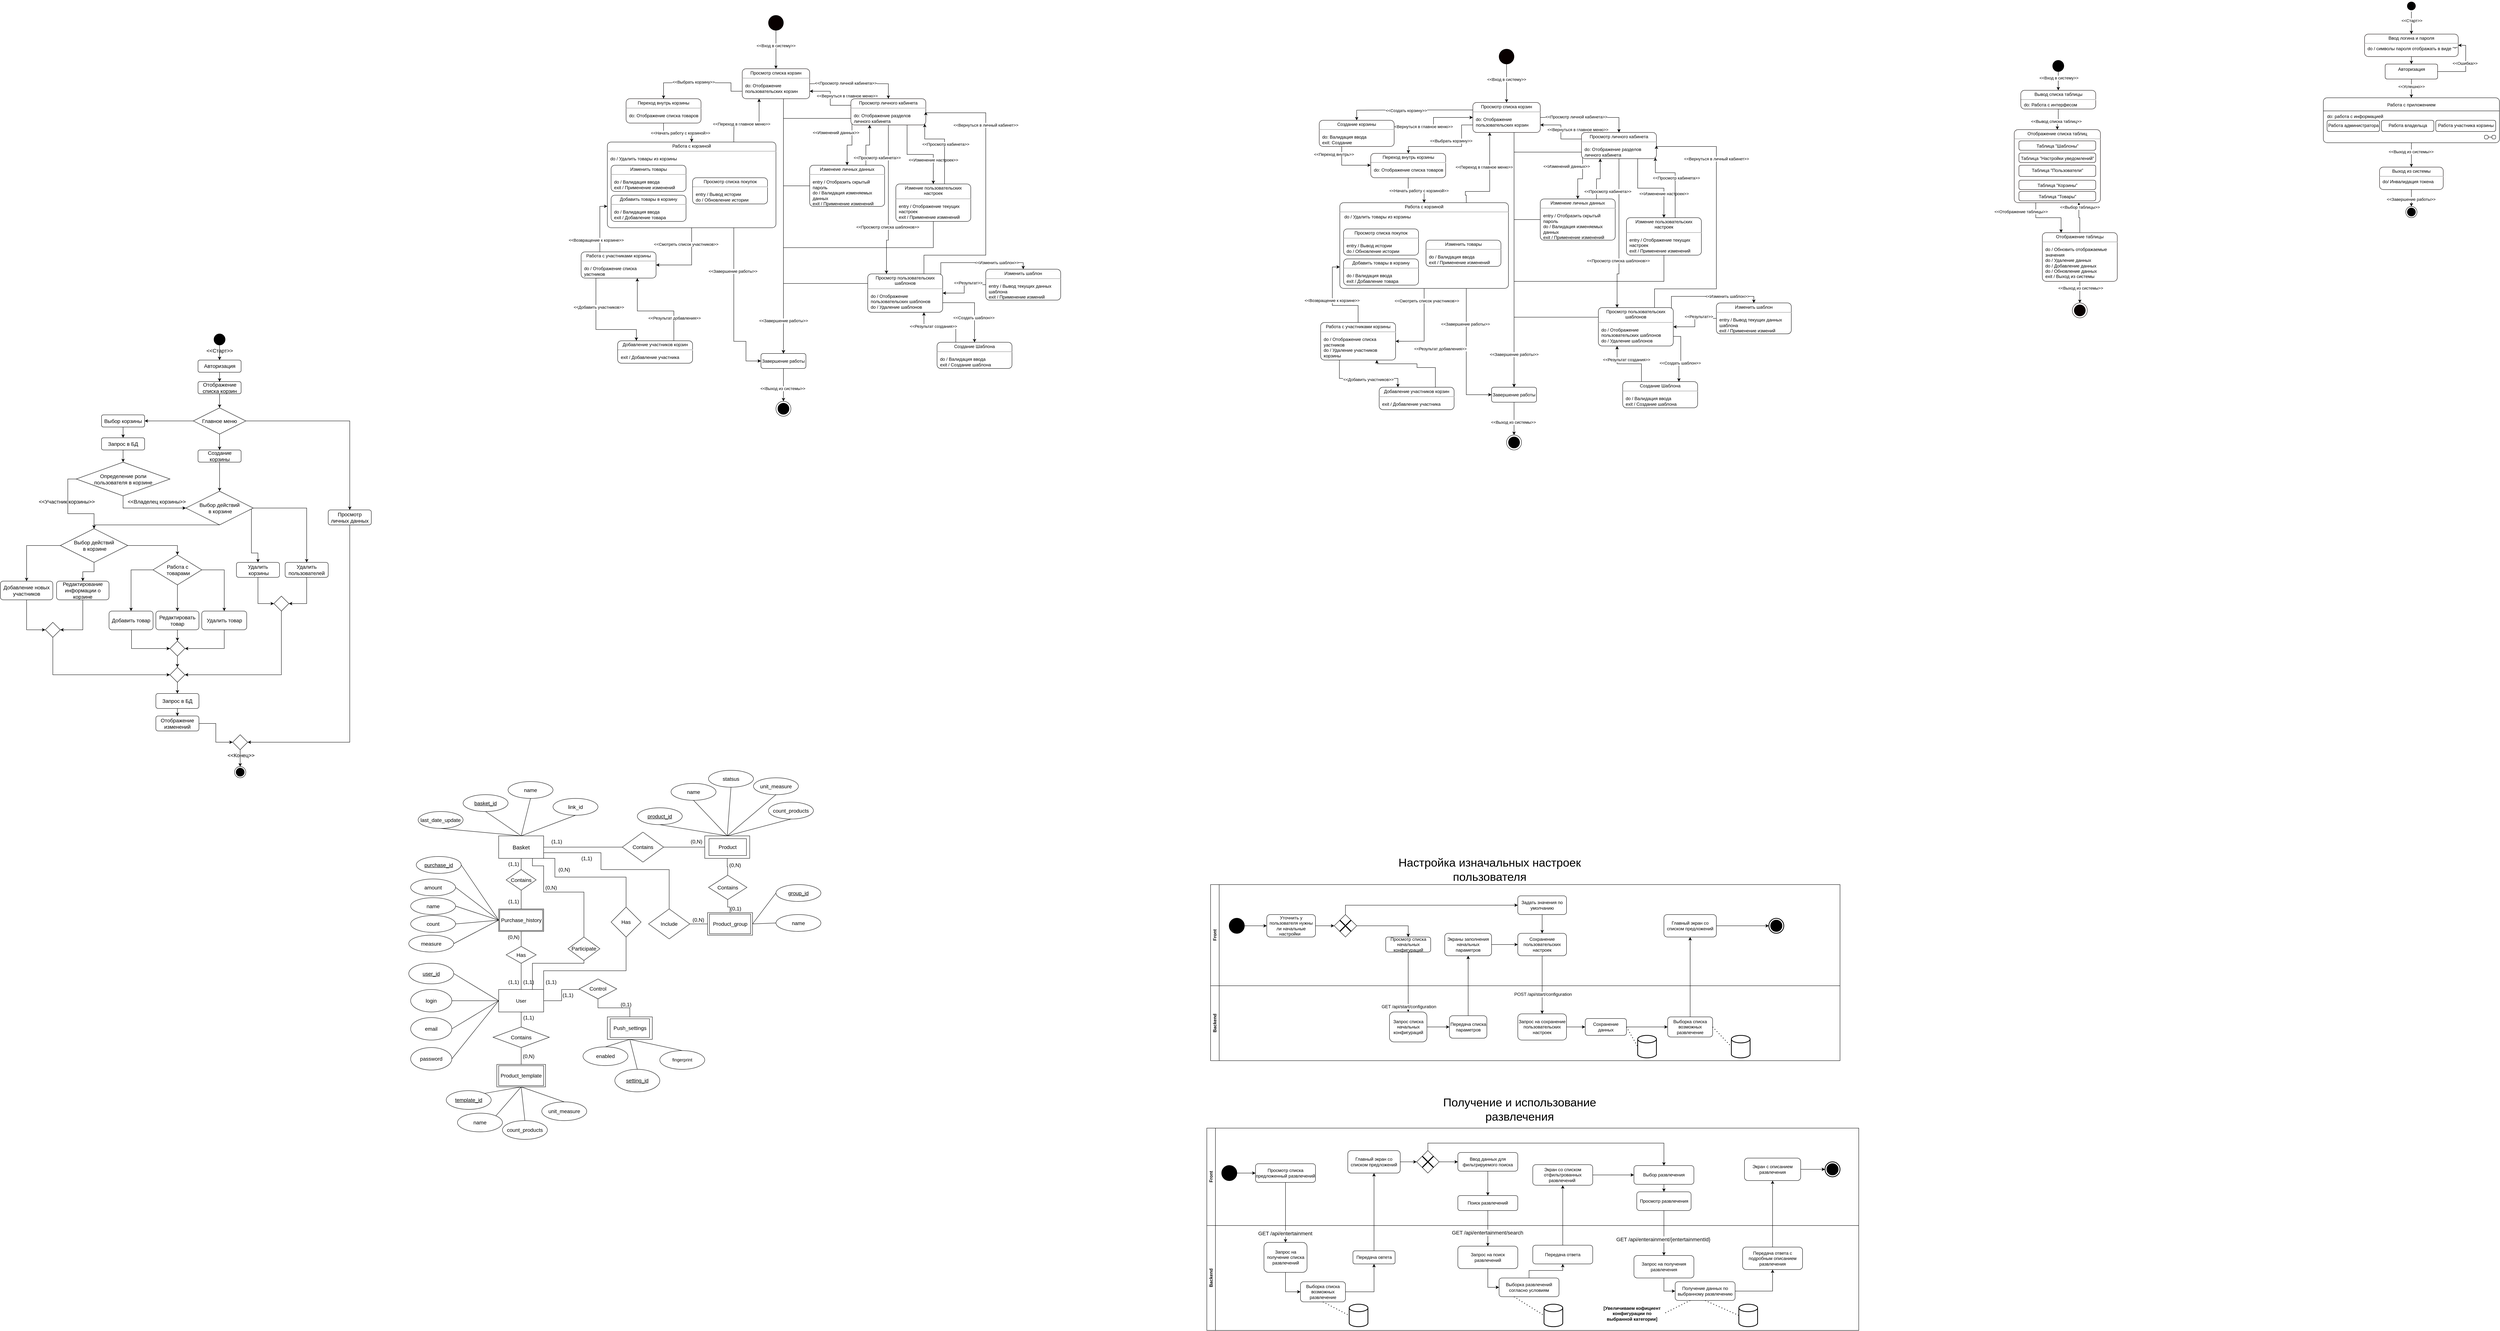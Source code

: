 <mxfile version="21.1.1" type="github">
  <diagram id="TdcTRFdXPKHcd5zqCikp" name="Page-1">
    <mxGraphModel dx="9068" dy="2984" grid="1" gridSize="10" guides="1" tooltips="1" connect="1" arrows="1" fold="1" page="1" pageScale="1" pageWidth="850" pageHeight="1100" math="0" shadow="0">
      <root>
        <mxCell id="0" />
        <mxCell id="1" parent="0" />
        <mxCell id="Kw9__kutnGEFumvWiqR3-51" style="edgeStyle=orthogonalEdgeStyle;rounded=0;orthogonalLoop=1;jettySize=auto;html=1;entryX=0.5;entryY=0;entryDx=0;entryDy=0;entryPerimeter=0;" parent="1" source="nD2JxC32oF_jErjhYnny-4" target="Kw9__kutnGEFumvWiqR3-47" edge="1">
          <mxGeometry relative="1" as="geometry" />
        </mxCell>
        <mxCell id="Kw9__kutnGEFumvWiqR3-52" value="&amp;lt;&amp;lt;Старт&amp;gt;&amp;gt;" style="edgeLabel;html=1;align=center;verticalAlign=middle;resizable=0;points=[];" parent="Kw9__kutnGEFumvWiqR3-51" vertex="1" connectable="0">
          <mxGeometry x="-0.197" y="1" relative="1" as="geometry">
            <mxPoint as="offset" />
          </mxGeometry>
        </mxCell>
        <mxCell id="nD2JxC32oF_jErjhYnny-4" value="" style="ellipse;html=1;shape=startState;fillColor=#000000;strokeColor=#080000;" parent="1" vertex="1">
          <mxGeometry x="390" y="110" width="30" height="30" as="geometry" />
        </mxCell>
        <mxCell id="nD2JxC32oF_jErjhYnny-33" style="edgeStyle=orthogonalEdgeStyle;rounded=0;comic=1;jiggle=0;orthogonalLoop=1;jettySize=auto;html=1;exitX=0.5;exitY=1;exitDx=0;exitDy=0;exitPerimeter=0;" parent="1" source="Kw9__kutnGEFumvWiqR3-56" target="nD2JxC32oF_jErjhYnny-31" edge="1">
          <mxGeometry relative="1" as="geometry">
            <mxPoint x="410" y="610" as="sourcePoint" />
          </mxGeometry>
        </mxCell>
        <mxCell id="nD2JxC32oF_jErjhYnny-35" value="&amp;lt;&amp;lt;Завершение работы&amp;gt;&amp;gt;" style="edgeLabel;html=1;align=center;verticalAlign=middle;resizable=0;points=[];" parent="nD2JxC32oF_jErjhYnny-33" vertex="1" connectable="0">
          <mxGeometry x="0.161" y="-1" relative="1" as="geometry">
            <mxPoint as="offset" />
          </mxGeometry>
        </mxCell>
        <mxCell id="nD2JxC32oF_jErjhYnny-32" style="edgeStyle=orthogonalEdgeStyle;rounded=0;comic=1;jiggle=0;orthogonalLoop=1;jettySize=auto;html=1;strokeColor=#000000;entryX=0.5;entryY=0;entryDx=0;entryDy=0;entryPerimeter=0;" parent="1" source="nD2JxC32oF_jErjhYnny-27" target="Kw9__kutnGEFumvWiqR3-56" edge="1">
          <mxGeometry relative="1" as="geometry">
            <mxPoint x="405" y="550" as="targetPoint" />
          </mxGeometry>
        </mxCell>
        <mxCell id="Kw9__kutnGEFumvWiqR3-57" value="&amp;lt;&amp;lt;Выход из системы&amp;gt;&amp;gt;" style="edgeLabel;html=1;align=center;verticalAlign=middle;resizable=0;points=[];" parent="nD2JxC32oF_jErjhYnny-32" vertex="1" connectable="0">
          <mxGeometry x="-0.284" y="-1" relative="1" as="geometry">
            <mxPoint as="offset" />
          </mxGeometry>
        </mxCell>
        <mxCell id="nD2JxC32oF_jErjhYnny-27" value="Работа с приложением" style="shape=umlState;rounded=1;verticalAlign=top;spacingTop=5;umlStateSymbol=collapseState;absoluteArcSize=1;arcSize=10;jiggle=0;movable=0;resizable=0;rotatable=0;deletable=0;editable=0;locked=1;connectable=0;" parent="1" vertex="1">
          <mxGeometry x="170" y="370" width="470" height="120" as="geometry" />
        </mxCell>
        <mxCell id="nD2JxC32oF_jErjhYnny-28" value="Работа администратора" style="html=1;align=center;verticalAlign=top;rounded=1;absoluteArcSize=1;arcSize=10;dashed=0;jiggle=0;movable=0;resizable=0;rotatable=0;deletable=0;editable=0;locked=1;connectable=0;" parent="1" vertex="1">
          <mxGeometry x="180" y="430" width="140" height="30" as="geometry" />
        </mxCell>
        <mxCell id="nD2JxC32oF_jErjhYnny-29" value="Работа владельца" style="html=1;align=center;verticalAlign=top;rounded=1;absoluteArcSize=1;arcSize=10;dashed=0;jiggle=0;strokeColor=#000000;movable=0;resizable=0;rotatable=0;deletable=0;editable=0;locked=1;connectable=0;" parent="1" vertex="1">
          <mxGeometry x="325" y="430" width="140" height="30" as="geometry" />
        </mxCell>
        <mxCell id="nD2JxC32oF_jErjhYnny-30" value="Работа участника корзины" style="html=1;align=center;verticalAlign=top;rounded=1;absoluteArcSize=1;arcSize=10;dashed=0;jiggle=0;strokeColor=#000000;movable=0;resizable=0;rotatable=0;deletable=0;editable=0;locked=1;connectable=0;" parent="1" vertex="1">
          <mxGeometry x="470" y="430" width="160" height="30" as="geometry" />
        </mxCell>
        <mxCell id="nD2JxC32oF_jErjhYnny-31" value="" style="ellipse;html=1;shape=endState;fillColor=strokeColor;jiggle=0;" parent="1" vertex="1">
          <mxGeometry x="390" y="660" width="30" height="30" as="geometry" />
        </mxCell>
        <mxCell id="nD2JxC32oF_jErjhYnny-36" value="" style="line;strokeWidth=1;rotatable=0;dashed=0;labelPosition=right;align=left;verticalAlign=middle;spacingTop=0;spacingLeft=6;points=[];portConstraint=eastwest;jiggle=0;strokeColor=#000000;movable=0;resizable=0;deletable=0;editable=0;locked=1;connectable=0;" parent="1" vertex="1">
          <mxGeometry x="170" y="400" width="470" height="10" as="geometry" />
        </mxCell>
        <mxCell id="nD2JxC32oF_jErjhYnny-37" value="do: работа с информацией" style="text;html=1;strokeColor=none;fillColor=none;align=center;verticalAlign=middle;whiteSpace=wrap;rounded=0;movable=0;resizable=0;rotatable=0;deletable=0;editable=0;locked=1;connectable=0;" parent="1" vertex="1">
          <mxGeometry x="170" y="410" width="170" height="20" as="geometry" />
        </mxCell>
        <mxCell id="nD2JxC32oF_jErjhYnny-63" style="edgeStyle=orthogonalEdgeStyle;rounded=0;comic=1;jiggle=0;orthogonalLoop=1;jettySize=auto;html=1;entryX=0.5;entryY=0;entryDx=0;entryDy=0;strokeColor=#000000;entryPerimeter=0;" parent="1" source="nD2JxC32oF_jErjhYnny-61" target="nD2JxC32oF_jErjhYnny-64" edge="1">
          <mxGeometry relative="1" as="geometry">
            <mxPoint x="-685" y="210" as="targetPoint" />
          </mxGeometry>
        </mxCell>
        <mxCell id="nD2JxC32oF_jErjhYnny-104" value="&amp;lt;&amp;lt;Вход в систему&amp;gt;&amp;gt;" style="edgeLabel;html=1;align=center;verticalAlign=middle;resizable=0;points=[];" parent="nD2JxC32oF_jErjhYnny-63" vertex="1" connectable="0">
          <mxGeometry x="-0.315" y="1" relative="1" as="geometry">
            <mxPoint as="offset" />
          </mxGeometry>
        </mxCell>
        <mxCell id="nD2JxC32oF_jErjhYnny-61" value="" style="ellipse;fillColor=strokeColor;jiggle=0;strokeColor=#000000;" parent="1" vertex="1">
          <mxGeometry x="-552.5" y="270" width="30" height="30" as="geometry" />
        </mxCell>
        <mxCell id="nD2JxC32oF_jErjhYnny-77" style="edgeStyle=orthogonalEdgeStyle;rounded=0;comic=1;jiggle=0;orthogonalLoop=1;jettySize=auto;html=1;entryX=0.5;entryY=0;entryDx=0;entryDy=0;entryPerimeter=0;strokeColor=#000000;" parent="1" source="nD2JxC32oF_jErjhYnny-64" target="nD2JxC32oF_jErjhYnny-73" edge="1">
          <mxGeometry relative="1" as="geometry" />
        </mxCell>
        <mxCell id="nD2JxC32oF_jErjhYnny-78" value="&amp;lt;&amp;lt;Вывод списка таблиц&amp;gt;&amp;gt;" style="edgeLabel;html=1;align=center;verticalAlign=middle;resizable=0;points=[];" parent="nD2JxC32oF_jErjhYnny-77" vertex="1" connectable="0">
          <mxGeometry x="0.234" y="-3" relative="1" as="geometry">
            <mxPoint as="offset" />
          </mxGeometry>
        </mxCell>
        <mxCell id="nD2JxC32oF_jErjhYnny-64" value="&lt;p style=&quot;margin:0px;margin-top:4px;text-align:center;&quot;&gt;Вывод списка таблицы&lt;/p&gt;&lt;hr&gt;&lt;p style=&quot;margin:0px;margin-left:8px;text-align:left;&quot;&gt;do: Работа с интерфесом&amp;nbsp;&lt;br&gt;&lt;br&gt;&lt;/p&gt;" style="shape=mxgraph.sysml.simpleState;html=1;overflow=fill;whiteSpace=wrap;align=center;jiggle=0;strokeColor=#080000;" parent="1" vertex="1">
          <mxGeometry x="-637.5" y="350" width="200" height="50" as="geometry" />
        </mxCell>
        <mxCell id="Kw9__kutnGEFumvWiqR3-49" style="edgeStyle=orthogonalEdgeStyle;rounded=0;orthogonalLoop=1;jettySize=auto;html=1;entryX=1;entryY=0.5;entryDx=0;entryDy=0;entryPerimeter=0;" parent="1" source="nD2JxC32oF_jErjhYnny-67" target="Kw9__kutnGEFumvWiqR3-47" edge="1">
          <mxGeometry relative="1" as="geometry">
            <Array as="points">
              <mxPoint x="550" y="300" />
              <mxPoint x="550" y="230" />
            </Array>
          </mxGeometry>
        </mxCell>
        <mxCell id="Kw9__kutnGEFumvWiqR3-50" value="&amp;lt;&amp;lt;Ошибка&amp;gt;&amp;gt;" style="edgeLabel;html=1;align=center;verticalAlign=middle;resizable=0;points=[];" parent="Kw9__kutnGEFumvWiqR3-49" vertex="1" connectable="0">
          <mxGeometry x="0.177" y="2" relative="1" as="geometry">
            <mxPoint as="offset" />
          </mxGeometry>
        </mxCell>
        <mxCell id="Kw9__kutnGEFumvWiqR3-54" style="edgeStyle=orthogonalEdgeStyle;rounded=0;orthogonalLoop=1;jettySize=auto;html=1;exitX=0.5;exitY=1;exitDx=0;exitDy=0;" parent="1" source="nD2JxC32oF_jErjhYnny-67" edge="1">
          <mxGeometry relative="1" as="geometry">
            <mxPoint x="404.943" y="370" as="targetPoint" />
          </mxGeometry>
        </mxCell>
        <mxCell id="Kw9__kutnGEFumvWiqR3-55" value="&amp;lt;&amp;lt;Успешно&amp;gt;&amp;gt;" style="edgeLabel;html=1;align=center;verticalAlign=middle;resizable=0;points=[];" parent="Kw9__kutnGEFumvWiqR3-54" vertex="1" connectable="0">
          <mxGeometry x="-0.215" relative="1" as="geometry">
            <mxPoint as="offset" />
          </mxGeometry>
        </mxCell>
        <mxCell id="nD2JxC32oF_jErjhYnny-67" value="Авторизация" style="html=1;align=center;verticalAlign=top;rounded=1;absoluteArcSize=1;arcSize=10;dashed=0;jiggle=0;strokeColor=#080000;" parent="1" vertex="1">
          <mxGeometry x="335" y="280" width="140" height="40" as="geometry" />
        </mxCell>
        <mxCell id="nD2JxC32oF_jErjhYnny-73" value="&lt;p style=&quot;margin:0px;margin-top:4px;text-align:center;&quot;&gt;Отображение списка таблиц&lt;/p&gt;&lt;hr&gt;&lt;p&gt;&lt;/p&gt;&lt;p style=&quot;margin:0px;margin-left:8px;text-align:left;&quot;&gt;&lt;br&gt;&lt;/p&gt;" style="shape=mxgraph.sysml.simpleState;html=1;overflow=fill;whiteSpace=wrap;align=center;jiggle=0;strokeColor=#080000;" parent="1" vertex="1">
          <mxGeometry x="-655" y="455" width="230" height="195" as="geometry" />
        </mxCell>
        <mxCell id="nD2JxC32oF_jErjhYnny-74" value="" style="shape=mxgraph.sysml.actFinal;html=1;verticalLabelPosition=bottom;labelBackgroundColor=#ffffff;verticalAlign=top;jiggle=0;strokeColor=#080000;" parent="1" vertex="1">
          <mxGeometry x="-500" y="917.53" width="40" height="40" as="geometry" />
        </mxCell>
        <mxCell id="nD2JxC32oF_jErjhYnny-79" value="Таблица &quot;Пользователи&quot;" style="html=1;align=center;verticalAlign=top;rounded=1;absoluteArcSize=1;arcSize=10;dashed=0;jiggle=0;strokeColor=#080000;" parent="1" vertex="1">
          <mxGeometry x="-642.5" y="550" width="205" height="30" as="geometry" />
        </mxCell>
        <mxCell id="nD2JxC32oF_jErjhYnny-80" value="Таблица &quot;Корзины&quot;" style="html=1;align=center;verticalAlign=top;rounded=1;absoluteArcSize=1;arcSize=10;dashed=0;jiggle=0;strokeColor=#080000;" parent="1" vertex="1">
          <mxGeometry x="-642.5" y="590" width="205" height="25" as="geometry" />
        </mxCell>
        <mxCell id="nD2JxC32oF_jErjhYnny-105" style="edgeStyle=orthogonalEdgeStyle;rounded=0;comic=1;jiggle=0;orthogonalLoop=1;jettySize=auto;html=1;entryX=0.25;entryY=0;entryDx=0;entryDy=0;entryPerimeter=0;strokeColor=#000000;exitX=0.25;exitY=1;exitDx=0;exitDy=0;exitPerimeter=0;" parent="1" source="nD2JxC32oF_jErjhYnny-73" target="nD2JxC32oF_jErjhYnny-85" edge="1">
          <mxGeometry relative="1" as="geometry" />
        </mxCell>
        <mxCell id="nD2JxC32oF_jErjhYnny-107" value="&amp;lt;&amp;lt;Отображение таблицы&amp;gt;&amp;gt;" style="edgeLabel;html=1;align=center;verticalAlign=middle;resizable=0;points=[];" parent="nD2JxC32oF_jErjhYnny-105" vertex="1" connectable="0">
          <mxGeometry x="-0.65" y="-1" relative="1" as="geometry">
            <mxPoint x="-39" y="-2" as="offset" />
          </mxGeometry>
        </mxCell>
        <mxCell id="nD2JxC32oF_jErjhYnny-81" value="Таблица &quot;Товары&quot;" style="html=1;align=center;verticalAlign=top;rounded=1;absoluteArcSize=1;arcSize=10;dashed=0;jiggle=0;strokeColor=#080000;" parent="1" vertex="1">
          <mxGeometry x="-642.5" y="620" width="205" height="25" as="geometry" />
        </mxCell>
        <mxCell id="nD2JxC32oF_jErjhYnny-82" value="Таблица &quot;Шаблоны&quot;" style="html=1;align=center;verticalAlign=top;rounded=1;absoluteArcSize=1;arcSize=10;dashed=0;jiggle=0;strokeColor=#080000;" parent="1" vertex="1">
          <mxGeometry x="-642.5" y="485" width="205" height="25" as="geometry" />
        </mxCell>
        <mxCell id="nD2JxC32oF_jErjhYnny-83" value="Таблица &quot;Настройки уведомлений&quot;" style="html=1;align=center;verticalAlign=top;rounded=1;absoluteArcSize=1;arcSize=10;dashed=0;jiggle=0;strokeColor=#080000;" parent="1" vertex="1">
          <mxGeometry x="-642.5" y="517.5" width="205" height="25" as="geometry" />
        </mxCell>
        <mxCell id="nD2JxC32oF_jErjhYnny-100" style="edgeStyle=orthogonalEdgeStyle;rounded=0;comic=1;jiggle=0;orthogonalLoop=1;jettySize=auto;html=1;exitX=0.5;exitY=1;exitDx=0;exitDy=0;exitPerimeter=0;entryX=0.5;entryY=0;entryDx=0;entryDy=0;entryPerimeter=0;strokeColor=#000000;" parent="1" source="nD2JxC32oF_jErjhYnny-85" target="nD2JxC32oF_jErjhYnny-74" edge="1">
          <mxGeometry relative="1" as="geometry" />
        </mxCell>
        <mxCell id="nD2JxC32oF_jErjhYnny-101" value="&amp;lt;&amp;lt;Выход из системы&amp;gt;&amp;gt;" style="edgeLabel;html=1;align=center;verticalAlign=middle;resizable=0;points=[];" parent="nD2JxC32oF_jErjhYnny-100" vertex="1" connectable="0">
          <mxGeometry x="-0.396" y="2" relative="1" as="geometry">
            <mxPoint as="offset" />
          </mxGeometry>
        </mxCell>
        <mxCell id="nD2JxC32oF_jErjhYnny-106" style="edgeStyle=orthogonalEdgeStyle;rounded=0;comic=1;jiggle=0;orthogonalLoop=1;jettySize=auto;html=1;entryX=0.75;entryY=1;entryDx=0;entryDy=0;entryPerimeter=0;strokeColor=#000000;" parent="1" source="nD2JxC32oF_jErjhYnny-85" target="nD2JxC32oF_jErjhYnny-73" edge="1">
          <mxGeometry relative="1" as="geometry" />
        </mxCell>
        <mxCell id="nD2JxC32oF_jErjhYnny-108" value="&amp;lt;&amp;lt;Выбор таблицы&amp;gt;&amp;gt;" style="edgeLabel;html=1;align=center;verticalAlign=middle;resizable=0;points=[];" parent="nD2JxC32oF_jErjhYnny-106" vertex="1" connectable="0">
          <mxGeometry x="0.72" y="-2" relative="1" as="geometry">
            <mxPoint as="offset" />
          </mxGeometry>
        </mxCell>
        <mxCell id="nD2JxC32oF_jErjhYnny-85" value="&lt;p style=&quot;margin:0px;margin-top:4px;text-align:center;&quot;&gt;Отображение таблицы&lt;/p&gt;&lt;hr&gt;&lt;p&gt;&lt;/p&gt;&lt;p style=&quot;margin:0px;margin-left:8px;text-align:left;&quot;&gt;do / Обновить отображаемые значения&lt;/p&gt;&lt;p style=&quot;margin:0px;margin-left:8px;text-align:left;&quot;&gt;do /&amp;nbsp;Удаление данных&lt;/p&gt;&lt;p style=&quot;margin:0px;margin-left:8px;text-align:left;&quot;&gt;do / Добавление данных&lt;/p&gt;&lt;p style=&quot;margin:0px;margin-left:8px;text-align:left;&quot;&gt;do /&amp;nbsp;Обновление данных&lt;br&gt;exit / Выход из системы&lt;/p&gt;" style="shape=mxgraph.sysml.simpleState;html=1;overflow=fill;whiteSpace=wrap;align=center;jiggle=0;strokeColor=#080000;" parent="1" vertex="1">
          <mxGeometry x="-580" y="730" width="200" height="130" as="geometry" />
        </mxCell>
        <mxCell id="rrBnnx2WadmqllnFf4yr-3" style="edgeStyle=orthogonalEdgeStyle;rounded=0;comic=1;jiggle=0;orthogonalLoop=1;jettySize=auto;html=1;entryX=0.5;entryY=0;entryDx=0;entryDy=0;strokeColor=#000000;entryPerimeter=0;" parent="1" source="rrBnnx2WadmqllnFf4yr-1" target="Kw9__kutnGEFumvWiqR3-37" edge="1">
          <mxGeometry relative="1" as="geometry">
            <mxPoint x="-2005" y="372.5" as="targetPoint" />
          </mxGeometry>
        </mxCell>
        <mxCell id="k28_8GWcvLkQVrRJRihw-12" value="&amp;lt;&amp;lt;Вход в систему&amp;gt;&amp;gt;" style="edgeLabel;html=1;align=center;verticalAlign=middle;resizable=0;points=[];" parent="rrBnnx2WadmqllnFf4yr-3" vertex="1" connectable="0">
          <mxGeometry x="-0.211" relative="1" as="geometry">
            <mxPoint as="offset" />
          </mxGeometry>
        </mxCell>
        <mxCell id="rrBnnx2WadmqllnFf4yr-1" value="" style="shape=ellipse;html=1;fillColor=strokeColor;fontSize=18;fontColor=#ffffff;jiggle=0;strokeColor=#080000;" parent="1" vertex="1">
          <mxGeometry x="-2030" y="240" width="40" height="40" as="geometry" />
        </mxCell>
        <mxCell id="rrBnnx2WadmqllnFf4yr-13" style="edgeStyle=orthogonalEdgeStyle;rounded=0;comic=1;jiggle=0;orthogonalLoop=1;jettySize=auto;html=1;entryX=0.5;entryY=0;entryDx=0;entryDy=0;entryPerimeter=0;strokeColor=#000000;exitX=1;exitY=0.5;exitDx=0;exitDy=0;exitPerimeter=0;" parent="1" source="Kw9__kutnGEFumvWiqR3-37" target="rrBnnx2WadmqllnFf4yr-10" edge="1">
          <mxGeometry relative="1" as="geometry">
            <mxPoint x="-1920" y="428.75" as="sourcePoint" />
          </mxGeometry>
        </mxCell>
        <mxCell id="k28_8GWcvLkQVrRJRihw-19" value="&amp;lt;&amp;lt;Просмотр личной кабинета&amp;gt;&amp;gt;" style="edgeLabel;html=1;align=center;verticalAlign=middle;resizable=0;points=[];" parent="rrBnnx2WadmqllnFf4yr-13" vertex="1" connectable="0">
          <mxGeometry x="-0.238" y="2" relative="1" as="geometry">
            <mxPoint as="offset" />
          </mxGeometry>
        </mxCell>
        <mxCell id="rrBnnx2WadmqllnFf4yr-14" style="edgeStyle=orthogonalEdgeStyle;rounded=0;comic=1;jiggle=0;orthogonalLoop=1;jettySize=auto;html=1;entryX=0.5;entryY=0;entryDx=0;entryDy=0;entryPerimeter=0;strokeColor=#000000;exitX=0;exitY=0.25;exitDx=0;exitDy=0;exitPerimeter=0;" parent="1" source="Kw9__kutnGEFumvWiqR3-37" target="rrBnnx2WadmqllnFf4yr-11" edge="1">
          <mxGeometry relative="1" as="geometry">
            <mxPoint x="-2005" y="485.0" as="sourcePoint" />
            <Array as="points">
              <mxPoint x="-2245" y="403" />
              <mxPoint x="-2490" y="403" />
            </Array>
          </mxGeometry>
        </mxCell>
        <mxCell id="k28_8GWcvLkQVrRJRihw-13" value="&amp;lt;&amp;lt;Создать корзину&amp;gt;&amp;gt;" style="edgeLabel;html=1;align=center;verticalAlign=middle;resizable=0;points=[];" parent="rrBnnx2WadmqllnFf4yr-14" vertex="1" connectable="0">
          <mxGeometry x="0.06" y="1" relative="1" as="geometry">
            <mxPoint as="offset" />
          </mxGeometry>
        </mxCell>
        <mxCell id="rrBnnx2WadmqllnFf4yr-15" style="edgeStyle=orthogonalEdgeStyle;rounded=0;comic=1;jiggle=0;orthogonalLoop=1;jettySize=auto;html=1;entryX=0.5;entryY=0;entryDx=0;entryDy=0;entryPerimeter=0;strokeColor=#000000;exitX=0;exitY=0.75;exitDx=0;exitDy=0;exitPerimeter=0;" parent="1" source="Kw9__kutnGEFumvWiqR3-37" target="rrBnnx2WadmqllnFf4yr-12" edge="1">
          <mxGeometry relative="1" as="geometry">
            <mxPoint x="-2090" y="428.75" as="sourcePoint" />
            <Array as="points">
              <mxPoint x="-2130" y="443" />
              <mxPoint x="-2130" y="500" />
              <mxPoint x="-2272" y="500" />
              <mxPoint x="-2272" y="518" />
            </Array>
          </mxGeometry>
        </mxCell>
        <mxCell id="k28_8GWcvLkQVrRJRihw-15" value="&amp;lt;&amp;lt;Выбрать корзину&amp;gt;&amp;gt;" style="edgeLabel;html=1;align=center;verticalAlign=middle;resizable=0;points=[];" parent="rrBnnx2WadmqllnFf4yr-15" vertex="1" connectable="0">
          <mxGeometry x="0.114" y="-2" relative="1" as="geometry">
            <mxPoint x="23" y="-13" as="offset" />
          </mxGeometry>
        </mxCell>
        <mxCell id="Kw9__kutnGEFumvWiqR3-18" style="edgeStyle=orthogonalEdgeStyle;rounded=0;orthogonalLoop=1;jettySize=auto;html=1;entryX=0.25;entryY=0;entryDx=0;entryDy=0;entryPerimeter=0;" parent="1" source="rrBnnx2WadmqllnFf4yr-10" target="Kw9__kutnGEFumvWiqR3-17" edge="1">
          <mxGeometry relative="1" as="geometry">
            <Array as="points">
              <mxPoint x="-1710" y="840" />
              <mxPoint x="-1715" y="840" />
            </Array>
          </mxGeometry>
        </mxCell>
        <mxCell id="k28_8GWcvLkQVrRJRihw-35" value="&amp;lt;&amp;lt;Просмотр списка шаблонов&amp;gt;&amp;gt;" style="edgeLabel;html=1;align=center;verticalAlign=middle;resizable=0;points=[];" parent="Kw9__kutnGEFumvWiqR3-18" vertex="1" connectable="0">
          <mxGeometry x="0.348" y="-2" relative="1" as="geometry">
            <mxPoint y="1" as="offset" />
          </mxGeometry>
        </mxCell>
        <mxCell id="Kw9__kutnGEFumvWiqR3-23" value="" style="edgeStyle=orthogonalEdgeStyle;rounded=0;orthogonalLoop=1;jettySize=auto;html=1;exitX=0.75;exitY=1;exitDx=0;exitDy=0;exitPerimeter=0;" parent="1" source="rrBnnx2WadmqllnFf4yr-10" target="Kw9__kutnGEFumvWiqR3-22" edge="1">
          <mxGeometry relative="1" as="geometry" />
        </mxCell>
        <mxCell id="k28_8GWcvLkQVrRJRihw-34" value="&amp;lt;&amp;lt;Изменение настроек&amp;gt;&amp;gt;" style="edgeLabel;html=1;align=center;verticalAlign=middle;resizable=0;points=[];" parent="Kw9__kutnGEFumvWiqR3-23" vertex="1" connectable="0">
          <mxGeometry x="0.437" relative="1" as="geometry">
            <mxPoint as="offset" />
          </mxGeometry>
        </mxCell>
        <mxCell id="Kw9__kutnGEFumvWiqR3-26" style="edgeStyle=orthogonalEdgeStyle;rounded=0;orthogonalLoop=1;jettySize=auto;html=1;exitX=0;exitY=0;exitDx=2.9;exitDy=67.1;exitPerimeter=0;entryX=0.5;entryY=0;entryDx=0;entryDy=0;entryPerimeter=0;" parent="1" source="rrBnnx2WadmqllnFf4yr-10" target="Kw9__kutnGEFumvWiqR3-25" edge="1">
          <mxGeometry relative="1" as="geometry" />
        </mxCell>
        <mxCell id="k28_8GWcvLkQVrRJRihw-31" value="&amp;lt;&amp;lt;Изменений данных&amp;gt;&amp;gt;" style="edgeLabel;html=1;align=center;verticalAlign=middle;resizable=0;points=[];" parent="Kw9__kutnGEFumvWiqR3-26" vertex="1" connectable="0">
          <mxGeometry x="-0.329" y="-3" relative="1" as="geometry">
            <mxPoint x="-40" y="-18" as="offset" />
          </mxGeometry>
        </mxCell>
        <mxCell id="Kw9__kutnGEFumvWiqR3-30" style="edgeStyle=orthogonalEdgeStyle;rounded=0;orthogonalLoop=1;jettySize=auto;html=1;entryX=1;entryY=0.75;entryDx=0;entryDy=0;entryPerimeter=0;exitX=0;exitY=0.25;exitDx=0;exitDy=0;exitPerimeter=0;" parent="1" source="rrBnnx2WadmqllnFf4yr-10" target="Kw9__kutnGEFumvWiqR3-37" edge="1">
          <mxGeometry relative="1" as="geometry">
            <mxPoint x="-1920" y="456.875" as="targetPoint" />
          </mxGeometry>
        </mxCell>
        <mxCell id="k28_8GWcvLkQVrRJRihw-20" value="&amp;lt;&amp;lt;Вернуться в главное меню&amp;gt;&amp;gt;" style="edgeLabel;html=1;align=center;verticalAlign=middle;resizable=0;points=[];" parent="Kw9__kutnGEFumvWiqR3-30" vertex="1" connectable="0">
          <mxGeometry x="-0.413" y="-2" relative="1" as="geometry">
            <mxPoint x="33" y="-23" as="offset" />
          </mxGeometry>
        </mxCell>
        <mxCell id="Kw9__kutnGEFumvWiqR3-40" style="edgeStyle=orthogonalEdgeStyle;rounded=0;orthogonalLoop=1;jettySize=auto;html=1;exitX=0;exitY=0.75;exitDx=0;exitDy=0;exitPerimeter=0;entryX=0.5;entryY=0;entryDx=0;entryDy=0;" parent="1" source="rrBnnx2WadmqllnFf4yr-10" target="Kw9__kutnGEFumvWiqR3-14" edge="1">
          <mxGeometry relative="1" as="geometry">
            <Array as="points">
              <mxPoint x="-1990" y="515" />
            </Array>
          </mxGeometry>
        </mxCell>
        <mxCell id="rrBnnx2WadmqllnFf4yr-10" value="&lt;p style=&quot;margin:0px;margin-top:4px;text-align:center;&quot;&gt;Просмотр личного кабинета&lt;/p&gt;&lt;hr&gt;&lt;p&gt;&lt;/p&gt;&lt;p style=&quot;margin:0px;margin-left:8px;text-align:left;&quot;&gt;do: Отображение разделов личного кабинета&lt;/p&gt;" style="shape=mxgraph.sysml.simpleState;html=1;overflow=fill;whiteSpace=wrap;align=center;jiggle=0;strokeColor=#080000;" parent="1" vertex="1">
          <mxGeometry x="-1810" y="462.5" width="200" height="70" as="geometry" />
        </mxCell>
        <mxCell id="rrBnnx2WadmqllnFf4yr-16" style="edgeStyle=orthogonalEdgeStyle;rounded=0;comic=1;jiggle=0;orthogonalLoop=1;jettySize=auto;html=1;strokeColor=#000000;entryX=0;entryY=0.5;entryDx=0;entryDy=0;entryPerimeter=0;exitX=0.5;exitY=1;exitDx=0;exitDy=0;exitPerimeter=0;" parent="1" target="rrBnnx2WadmqllnFf4yr-12" edge="1">
          <mxGeometry relative="1" as="geometry">
            <Array as="points">
              <mxPoint x="-2450" y="550" />
              <mxPoint x="-2372" y="550" />
            </Array>
            <mxPoint x="-2450" y="488.13" as="sourcePoint" />
            <mxPoint x="-2412.5" y="539.02" as="targetPoint" />
          </mxGeometry>
        </mxCell>
        <mxCell id="k28_8GWcvLkQVrRJRihw-16" value="&amp;lt;&amp;lt;Переход внутрь&amp;gt;&amp;gt;" style="edgeLabel;html=1;align=center;verticalAlign=middle;resizable=0;points=[];" parent="rrBnnx2WadmqllnFf4yr-16" vertex="1" connectable="0">
          <mxGeometry x="0.107" y="1" relative="1" as="geometry">
            <mxPoint x="-37" y="-28" as="offset" />
          </mxGeometry>
        </mxCell>
        <mxCell id="Kw9__kutnGEFumvWiqR3-39" style="edgeStyle=orthogonalEdgeStyle;rounded=0;orthogonalLoop=1;jettySize=auto;html=1;exitX=1;exitY=0.25;exitDx=0;exitDy=0;exitPerimeter=0;entryX=0;entryY=0.5;entryDx=0;entryDy=0;entryPerimeter=0;" parent="1" source="rrBnnx2WadmqllnFf4yr-11" target="Kw9__kutnGEFumvWiqR3-37" edge="1">
          <mxGeometry relative="1" as="geometry" />
        </mxCell>
        <mxCell id="k28_8GWcvLkQVrRJRihw-14" value="&amp;lt;&amp;lt;Вернуться в главное меню&amp;gt;&amp;gt;" style="edgeLabel;html=1;align=center;verticalAlign=middle;resizable=0;points=[];" parent="Kw9__kutnGEFumvWiqR3-39" vertex="1" connectable="0">
          <mxGeometry x="-0.368" y="1" relative="1" as="geometry">
            <mxPoint as="offset" />
          </mxGeometry>
        </mxCell>
        <mxCell id="rrBnnx2WadmqllnFf4yr-11" value="&lt;p style=&quot;margin:0px;margin-top:4px;text-align:center;&quot;&gt;Создание корзины&lt;/p&gt;&lt;hr&gt;&lt;p&gt;&lt;/p&gt;&lt;p style=&quot;margin:0px;margin-left:8px;text-align:left;&quot;&gt;do: Валидация ввода&lt;br&gt;exit: Cоздание&lt;/p&gt;" style="shape=mxgraph.sysml.simpleState;html=1;overflow=fill;whiteSpace=wrap;align=center;jiggle=0;strokeColor=#080000;" parent="1" vertex="1">
          <mxGeometry x="-2510" y="430" width="200" height="70" as="geometry" />
        </mxCell>
        <mxCell id="Kw9__kutnGEFumvWiqR3-3" style="edgeStyle=orthogonalEdgeStyle;rounded=0;orthogonalLoop=1;jettySize=auto;html=1;entryX=0.5;entryY=0;entryDx=0;entryDy=0;entryPerimeter=0;" parent="1" source="rrBnnx2WadmqllnFf4yr-12" target="Kw9__kutnGEFumvWiqR3-2" edge="1">
          <mxGeometry relative="1" as="geometry" />
        </mxCell>
        <mxCell id="k28_8GWcvLkQVrRJRihw-17" value="&amp;lt;&amp;lt;Начать работу с корзиной&amp;gt;&amp;gt;" style="edgeLabel;html=1;align=center;verticalAlign=middle;resizable=0;points=[];" parent="Kw9__kutnGEFumvWiqR3-3" vertex="1" connectable="0">
          <mxGeometry x="0.124" y="-1" relative="1" as="geometry">
            <mxPoint as="offset" />
          </mxGeometry>
        </mxCell>
        <mxCell id="rrBnnx2WadmqllnFf4yr-12" value="&lt;p style=&quot;margin:0px;margin-top:4px;text-align:center;&quot;&gt;Переход внутрь корзины&lt;/p&gt;&lt;hr&gt;&lt;p&gt;&lt;/p&gt;&lt;p style=&quot;margin:0px;margin-left:8px;text-align:left;&quot;&gt;do: Отображение списка товаров&lt;br&gt;&lt;/p&gt;" style="shape=mxgraph.sysml.simpleState;html=1;overflow=fill;whiteSpace=wrap;align=center;jiggle=0;strokeColor=#080000;" parent="1" vertex="1">
          <mxGeometry x="-2372.5" y="518.39" width="200" height="65" as="geometry" />
        </mxCell>
        <mxCell id="Kw9__kutnGEFumvWiqR3-15" style="edgeStyle=orthogonalEdgeStyle;rounded=0;orthogonalLoop=1;jettySize=auto;html=1;entryX=0;entryY=0.5;entryDx=0;entryDy=0;exitX=0.75;exitY=1;exitDx=0;exitDy=0;exitPerimeter=0;" parent="1" source="Kw9__kutnGEFumvWiqR3-2" target="Kw9__kutnGEFumvWiqR3-14" edge="1">
          <mxGeometry relative="1" as="geometry">
            <Array as="points">
              <mxPoint x="-2117" y="1163" />
            </Array>
          </mxGeometry>
        </mxCell>
        <mxCell id="k28_8GWcvLkQVrRJRihw-36" value="&amp;lt;&amp;lt;Завершение работы&amp;gt;&amp;gt;" style="edgeLabel;html=1;align=center;verticalAlign=middle;resizable=0;points=[];" parent="Kw9__kutnGEFumvWiqR3-15" vertex="1" connectable="0">
          <mxGeometry x="-0.457" y="-3" relative="1" as="geometry">
            <mxPoint as="offset" />
          </mxGeometry>
        </mxCell>
        <mxCell id="Kw9__kutnGEFumvWiqR3-28" style="edgeStyle=orthogonalEdgeStyle;rounded=0;orthogonalLoop=1;jettySize=auto;html=1;exitX=0.75;exitY=0;exitDx=0;exitDy=0;exitPerimeter=0;entryX=0.25;entryY=1;entryDx=0;entryDy=0;entryPerimeter=0;" parent="1" source="Kw9__kutnGEFumvWiqR3-2" target="Kw9__kutnGEFumvWiqR3-37" edge="1">
          <mxGeometry relative="1" as="geometry">
            <mxPoint x="-2090" y="400.625" as="targetPoint" />
            <Array as="points">
              <mxPoint x="-2117" y="630" />
              <mxPoint x="-2120" y="630" />
              <mxPoint x="-2120" y="620" />
              <mxPoint x="-2055" y="620" />
            </Array>
          </mxGeometry>
        </mxCell>
        <mxCell id="k28_8GWcvLkQVrRJRihw-18" value="&amp;lt;&amp;lt;Переход в главное меню&amp;gt;&amp;gt;" style="edgeLabel;html=1;align=center;verticalAlign=middle;resizable=0;points=[];" parent="Kw9__kutnGEFumvWiqR3-28" vertex="1" connectable="0">
          <mxGeometry x="0.01" y="1" relative="1" as="geometry">
            <mxPoint x="-14" y="-34" as="offset" />
          </mxGeometry>
        </mxCell>
        <mxCell id="k28_8GWcvLkQVrRJRihw-2" style="edgeStyle=orthogonalEdgeStyle;rounded=0;orthogonalLoop=1;jettySize=auto;html=1;entryX=1;entryY=0.5;entryDx=0;entryDy=0;entryPerimeter=0;" parent="1" source="Kw9__kutnGEFumvWiqR3-2" target="k28_8GWcvLkQVrRJRihw-1" edge="1">
          <mxGeometry relative="1" as="geometry" />
        </mxCell>
        <mxCell id="k28_8GWcvLkQVrRJRihw-22" value="&amp;lt;&amp;lt;Смотреть список участников&amp;gt;&amp;gt;" style="edgeLabel;html=1;align=center;verticalAlign=middle;resizable=0;points=[];" parent="k28_8GWcvLkQVrRJRihw-2" vertex="1" connectable="0">
          <mxGeometry x="0.146" y="2" relative="1" as="geometry">
            <mxPoint x="5" y="-91" as="offset" />
          </mxGeometry>
        </mxCell>
        <mxCell id="Kw9__kutnGEFumvWiqR3-2" value="&lt;p style=&quot;margin:0px;margin-top:4px;text-align:center;&quot;&gt;Работа с корзиной&lt;/p&gt;&lt;hr&gt;&lt;p&gt;&lt;/p&gt;&lt;p style=&quot;margin:0px;margin-left:8px;text-align:left;&quot;&gt;&lt;br&gt;&lt;/p&gt;" style="shape=mxgraph.sysml.simpleState;html=1;overflow=fill;whiteSpace=wrap;align=center;" parent="1" vertex="1">
          <mxGeometry x="-2455" y="650" width="450" height="228.74" as="geometry" />
        </mxCell>
        <mxCell id="Kw9__kutnGEFumvWiqR3-1" value="&lt;p style=&quot;margin:0px;margin-top:4px;text-align:center;&quot;&gt;Просмотр списка покупок&lt;/p&gt;&lt;hr&gt;&lt;p&gt;&lt;/p&gt;&lt;p style=&quot;margin:0px;margin-left:8px;text-align:left;&quot;&gt;entry / Вывод истории&lt;br&gt;do / Обновление истории&lt;br&gt;&lt;/p&gt;" style="shape=mxgraph.sysml.simpleState;html=1;overflow=fill;whiteSpace=wrap;align=center;" parent="1" vertex="1">
          <mxGeometry x="-2445" y="720" width="200" height="70" as="geometry" />
        </mxCell>
        <mxCell id="k28_8GWcvLkQVrRJRihw-9" style="edgeStyle=orthogonalEdgeStyle;rounded=0;orthogonalLoop=1;jettySize=auto;html=1;exitX=0.75;exitY=0;exitDx=0;exitDy=0;exitPerimeter=0;entryX=0.75;entryY=1;entryDx=0;entryDy=0;entryPerimeter=0;" parent="1" source="Kw9__kutnGEFumvWiqR3-4" target="k28_8GWcvLkQVrRJRihw-1" edge="1">
          <mxGeometry relative="1" as="geometry">
            <Array as="points">
              <mxPoint x="-2200" y="1090" />
              <mxPoint x="-2249" y="1090" />
              <mxPoint x="-2249" y="1080" />
              <mxPoint x="-2356" y="1080" />
            </Array>
          </mxGeometry>
        </mxCell>
        <mxCell id="k28_8GWcvLkQVrRJRihw-26" value="&amp;lt;&amp;lt;Результат добавления&amp;gt;&amp;gt;" style="edgeLabel;html=1;align=center;verticalAlign=middle;resizable=0;points=[];" parent="k28_8GWcvLkQVrRJRihw-9" vertex="1" connectable="0">
          <mxGeometry x="-0.539" y="-1" relative="1" as="geometry">
            <mxPoint x="13" y="-49" as="offset" />
          </mxGeometry>
        </mxCell>
        <mxCell id="Kw9__kutnGEFumvWiqR3-4" value="&lt;p style=&quot;margin:0px;margin-top:4px;text-align:center;&quot;&gt;Добавление участников корзин&lt;/p&gt;&lt;hr&gt;&lt;p&gt;&lt;/p&gt;&lt;p style=&quot;margin:0px;margin-left:8px;text-align:left;&quot;&gt;&lt;span style=&quot;background-color: initial;&quot;&gt;exit / Добавление участника&lt;/span&gt;&lt;br&gt;&lt;/p&gt;" style="shape=mxgraph.sysml.simpleState;html=1;overflow=fill;whiteSpace=wrap;align=center;" parent="1" vertex="1">
          <mxGeometry x="-2350" y="1142.53" width="200" height="60" as="geometry" />
        </mxCell>
        <mxCell id="Kw9__kutnGEFumvWiqR3-7" value="&lt;p style=&quot;margin:0px;margin-top:4px;text-align:center;&quot;&gt;Добавить товары в корзину&lt;/p&gt;&lt;hr&gt;&lt;p&gt;&lt;/p&gt;&lt;p style=&quot;margin:0px;margin-left:8px;text-align:left;&quot;&gt;do / Валидация ввода&lt;br&gt;exit / Добавление товара&lt;/p&gt;" style="shape=mxgraph.sysml.simpleState;html=1;overflow=fill;whiteSpace=wrap;align=center;" parent="1" vertex="1">
          <mxGeometry x="-2445" y="800" width="200" height="70" as="geometry" />
        </mxCell>
        <mxCell id="Kw9__kutnGEFumvWiqR3-9" value="&lt;p style=&quot;margin:0px;margin-top:4px;text-align:center;&quot;&gt;Изменить товары&lt;/p&gt;&lt;hr&gt;&lt;p&gt;&lt;/p&gt;&lt;p style=&quot;margin:0px;margin-left:8px;text-align:left;&quot;&gt;do / Валидация ввода&lt;br&gt;exit / Применение изменений&lt;br&gt;&lt;/p&gt;" style="shape=mxgraph.sysml.simpleState;html=1;overflow=fill;whiteSpace=wrap;align=center;" parent="1" vertex="1">
          <mxGeometry x="-2225" y="750" width="200" height="70" as="geometry" />
        </mxCell>
        <mxCell id="Kw9__kutnGEFumvWiqR3-13" value="" style="shape=mxgraph.sysml.actFinal;html=1;verticalLabelPosition=bottom;labelBackgroundColor=#ffffff;verticalAlign=top;" parent="1" vertex="1">
          <mxGeometry x="-2010" y="1270" width="40" height="40" as="geometry" />
        </mxCell>
        <mxCell id="Kw9__kutnGEFumvWiqR3-16" style="edgeStyle=orthogonalEdgeStyle;rounded=0;orthogonalLoop=1;jettySize=auto;html=1;entryX=0.5;entryY=0;entryDx=0;entryDy=0;entryPerimeter=0;" parent="1" source="Kw9__kutnGEFumvWiqR3-14" target="Kw9__kutnGEFumvWiqR3-13" edge="1">
          <mxGeometry relative="1" as="geometry" />
        </mxCell>
        <mxCell id="k28_8GWcvLkQVrRJRihw-28" value="&amp;lt;&amp;lt;Выход из системы&amp;gt;&amp;gt;" style="edgeLabel;html=1;align=center;verticalAlign=middle;resizable=0;points=[];" parent="Kw9__kutnGEFumvWiqR3-16" vertex="1" connectable="0">
          <mxGeometry x="0.219" y="-2" relative="1" as="geometry">
            <mxPoint as="offset" />
          </mxGeometry>
        </mxCell>
        <mxCell id="Kw9__kutnGEFumvWiqR3-14" value="Завершение работы" style="shape=rect;rounded=1;html=1;whiteSpace=wrap;align=center;" parent="1" vertex="1">
          <mxGeometry x="-2050" y="1142.53" width="120" height="40" as="geometry" />
        </mxCell>
        <mxCell id="Kw9__kutnGEFumvWiqR3-20" style="edgeStyle=orthogonalEdgeStyle;rounded=0;orthogonalLoop=1;jettySize=auto;html=1;entryX=0.75;entryY=0;entryDx=0;entryDy=0;entryPerimeter=0;exitX=1;exitY=0.75;exitDx=0;exitDy=0;exitPerimeter=0;" parent="1" source="Kw9__kutnGEFumvWiqR3-17" target="Kw9__kutnGEFumvWiqR3-19" edge="1">
          <mxGeometry relative="1" as="geometry" />
        </mxCell>
        <mxCell id="k28_8GWcvLkQVrRJRihw-38" value="&amp;lt;&amp;lt;Создать шаблон&amp;gt;&amp;gt;" style="edgeLabel;html=1;align=center;verticalAlign=middle;resizable=0;points=[];" parent="Kw9__kutnGEFumvWiqR3-20" vertex="1" connectable="0">
          <mxGeometry x="0.304" y="-2" relative="1" as="geometry">
            <mxPoint as="offset" />
          </mxGeometry>
        </mxCell>
        <mxCell id="Kw9__kutnGEFumvWiqR3-29" style="edgeStyle=orthogonalEdgeStyle;rounded=0;orthogonalLoop=1;jettySize=auto;html=1;entryX=1;entryY=0.5;entryDx=0;entryDy=0;entryPerimeter=0;exitX=0.75;exitY=0;exitDx=0;exitDy=0;exitPerimeter=0;" parent="1" source="Kw9__kutnGEFumvWiqR3-17" target="rrBnnx2WadmqllnFf4yr-10" edge="1">
          <mxGeometry relative="1" as="geometry">
            <mxPoint x="-1610" y="950" as="sourcePoint" />
            <mxPoint x="-1920" y="400.625" as="targetPoint" />
            <Array as="points">
              <mxPoint x="-1615" y="880" />
              <mxPoint x="-1450" y="880" />
              <mxPoint x="-1450" y="500" />
              <mxPoint x="-1610" y="500" />
            </Array>
          </mxGeometry>
        </mxCell>
        <mxCell id="Kw9__kutnGEFumvWiqR3-31" style="edgeStyle=orthogonalEdgeStyle;rounded=0;orthogonalLoop=1;jettySize=auto;html=1;entryX=0.5;entryY=0;entryDx=0;entryDy=0;entryPerimeter=0;exitX=0;exitY=0;exitDx=197.1;exitDy=2.9;exitPerimeter=0;" parent="1" source="Kw9__kutnGEFumvWiqR3-17" target="Kw9__kutnGEFumvWiqR3-21" edge="1">
          <mxGeometry relative="1" as="geometry">
            <mxPoint x="-1570" y="950" as="sourcePoint" />
            <Array as="points">
              <mxPoint x="-1570" y="955" />
              <mxPoint x="-1570" y="900" />
              <mxPoint x="-1350" y="900" />
            </Array>
          </mxGeometry>
        </mxCell>
        <mxCell id="k28_8GWcvLkQVrRJRihw-29" value="&amp;lt;&amp;lt;Изменить шаблон&amp;gt;&amp;gt;" style="edgeLabel;html=1;align=center;verticalAlign=middle;resizable=0;points=[];" parent="Kw9__kutnGEFumvWiqR3-31" vertex="1" connectable="0">
          <mxGeometry x="0.439" relative="1" as="geometry">
            <mxPoint as="offset" />
          </mxGeometry>
        </mxCell>
        <mxCell id="Kw9__kutnGEFumvWiqR3-42" style="edgeStyle=orthogonalEdgeStyle;rounded=0;orthogonalLoop=1;jettySize=auto;html=1;entryX=0.5;entryY=0;entryDx=0;entryDy=0;exitX=0;exitY=0.25;exitDx=0;exitDy=0;exitPerimeter=0;" parent="1" source="Kw9__kutnGEFumvWiqR3-17" target="Kw9__kutnGEFumvWiqR3-14" edge="1">
          <mxGeometry relative="1" as="geometry">
            <mxPoint x="-1920" y="1200" as="targetPoint" />
          </mxGeometry>
        </mxCell>
        <mxCell id="Kw9__kutnGEFumvWiqR3-17" value="&lt;p style=&quot;margin:0px;margin-top:4px;text-align:center;&quot;&gt;Просмотр пользовательских шаблонов&lt;/p&gt;&lt;hr&gt;&lt;p&gt;&lt;/p&gt;&lt;p style=&quot;margin:0px;margin-left:8px;text-align:left;&quot;&gt;do / Отображение пользовательских шаблонов&lt;br&gt;&lt;/p&gt;&lt;p style=&quot;margin:0px;margin-left:8px;text-align:left;&quot;&gt;do / Удаление шаблонов&lt;/p&gt;" style="shape=mxgraph.sysml.simpleState;html=1;overflow=fill;whiteSpace=wrap;align=center;" parent="1" vertex="1">
          <mxGeometry x="-1765" y="930" width="200" height="102.53" as="geometry" />
        </mxCell>
        <mxCell id="Kw9__kutnGEFumvWiqR3-33" style="edgeStyle=orthogonalEdgeStyle;rounded=0;orthogonalLoop=1;jettySize=auto;html=1;exitX=0.25;exitY=0;exitDx=0;exitDy=0;exitPerimeter=0;entryX=0.25;entryY=1;entryDx=0;entryDy=0;entryPerimeter=0;" parent="1" source="Kw9__kutnGEFumvWiqR3-19" target="Kw9__kutnGEFumvWiqR3-17" edge="1">
          <mxGeometry relative="1" as="geometry">
            <Array as="points">
              <mxPoint x="-1650" y="1080" />
              <mxPoint x="-1715" y="1080" />
            </Array>
          </mxGeometry>
        </mxCell>
        <mxCell id="k28_8GWcvLkQVrRJRihw-39" value="&amp;lt;&amp;lt;Результат создания&amp;gt;&amp;gt;" style="edgeLabel;html=1;align=center;verticalAlign=middle;resizable=0;points=[];" parent="Kw9__kutnGEFumvWiqR3-33" vertex="1" connectable="0">
          <mxGeometry x="0.655" y="1" relative="1" as="geometry">
            <mxPoint x="26" y="9" as="offset" />
          </mxGeometry>
        </mxCell>
        <mxCell id="Kw9__kutnGEFumvWiqR3-19" value="&lt;p style=&quot;margin:0px;margin-top:4px;text-align:center;&quot;&gt;Создание Шаблона&lt;/p&gt;&lt;hr&gt;&lt;p&gt;&lt;/p&gt;&lt;p style=&quot;margin:0px;margin-left:8px;text-align:left;&quot;&gt;do / Валидация ввода&lt;br&gt;exit / Создание шаблона&lt;/p&gt;" style="shape=mxgraph.sysml.simpleState;html=1;overflow=fill;whiteSpace=wrap;align=center;" parent="1" vertex="1">
          <mxGeometry x="-1700" y="1127.53" width="200" height="70" as="geometry" />
        </mxCell>
        <mxCell id="Kw9__kutnGEFumvWiqR3-32" style="edgeStyle=orthogonalEdgeStyle;rounded=0;orthogonalLoop=1;jettySize=auto;html=1;exitX=0;exitY=0.5;exitDx=0;exitDy=0;exitPerimeter=0;entryX=1;entryY=0.5;entryDx=0;entryDy=0;entryPerimeter=0;" parent="1" source="Kw9__kutnGEFumvWiqR3-21" target="Kw9__kutnGEFumvWiqR3-17" edge="1">
          <mxGeometry relative="1" as="geometry" />
        </mxCell>
        <mxCell id="k28_8GWcvLkQVrRJRihw-30" value="&amp;lt;&amp;lt;Результат&amp;gt;&amp;gt;" style="edgeLabel;html=1;align=center;verticalAlign=middle;resizable=0;points=[];" parent="Kw9__kutnGEFumvWiqR3-32" vertex="1" connectable="0">
          <mxGeometry x="-0.329" y="-5" relative="1" as="geometry">
            <mxPoint x="-1" as="offset" />
          </mxGeometry>
        </mxCell>
        <mxCell id="Kw9__kutnGEFumvWiqR3-21" value="&lt;p style=&quot;margin:0px;margin-top:4px;text-align:center;&quot;&gt;Изменить шаблон&lt;/p&gt;&lt;hr&gt;&lt;p&gt;&lt;/p&gt;&lt;p style=&quot;margin:0px;margin-left:8px;text-align:left;&quot;&gt;entry / Вывод текущих данных шаблона&lt;br&gt;exit / Применение измений&lt;/p&gt;" style="shape=mxgraph.sysml.simpleState;html=1;overflow=fill;whiteSpace=wrap;align=center;" parent="1" vertex="1">
          <mxGeometry x="-1450" y="917.53" width="200" height="82.5" as="geometry" />
        </mxCell>
        <mxCell id="Kw9__kutnGEFumvWiqR3-24" style="edgeStyle=orthogonalEdgeStyle;rounded=0;orthogonalLoop=1;jettySize=auto;html=1;entryX=0;entryY=0;entryDx=197.1;entryDy=67.1;entryPerimeter=0;exitX=0.75;exitY=0;exitDx=0;exitDy=0;exitPerimeter=0;" parent="1" source="Kw9__kutnGEFumvWiqR3-22" target="rrBnnx2WadmqllnFf4yr-10" edge="1">
          <mxGeometry relative="1" as="geometry">
            <Array as="points">
              <mxPoint x="-1560" y="690" />
              <mxPoint x="-1560" y="570" />
              <mxPoint x="-1613" y="570" />
            </Array>
          </mxGeometry>
        </mxCell>
        <mxCell id="k28_8GWcvLkQVrRJRihw-33" value="&amp;lt;&amp;lt;Просмотр кабинета&amp;gt;&amp;gt;" style="edgeLabel;html=1;align=center;verticalAlign=middle;resizable=0;points=[];" parent="Kw9__kutnGEFumvWiqR3-24" vertex="1" connectable="0">
          <mxGeometry x="0.08" y="-3" relative="1" as="geometry">
            <mxPoint as="offset" />
          </mxGeometry>
        </mxCell>
        <mxCell id="Kw9__kutnGEFumvWiqR3-43" style="edgeStyle=orthogonalEdgeStyle;rounded=0;orthogonalLoop=1;jettySize=auto;html=1;entryX=0.5;entryY=0;entryDx=0;entryDy=0;" parent="1" source="Kw9__kutnGEFumvWiqR3-22" target="Kw9__kutnGEFumvWiqR3-14" edge="1">
          <mxGeometry relative="1" as="geometry">
            <Array as="points">
              <mxPoint x="-1590" y="860" />
              <mxPoint x="-1990" y="860" />
            </Array>
          </mxGeometry>
        </mxCell>
        <mxCell id="Kw9__kutnGEFumvWiqR3-22" value="&lt;p style=&quot;margin:0px;margin-top:4px;text-align:center;&quot;&gt;Измение пользовательских настроек&lt;/p&gt;&lt;hr&gt;&lt;p&gt;&lt;/p&gt;&lt;p style=&quot;margin:0px;margin-left:8px;text-align:left;&quot;&gt;entry / Отображение текущих настроек&lt;br&gt;exit / Применение изменений&lt;/p&gt;" style="shape=mxgraph.sysml.simpleState;html=1;overflow=fill;whiteSpace=wrap;align=center;" parent="1" vertex="1">
          <mxGeometry x="-1690" y="690" width="200" height="100" as="geometry" />
        </mxCell>
        <mxCell id="Kw9__kutnGEFumvWiqR3-27" style="edgeStyle=orthogonalEdgeStyle;rounded=0;orthogonalLoop=1;jettySize=auto;html=1;exitX=0.75;exitY=0;exitDx=0;exitDy=0;exitPerimeter=0;entryX=0.25;entryY=1;entryDx=0;entryDy=0;entryPerimeter=0;" parent="1" source="Kw9__kutnGEFumvWiqR3-25" target="rrBnnx2WadmqllnFf4yr-10" edge="1">
          <mxGeometry relative="1" as="geometry">
            <mxPoint x="-1740" y="540" as="targetPoint" />
          </mxGeometry>
        </mxCell>
        <mxCell id="k28_8GWcvLkQVrRJRihw-32" value="&amp;lt;&amp;lt;Просмотр кабинета&amp;gt;&amp;gt;" style="edgeLabel;html=1;align=center;verticalAlign=middle;resizable=0;points=[];" parent="Kw9__kutnGEFumvWiqR3-27" vertex="1" connectable="0">
          <mxGeometry x="-0.336" y="1" relative="1" as="geometry">
            <mxPoint x="31" y="19" as="offset" />
          </mxGeometry>
        </mxCell>
        <mxCell id="Kw9__kutnGEFumvWiqR3-44" style="edgeStyle=orthogonalEdgeStyle;rounded=0;orthogonalLoop=1;jettySize=auto;html=1;entryX=0.5;entryY=0;entryDx=0;entryDy=0;" parent="1" source="Kw9__kutnGEFumvWiqR3-25" target="Kw9__kutnGEFumvWiqR3-14" edge="1">
          <mxGeometry relative="1" as="geometry" />
        </mxCell>
        <mxCell id="Kw9__kutnGEFumvWiqR3-25" value="&lt;p style=&quot;margin:0px;margin-top:4px;text-align:center;&quot;&gt;Изменеие личных данных&lt;/p&gt;&lt;hr&gt;&lt;p&gt;&lt;/p&gt;&lt;p style=&quot;margin:0px;margin-left:8px;text-align:left;&quot;&gt;entry / Отобразить скрытый пароль&lt;br&gt;do / Валидация изменяемых данных&lt;br&gt;exit / Применение изменений&lt;/p&gt;" style="shape=mxgraph.sysml.simpleState;html=1;overflow=fill;whiteSpace=wrap;align=center;" parent="1" vertex="1">
          <mxGeometry x="-1920" y="640" width="200" height="110" as="geometry" />
        </mxCell>
        <mxCell id="Kw9__kutnGEFumvWiqR3-41" style="edgeStyle=orthogonalEdgeStyle;rounded=0;orthogonalLoop=1;jettySize=auto;html=1;entryX=0.5;entryY=0;entryDx=0;entryDy=0;" parent="1" source="Kw9__kutnGEFumvWiqR3-37" target="Kw9__kutnGEFumvWiqR3-14" edge="1">
          <mxGeometry relative="1" as="geometry">
            <mxPoint x="-1990" y="1279.524" as="targetPoint" />
            <Array as="points">
              <mxPoint x="-1990" y="660" />
              <mxPoint x="-1990" y="660" />
            </Array>
          </mxGeometry>
        </mxCell>
        <mxCell id="k28_8GWcvLkQVrRJRihw-37" value="&amp;lt;&amp;lt;Завершение работы&amp;gt;&amp;gt;" style="edgeLabel;html=1;align=center;verticalAlign=middle;resizable=0;points=[];" parent="Kw9__kutnGEFumvWiqR3-41" vertex="1" connectable="0">
          <mxGeometry x="0.743" relative="1" as="geometry">
            <mxPoint as="offset" />
          </mxGeometry>
        </mxCell>
        <mxCell id="Kw9__kutnGEFumvWiqR3-37" value="&lt;p style=&quot;margin:0px;margin-top:4px;text-align:center;&quot;&gt;Просмотр списка корзин&lt;/p&gt;&lt;hr&gt;&lt;p&gt;&lt;/p&gt;&lt;p style=&quot;margin:0px;margin-left:8px;text-align:left;&quot;&gt;do: Отображение пользовательских корзин&lt;/p&gt;" style="shape=mxgraph.sysml.simpleState;html=1;overflow=fill;whiteSpace=wrap;align=center;jiggle=0;strokeColor=#080000;" parent="1" vertex="1">
          <mxGeometry x="-2100" y="382.5" width="180" height="80" as="geometry" />
        </mxCell>
        <mxCell id="Kw9__kutnGEFumvWiqR3-53" style="edgeStyle=orthogonalEdgeStyle;rounded=0;orthogonalLoop=1;jettySize=auto;html=1;exitX=0.5;exitY=1;exitDx=0;exitDy=0;exitPerimeter=0;entryX=0.5;entryY=0;entryDx=0;entryDy=0;" parent="1" source="Kw9__kutnGEFumvWiqR3-47" target="nD2JxC32oF_jErjhYnny-67" edge="1">
          <mxGeometry relative="1" as="geometry" />
        </mxCell>
        <mxCell id="Kw9__kutnGEFumvWiqR3-47" value="&lt;p style=&quot;margin:0px;margin-top:4px;text-align:center;&quot;&gt;Ввод логина и пароля&lt;/p&gt;&lt;hr&gt;&lt;p style=&quot;margin:0px;margin-left:8px;text-align:left;&quot;&gt;do / символы пароля отображать в виде &quot;*&quot;&lt;br&gt;&lt;br&gt;&lt;/p&gt;" style="shape=mxgraph.sysml.simpleState;html=1;overflow=fill;whiteSpace=wrap;align=center;jiggle=0;strokeColor=#080000;" parent="1" vertex="1">
          <mxGeometry x="280" y="200" width="250" height="60" as="geometry" />
        </mxCell>
        <mxCell id="Kw9__kutnGEFumvWiqR3-56" value="&lt;p style=&quot;margin:0px;margin-top:4px;text-align:center;&quot;&gt;Выход из системы&lt;/p&gt;&lt;hr&gt;&lt;p style=&quot;margin:0px;margin-left:8px;text-align:left;&quot;&gt;do/ Инвалидация токена&lt;br&gt;&lt;/p&gt;" style="shape=mxgraph.sysml.simpleState;html=1;overflow=fill;whiteSpace=wrap;align=center;jiggle=0;strokeColor=#080000;" parent="1" vertex="1">
          <mxGeometry x="320" y="555" width="170" height="60" as="geometry" />
        </mxCell>
        <mxCell id="pcf_KDZU3Iva-soeFCws-5" value="&lt;span style=&quot;font-size: 31px;&quot;&gt;Настройка изначальных настроек пользователя&lt;/span&gt;" style="text;html=1;strokeColor=none;fillColor=none;align=center;verticalAlign=middle;whiteSpace=wrap;rounded=0;" parent="1" vertex="1">
          <mxGeometry x="-2350" y="2350" width="590" height="160" as="geometry" />
        </mxCell>
        <mxCell id="pcf_KDZU3Iva-soeFCws-7" value="" style="group;movable=1;resizable=1;rotatable=1;deletable=1;editable=1;locked=0;connectable=1;" parent="1" vertex="1" connectable="0">
          <mxGeometry x="-2800" y="2470" width="1680" height="470" as="geometry" />
        </mxCell>
        <mxCell id="pcf_KDZU3Iva-soeFCws-8" value="" style="group;movable=1;resizable=1;rotatable=1;deletable=1;editable=1;locked=0;connectable=1;" parent="pcf_KDZU3Iva-soeFCws-7" vertex="1" connectable="0">
          <mxGeometry width="1680" height="470" as="geometry" />
        </mxCell>
        <mxCell id="pcf_KDZU3Iva-soeFCws-2" value="Front" style="swimlane;horizontal=0;whiteSpace=wrap;html=1;movable=1;resizable=1;rotatable=1;deletable=1;editable=1;locked=0;connectable=1;" parent="pcf_KDZU3Iva-soeFCws-8" vertex="1">
          <mxGeometry width="1680.0" height="270" as="geometry" />
        </mxCell>
        <mxCell id="pcf_KDZU3Iva-soeFCws-3" value="Backend" style="swimlane;horizontal=0;whiteSpace=wrap;html=1;" parent="pcf_KDZU3Iva-soeFCws-8" vertex="1">
          <mxGeometry y="270" width="1680.0" height="200" as="geometry" />
        </mxCell>
        <mxCell id="pcf_KDZU3Iva-soeFCws-23" style="edgeStyle=orthogonalEdgeStyle;rounded=0;orthogonalLoop=1;jettySize=auto;html=1;entryX=0;entryY=0.5;entryDx=0;entryDy=0;" parent="1" source="pcf_KDZU3Iva-soeFCws-4" target="pcf_KDZU3Iva-soeFCws-22" edge="1">
          <mxGeometry relative="1" as="geometry" />
        </mxCell>
        <mxCell id="pcf_KDZU3Iva-soeFCws-4" value="" style="shape=ellipse;html=1;fillColor=strokeColor;strokeWidth=2;verticalLabelPosition=bottom;verticalAlignment=top;perimeter=ellipsePerimeter;movable=1;resizable=1;rotatable=1;deletable=1;editable=1;locked=0;connectable=1;" parent="1" vertex="1">
          <mxGeometry x="-2750" y="2560" width="40" height="40" as="geometry" />
        </mxCell>
        <mxCell id="pcf_KDZU3Iva-soeFCws-15" style="edgeStyle=orthogonalEdgeStyle;rounded=0;orthogonalLoop=1;jettySize=auto;html=1;entryX=0.5;entryY=0;entryDx=0;entryDy=0;" parent="1" source="pcf_KDZU3Iva-soeFCws-6" target="pcf_KDZU3Iva-soeFCws-14" edge="1">
          <mxGeometry relative="1" as="geometry" />
        </mxCell>
        <mxCell id="pcf_KDZU3Iva-soeFCws-16" value="&lt;font style=&quot;font-size: 12px;&quot;&gt;GET /api/start/configuration&lt;/font&gt;" style="edgeLabel;html=1;align=center;verticalAlign=middle;resizable=0;points=[];" parent="pcf_KDZU3Iva-soeFCws-15" vertex="1" connectable="0">
          <mxGeometry x="-0.21" y="1" relative="1" as="geometry">
            <mxPoint y="83" as="offset" />
          </mxGeometry>
        </mxCell>
        <mxCell id="pcf_KDZU3Iva-soeFCws-6" value="Просмотр списка начальных конфигураций" style="shape=rect;html=1;rounded=1;whiteSpace=wrap;align=center;" parent="1" vertex="1">
          <mxGeometry x="-2332.5" y="2610" width="120" height="40" as="geometry" />
        </mxCell>
        <mxCell id="pcf_KDZU3Iva-soeFCws-18" style="edgeStyle=orthogonalEdgeStyle;rounded=0;orthogonalLoop=1;jettySize=auto;html=1;entryX=0;entryY=0.5;entryDx=0;entryDy=0;" parent="1" source="pcf_KDZU3Iva-soeFCws-14" target="pcf_KDZU3Iva-soeFCws-19" edge="1">
          <mxGeometry relative="1" as="geometry">
            <mxPoint x="-2142.5" y="2890" as="targetPoint" />
          </mxGeometry>
        </mxCell>
        <mxCell id="pcf_KDZU3Iva-soeFCws-14" value="Запрос списка начальных конфигураций" style="shape=rect;html=1;rounded=1;whiteSpace=wrap;align=center;" parent="1" vertex="1">
          <mxGeometry x="-2322.5" y="2810" width="100" height="80" as="geometry" />
        </mxCell>
        <mxCell id="pcf_KDZU3Iva-soeFCws-30" style="edgeStyle=orthogonalEdgeStyle;rounded=0;orthogonalLoop=1;jettySize=auto;html=1;entryX=0;entryY=0.5;entryDx=0;entryDy=0;" parent="1" source="pcf_KDZU3Iva-soeFCws-17" target="pcf_KDZU3Iva-soeFCws-29" edge="1">
          <mxGeometry relative="1" as="geometry" />
        </mxCell>
        <mxCell id="pcf_KDZU3Iva-soeFCws-17" value="Экраны заполнения начальных параметров" style="shape=rect;html=1;rounded=1;whiteSpace=wrap;align=center;" parent="1" vertex="1">
          <mxGeometry x="-2175" y="2600" width="125" height="60" as="geometry" />
        </mxCell>
        <mxCell id="pcf_KDZU3Iva-soeFCws-20" style="edgeStyle=orthogonalEdgeStyle;rounded=0;orthogonalLoop=1;jettySize=auto;html=1;entryX=0.5;entryY=1;entryDx=0;entryDy=0;" parent="1" source="pcf_KDZU3Iva-soeFCws-19" target="pcf_KDZU3Iva-soeFCws-17" edge="1">
          <mxGeometry relative="1" as="geometry" />
        </mxCell>
        <mxCell id="pcf_KDZU3Iva-soeFCws-19" value="Передача списка параметров" style="shape=rect;html=1;rounded=1;whiteSpace=wrap;align=center;" parent="1" vertex="1">
          <mxGeometry x="-2162.5" y="2820" width="100" height="60" as="geometry" />
        </mxCell>
        <mxCell id="pcf_KDZU3Iva-soeFCws-26" style="edgeStyle=orthogonalEdgeStyle;rounded=0;orthogonalLoop=1;jettySize=auto;html=1;entryX=0.5;entryY=0;entryDx=0;entryDy=0;" parent="1" source="pcf_KDZU3Iva-soeFCws-21" target="pcf_KDZU3Iva-soeFCws-6" edge="1">
          <mxGeometry relative="1" as="geometry" />
        </mxCell>
        <mxCell id="pcf_KDZU3Iva-soeFCws-27" style="edgeStyle=orthogonalEdgeStyle;rounded=0;orthogonalLoop=1;jettySize=auto;html=1;exitX=0.5;exitY=0;exitDx=0;exitDy=0;entryX=0;entryY=0.5;entryDx=0;entryDy=0;" parent="1" source="pcf_KDZU3Iva-soeFCws-21" target="pcf_KDZU3Iva-soeFCws-28" edge="1">
          <mxGeometry relative="1" as="geometry">
            <mxPoint x="-1819.167" y="2540" as="targetPoint" />
          </mxGeometry>
        </mxCell>
        <mxCell id="pcf_KDZU3Iva-soeFCws-24" style="edgeStyle=orthogonalEdgeStyle;rounded=0;orthogonalLoop=1;jettySize=auto;html=1;" parent="1" source="pcf_KDZU3Iva-soeFCws-22" target="pcf_KDZU3Iva-soeFCws-21" edge="1">
          <mxGeometry relative="1" as="geometry" />
        </mxCell>
        <mxCell id="pcf_KDZU3Iva-soeFCws-22" value="Уточнить у пользователя нужны ли начальные настройки&amp;nbsp;&amp;nbsp;" style="shape=rect;html=1;rounded=1;whiteSpace=wrap;align=center;" parent="1" vertex="1">
          <mxGeometry x="-2650" y="2550" width="130" height="60" as="geometry" />
        </mxCell>
        <mxCell id="pcf_KDZU3Iva-soeFCws-25" value="" style="shape=umlDestroy;whiteSpace=wrap;html=1;strokeWidth=3;targetShapes=umlLifeline;" parent="1" vertex="1">
          <mxGeometry x="-2455" y="2565" width="30" height="30" as="geometry" />
        </mxCell>
        <mxCell id="pcf_KDZU3Iva-soeFCws-32" style="edgeStyle=orthogonalEdgeStyle;rounded=0;orthogonalLoop=1;jettySize=auto;html=1;entryX=0.5;entryY=0;entryDx=0;entryDy=0;" parent="1" source="pcf_KDZU3Iva-soeFCws-28" target="pcf_KDZU3Iva-soeFCws-29" edge="1">
          <mxGeometry relative="1" as="geometry" />
        </mxCell>
        <mxCell id="pcf_KDZU3Iva-soeFCws-28" value="Задать значения по умолчанию" style="shape=rect;html=1;rounded=1;whiteSpace=wrap;align=center;" parent="1" vertex="1">
          <mxGeometry x="-1980" y="2500" width="130" height="50" as="geometry" />
        </mxCell>
        <mxCell id="pcf_KDZU3Iva-soeFCws-34" style="edgeStyle=orthogonalEdgeStyle;rounded=0;orthogonalLoop=1;jettySize=auto;html=1;entryX=0.5;entryY=0;entryDx=0;entryDy=0;" parent="1" source="pcf_KDZU3Iva-soeFCws-29" target="pcf_KDZU3Iva-soeFCws-33" edge="1">
          <mxGeometry relative="1" as="geometry" />
        </mxCell>
        <mxCell id="pcf_KDZU3Iva-soeFCws-35" value="&lt;font style=&quot;font-size: 12px;&quot;&gt;POST /api/start/configuration&lt;/font&gt;" style="edgeLabel;html=1;align=center;verticalAlign=middle;resizable=0;points=[];" parent="pcf_KDZU3Iva-soeFCws-34" vertex="1" connectable="0">
          <mxGeometry x="0.329" y="2" relative="1" as="geometry">
            <mxPoint as="offset" />
          </mxGeometry>
        </mxCell>
        <mxCell id="pcf_KDZU3Iva-soeFCws-29" value="Сохранение пользовательских настроек" style="shape=rect;html=1;rounded=1;whiteSpace=wrap;align=center;" parent="1" vertex="1">
          <mxGeometry x="-1980" y="2600" width="130" height="60" as="geometry" />
        </mxCell>
        <mxCell id="pcf_KDZU3Iva-soeFCws-38" style="edgeStyle=orthogonalEdgeStyle;rounded=0;orthogonalLoop=1;jettySize=auto;html=1;entryX=0;entryY=0.5;entryDx=0;entryDy=0;" parent="1" source="pcf_KDZU3Iva-soeFCws-33" target="pcf_KDZU3Iva-soeFCws-36" edge="1">
          <mxGeometry relative="1" as="geometry" />
        </mxCell>
        <mxCell id="pcf_KDZU3Iva-soeFCws-33" value="Запрос на сохранение пользовательских настроек" style="shape=rect;html=1;rounded=1;whiteSpace=wrap;align=center;" parent="1" vertex="1">
          <mxGeometry x="-1980" y="2815" width="130" height="70" as="geometry" />
        </mxCell>
        <mxCell id="pcf_KDZU3Iva-soeFCws-42" style="edgeStyle=orthogonalEdgeStyle;rounded=0;orthogonalLoop=1;jettySize=auto;html=1;entryX=0;entryY=0.5;entryDx=0;entryDy=0;" parent="1" source="pcf_KDZU3Iva-soeFCws-36" target="pcf_KDZU3Iva-soeFCws-41" edge="1">
          <mxGeometry relative="1" as="geometry" />
        </mxCell>
        <mxCell id="pcf_KDZU3Iva-soeFCws-36" value="Сохранение данных" style="shape=rect;html=1;rounded=1;whiteSpace=wrap;align=center;" parent="1" vertex="1">
          <mxGeometry x="-1800" y="2827.5" width="110" height="45" as="geometry" />
        </mxCell>
        <mxCell id="pcf_KDZU3Iva-soeFCws-37" value="" style="strokeWidth=2;html=1;shape=mxgraph.flowchart.database;whiteSpace=wrap;" parent="1" vertex="1">
          <mxGeometry x="-1660" y="2872.5" width="50" height="60" as="geometry" />
        </mxCell>
        <mxCell id="pcf_KDZU3Iva-soeFCws-40" value="" style="endArrow=none;dashed=1;html=1;dashPattern=1 3;strokeWidth=2;rounded=0;exitX=1;exitY=0.5;exitDx=0;exitDy=0;entryX=0;entryY=0.5;entryDx=0;entryDy=0;entryPerimeter=0;" parent="1" source="pcf_KDZU3Iva-soeFCws-36" target="pcf_KDZU3Iva-soeFCws-37" edge="1">
          <mxGeometry width="50" height="50" relative="1" as="geometry">
            <mxPoint x="-1640" y="2850" as="sourcePoint" />
            <mxPoint x="-1590" y="2800" as="targetPoint" />
          </mxGeometry>
        </mxCell>
        <mxCell id="pcf_KDZU3Iva-soeFCws-46" style="edgeStyle=orthogonalEdgeStyle;rounded=0;orthogonalLoop=1;jettySize=auto;html=1;entryX=0.5;entryY=1;entryDx=0;entryDy=0;" parent="1" source="pcf_KDZU3Iva-soeFCws-41" target="pcf_KDZU3Iva-soeFCws-43" edge="1">
          <mxGeometry relative="1" as="geometry" />
        </mxCell>
        <mxCell id="pcf_KDZU3Iva-soeFCws-41" value="Выборка списка возможных развлечение" style="shape=rect;html=1;rounded=1;whiteSpace=wrap;align=center;" parent="1" vertex="1">
          <mxGeometry x="-1580" y="2823.13" width="120" height="53.75" as="geometry" />
        </mxCell>
        <mxCell id="pcf_KDZU3Iva-soeFCws-48" style="edgeStyle=orthogonalEdgeStyle;rounded=0;orthogonalLoop=1;jettySize=auto;html=1;entryX=0;entryY=0.5;entryDx=0;entryDy=0;entryPerimeter=0;" parent="1" source="pcf_KDZU3Iva-soeFCws-43" target="pcf_KDZU3Iva-soeFCws-47" edge="1">
          <mxGeometry relative="1" as="geometry" />
        </mxCell>
        <mxCell id="pcf_KDZU3Iva-soeFCws-43" value="Главный экран со списком предложений" style="shape=rect;html=1;rounded=1;whiteSpace=wrap;align=center;" parent="1" vertex="1">
          <mxGeometry x="-1590" y="2550" width="140" height="60" as="geometry" />
        </mxCell>
        <mxCell id="pcf_KDZU3Iva-soeFCws-44" value="" style="strokeWidth=2;html=1;shape=mxgraph.flowchart.database;whiteSpace=wrap;" parent="1" vertex="1">
          <mxGeometry x="-1410" y="2872.5" width="50" height="60" as="geometry" />
        </mxCell>
        <mxCell id="pcf_KDZU3Iva-soeFCws-45" value="" style="endArrow=none;dashed=1;html=1;dashPattern=1 3;strokeWidth=2;rounded=0;entryX=0;entryY=0.5;entryDx=0;entryDy=0;entryPerimeter=0;exitX=1;exitY=0.5;exitDx=0;exitDy=0;" parent="1" source="pcf_KDZU3Iva-soeFCws-41" target="pcf_KDZU3Iva-soeFCws-44" edge="1">
          <mxGeometry width="50" height="50" relative="1" as="geometry">
            <mxPoint x="-1450" y="2830" as="sourcePoint" />
            <mxPoint x="-1650" y="2913" as="targetPoint" />
          </mxGeometry>
        </mxCell>
        <mxCell id="pcf_KDZU3Iva-soeFCws-47" value="" style="html=1;shape=mxgraph.sysml.actFinal;strokeWidth=2;verticalLabelPosition=bottom;verticalAlignment=top;" parent="1" vertex="1">
          <mxGeometry x="-1310" y="2560" width="40" height="40" as="geometry" />
        </mxCell>
        <mxCell id="pcf_KDZU3Iva-soeFCws-49" value="" style="group;movable=1;resizable=1;rotatable=1;deletable=1;editable=1;locked=0;connectable=1;" parent="1" vertex="1" connectable="0">
          <mxGeometry x="-2810" y="3120" width="1740" height="540" as="geometry" />
        </mxCell>
        <mxCell id="pcf_KDZU3Iva-soeFCws-50" value="Front" style="swimlane;horizontal=0;whiteSpace=wrap;html=1;movable=1;resizable=1;rotatable=1;deletable=1;editable=1;locked=0;connectable=1;" parent="pcf_KDZU3Iva-soeFCws-49" vertex="1">
          <mxGeometry width="1740.0" height="260" as="geometry" />
        </mxCell>
        <mxCell id="pcf_KDZU3Iva-soeFCws-51" value="Backend" style="swimlane;horizontal=0;whiteSpace=wrap;html=1;" parent="pcf_KDZU3Iva-soeFCws-49" vertex="1">
          <mxGeometry y="260" width="1740.0" height="280" as="geometry" />
        </mxCell>
        <mxCell id="pcf_KDZU3Iva-soeFCws-52" value="&lt;span style=&quot;font-size: 31px;&quot;&gt;Получение и использование развлечения&lt;/span&gt;" style="text;html=1;strokeColor=none;fillColor=none;align=center;verticalAlign=middle;whiteSpace=wrap;rounded=0;" parent="1" vertex="1">
          <mxGeometry x="-2270" y="2990" width="590" height="160" as="geometry" />
        </mxCell>
        <mxCell id="pcf_KDZU3Iva-soeFCws-55" style="edgeStyle=orthogonalEdgeStyle;rounded=0;orthogonalLoop=1;jettySize=auto;html=1;entryX=0;entryY=0.5;entryDx=0;entryDy=0;" parent="1" source="pcf_KDZU3Iva-soeFCws-53" target="pcf_KDZU3Iva-soeFCws-54" edge="1">
          <mxGeometry relative="1" as="geometry" />
        </mxCell>
        <mxCell id="pcf_KDZU3Iva-soeFCws-53" value="" style="shape=ellipse;html=1;fillColor=strokeColor;strokeWidth=2;verticalLabelPosition=bottom;verticalAlignment=top;perimeter=ellipsePerimeter;" parent="1" vertex="1">
          <mxGeometry x="-2770" y="3220" width="40" height="40" as="geometry" />
        </mxCell>
        <mxCell id="pcf_KDZU3Iva-soeFCws-57" style="edgeStyle=orthogonalEdgeStyle;rounded=0;orthogonalLoop=1;jettySize=auto;html=1;entryX=0.5;entryY=0;entryDx=0;entryDy=0;" parent="1" source="pcf_KDZU3Iva-soeFCws-54" target="pcf_KDZU3Iva-soeFCws-56" edge="1">
          <mxGeometry relative="1" as="geometry" />
        </mxCell>
        <mxCell id="pcf_KDZU3Iva-soeFCws-58" value="&lt;font style=&quot;font-size: 14px;&quot;&gt;GET /api/entertainment&lt;/font&gt;" style="edgeLabel;html=1;align=center;verticalAlign=middle;resizable=0;points=[];" parent="pcf_KDZU3Iva-soeFCws-57" vertex="1" connectable="0">
          <mxGeometry x="0.702" y="-1" relative="1" as="geometry">
            <mxPoint as="offset" />
          </mxGeometry>
        </mxCell>
        <mxCell id="pcf_KDZU3Iva-soeFCws-54" value="Просмотр списка предложенный развлечений" style="shape=rect;html=1;rounded=1;whiteSpace=wrap;align=center;" parent="1" vertex="1">
          <mxGeometry x="-2680" y="3215" width="160" height="50" as="geometry" />
        </mxCell>
        <mxCell id="pcf_KDZU3Iva-soeFCws-62" style="edgeStyle=orthogonalEdgeStyle;rounded=0;orthogonalLoop=1;jettySize=auto;html=1;entryX=0;entryY=0.5;entryDx=0;entryDy=0;exitX=0.5;exitY=1;exitDx=0;exitDy=0;" parent="1" source="pcf_KDZU3Iva-soeFCws-56" target="pcf_KDZU3Iva-soeFCws-59" edge="1">
          <mxGeometry relative="1" as="geometry" />
        </mxCell>
        <mxCell id="pcf_KDZU3Iva-soeFCws-56" value="Запрос на получение списка развлечений" style="shape=rect;html=1;rounded=1;whiteSpace=wrap;align=center;" parent="1" vertex="1">
          <mxGeometry x="-2657.5" y="3425.01" width="115" height="80" as="geometry" />
        </mxCell>
        <mxCell id="pcf_KDZU3Iva-soeFCws-64" style="edgeStyle=orthogonalEdgeStyle;rounded=0;orthogonalLoop=1;jettySize=auto;html=1;entryX=0.5;entryY=1;entryDx=0;entryDy=0;" parent="1" source="pcf_KDZU3Iva-soeFCws-59" target="pcf_KDZU3Iva-soeFCws-63" edge="1">
          <mxGeometry relative="1" as="geometry" />
        </mxCell>
        <mxCell id="pcf_KDZU3Iva-soeFCws-59" value="Выборка списка возможных развлечение" style="shape=rect;html=1;rounded=1;whiteSpace=wrap;align=center;" parent="1" vertex="1">
          <mxGeometry x="-2560" y="3530" width="120" height="53.75" as="geometry" />
        </mxCell>
        <mxCell id="pcf_KDZU3Iva-soeFCws-60" value="" style="strokeWidth=2;html=1;shape=mxgraph.flowchart.database;whiteSpace=wrap;" parent="1" vertex="1">
          <mxGeometry x="-2430" y="3590" width="50" height="60" as="geometry" />
        </mxCell>
        <mxCell id="pcf_KDZU3Iva-soeFCws-61" value="" style="endArrow=none;dashed=1;html=1;dashPattern=1 3;strokeWidth=2;rounded=0;entryX=0;entryY=0.5;entryDx=0;entryDy=0;entryPerimeter=0;exitX=0.5;exitY=1;exitDx=0;exitDy=0;" parent="1" source="pcf_KDZU3Iva-soeFCws-59" target="pcf_KDZU3Iva-soeFCws-60" edge="1">
          <mxGeometry width="50" height="50" relative="1" as="geometry">
            <mxPoint x="-2540" y="3526.87" as="sourcePoint" />
            <mxPoint x="-2740" y="3609.87" as="targetPoint" />
          </mxGeometry>
        </mxCell>
        <mxCell id="pcf_KDZU3Iva-soeFCws-66" style="edgeStyle=orthogonalEdgeStyle;rounded=0;orthogonalLoop=1;jettySize=auto;html=1;entryX=0.5;entryY=1;entryDx=0;entryDy=0;" parent="1" source="pcf_KDZU3Iva-soeFCws-63" target="pcf_KDZU3Iva-soeFCws-65" edge="1">
          <mxGeometry relative="1" as="geometry" />
        </mxCell>
        <mxCell id="pcf_KDZU3Iva-soeFCws-63" value="Передача овтета" style="shape=rect;html=1;rounded=1;whiteSpace=wrap;align=center;" parent="1" vertex="1">
          <mxGeometry x="-2420" y="3447.51" width="112.5" height="35.01" as="geometry" />
        </mxCell>
        <mxCell id="pcf_KDZU3Iva-soeFCws-91" style="edgeStyle=orthogonalEdgeStyle;rounded=0;orthogonalLoop=1;jettySize=auto;html=1;entryX=0;entryY=0.5;entryDx=0;entryDy=0;exitX=1;exitY=0.5;exitDx=0;exitDy=0;" parent="1" source="pcf_KDZU3Iva-soeFCws-65" target="pcf_KDZU3Iva-soeFCws-89" edge="1">
          <mxGeometry relative="1" as="geometry" />
        </mxCell>
        <mxCell id="pcf_KDZU3Iva-soeFCws-65" value="Главный экран со списком предложений" style="shape=rect;html=1;rounded=1;whiteSpace=wrap;align=center;" parent="1" vertex="1">
          <mxGeometry x="-2433.75" y="3180" width="140" height="60" as="geometry" />
        </mxCell>
        <mxCell id="pcf_KDZU3Iva-soeFCws-70" style="edgeStyle=orthogonalEdgeStyle;rounded=0;orthogonalLoop=1;jettySize=auto;html=1;entryX=0.5;entryY=0;entryDx=0;entryDy=0;" parent="1" source="pcf_KDZU3Iva-soeFCws-67" target="pcf_KDZU3Iva-soeFCws-69" edge="1">
          <mxGeometry relative="1" as="geometry" />
        </mxCell>
        <mxCell id="pcf_KDZU3Iva-soeFCws-67" value="Выбор развлечения" style="shape=rect;html=1;rounded=1;whiteSpace=wrap;align=center;" parent="1" vertex="1">
          <mxGeometry x="-1670" y="3220" width="160" height="50" as="geometry" />
        </mxCell>
        <mxCell id="pcf_KDZU3Iva-soeFCws-72" style="edgeStyle=orthogonalEdgeStyle;rounded=0;orthogonalLoop=1;jettySize=auto;html=1;" parent="1" source="pcf_KDZU3Iva-soeFCws-69" target="pcf_KDZU3Iva-soeFCws-71" edge="1">
          <mxGeometry relative="1" as="geometry" />
        </mxCell>
        <mxCell id="pcf_KDZU3Iva-soeFCws-73" value="&lt;font style=&quot;font-size: 14px;&quot;&gt;GET /api/enterainment/{entertainmentId}&lt;/font&gt;" style="edgeLabel;html=1;align=center;verticalAlign=middle;resizable=0;points=[];" parent="pcf_KDZU3Iva-soeFCws-72" vertex="1" connectable="0">
          <mxGeometry x="0.276" y="-2" relative="1" as="geometry">
            <mxPoint as="offset" />
          </mxGeometry>
        </mxCell>
        <mxCell id="pcf_KDZU3Iva-soeFCws-69" value="Просмотр развлечения" style="shape=rect;html=1;rounded=1;whiteSpace=wrap;align=center;" parent="1" vertex="1">
          <mxGeometry x="-1662.5" y="3290" width="145" height="50" as="geometry" />
        </mxCell>
        <mxCell id="pcf_KDZU3Iva-soeFCws-75" style="edgeStyle=orthogonalEdgeStyle;rounded=0;orthogonalLoop=1;jettySize=auto;html=1;exitX=0.5;exitY=1;exitDx=0;exitDy=0;entryX=0;entryY=0.5;entryDx=0;entryDy=0;" parent="1" source="pcf_KDZU3Iva-soeFCws-71" target="pcf_KDZU3Iva-soeFCws-74" edge="1">
          <mxGeometry relative="1" as="geometry" />
        </mxCell>
        <mxCell id="pcf_KDZU3Iva-soeFCws-71" value="Запрос на получения развлечения" style="shape=rect;html=1;rounded=1;whiteSpace=wrap;align=center;" parent="1" vertex="1">
          <mxGeometry x="-1670" y="3460" width="160" height="60" as="geometry" />
        </mxCell>
        <mxCell id="pcf_KDZU3Iva-soeFCws-81" style="edgeStyle=orthogonalEdgeStyle;rounded=0;orthogonalLoop=1;jettySize=auto;html=1;entryX=0.5;entryY=1;entryDx=0;entryDy=0;" parent="1" source="pcf_KDZU3Iva-soeFCws-74" target="pcf_KDZU3Iva-soeFCws-80" edge="1">
          <mxGeometry relative="1" as="geometry" />
        </mxCell>
        <mxCell id="pcf_KDZU3Iva-soeFCws-74" value="Получение данных по выбранному развлечению" style="shape=rect;html=1;rounded=1;whiteSpace=wrap;align=center;" parent="1" vertex="1">
          <mxGeometry x="-1560" y="3530" width="160" height="50" as="geometry" />
        </mxCell>
        <mxCell id="pcf_KDZU3Iva-soeFCws-76" value="" style="strokeWidth=2;html=1;shape=mxgraph.flowchart.database;whiteSpace=wrap;" parent="1" vertex="1">
          <mxGeometry x="-1390" y="3590" width="50" height="60" as="geometry" />
        </mxCell>
        <mxCell id="pcf_KDZU3Iva-soeFCws-77" value="" style="endArrow=none;dashed=1;html=1;dashPattern=1 3;strokeWidth=2;rounded=0;entryX=0;entryY=0.5;entryDx=0;entryDy=0;entryPerimeter=0;exitX=0.5;exitY=1;exitDx=0;exitDy=0;" parent="1" source="pcf_KDZU3Iva-soeFCws-74" target="pcf_KDZU3Iva-soeFCws-76" edge="1">
          <mxGeometry width="50" height="50" relative="1" as="geometry">
            <mxPoint x="-1230" y="3510" as="sourcePoint" />
            <mxPoint x="-1370" y="3610" as="targetPoint" />
          </mxGeometry>
        </mxCell>
        <mxCell id="pcf_KDZU3Iva-soeFCws-78" value="" style="endArrow=none;dashed=1;html=1;dashPattern=1 3;strokeWidth=2;rounded=0;exitX=0.25;exitY=1;exitDx=0;exitDy=0;entryX=1;entryY=0.5;entryDx=0;entryDy=0;" parent="1" source="pcf_KDZU3Iva-soeFCws-74" target="pcf_KDZU3Iva-soeFCws-79" edge="1">
          <mxGeometry width="50" height="50" relative="1" as="geometry">
            <mxPoint x="-1700" y="3595" as="sourcePoint" />
            <mxPoint x="-1590" y="3605" as="targetPoint" />
          </mxGeometry>
        </mxCell>
        <mxCell id="pcf_KDZU3Iva-soeFCws-79" value="&lt;b&gt;[Увеличиваем кофициент конфигурации по выбранной категории]&lt;/b&gt;" style="text;html=1;strokeColor=none;fillColor=none;align=center;verticalAlign=middle;whiteSpace=wrap;rounded=0;" parent="1" vertex="1">
          <mxGeometry x="-1760" y="3590" width="170" height="50" as="geometry" />
        </mxCell>
        <mxCell id="pcf_KDZU3Iva-soeFCws-83" style="edgeStyle=orthogonalEdgeStyle;rounded=0;orthogonalLoop=1;jettySize=auto;html=1;entryX=0.5;entryY=1;entryDx=0;entryDy=0;" parent="1" source="pcf_KDZU3Iva-soeFCws-80" target="pcf_KDZU3Iva-soeFCws-82" edge="1">
          <mxGeometry relative="1" as="geometry" />
        </mxCell>
        <mxCell id="pcf_KDZU3Iva-soeFCws-80" value="Передача ответа с подробным описанием развлечения" style="shape=rect;html=1;rounded=1;whiteSpace=wrap;align=center;" parent="1" vertex="1">
          <mxGeometry x="-1380" y="3437.51" width="160" height="60" as="geometry" />
        </mxCell>
        <mxCell id="pcf_KDZU3Iva-soeFCws-85" style="edgeStyle=orthogonalEdgeStyle;rounded=0;orthogonalLoop=1;jettySize=auto;html=1;entryX=0;entryY=0.5;entryDx=0;entryDy=0;entryPerimeter=0;" parent="1" source="pcf_KDZU3Iva-soeFCws-82" target="pcf_KDZU3Iva-soeFCws-84" edge="1">
          <mxGeometry relative="1" as="geometry" />
        </mxCell>
        <mxCell id="pcf_KDZU3Iva-soeFCws-82" value="Экран с описанием развлечения" style="shape=rect;html=1;rounded=1;whiteSpace=wrap;align=center;" parent="1" vertex="1">
          <mxGeometry x="-1375" y="3200" width="150" height="60" as="geometry" />
        </mxCell>
        <mxCell id="pcf_KDZU3Iva-soeFCws-84" value="" style="html=1;shape=mxgraph.sysml.actFinal;strokeWidth=2;verticalLabelPosition=bottom;verticalAlignment=top;" parent="1" vertex="1">
          <mxGeometry x="-1160" y="3210" width="40" height="40" as="geometry" />
        </mxCell>
        <mxCell id="pcf_KDZU3Iva-soeFCws-87" value="" style="group" parent="1" vertex="1" connectable="0">
          <mxGeometry x="-2470" y="2550" width="60" height="60" as="geometry" />
        </mxCell>
        <mxCell id="pcf_KDZU3Iva-soeFCws-21" value="" style="rhombus;" parent="pcf_KDZU3Iva-soeFCws-87" vertex="1">
          <mxGeometry width="60" height="60" as="geometry" />
        </mxCell>
        <mxCell id="pcf_KDZU3Iva-soeFCws-86" value="" style="shape=umlDestroy;whiteSpace=wrap;html=1;strokeWidth=3;targetShapes=umlLifeline;" parent="pcf_KDZU3Iva-soeFCws-87" vertex="1">
          <mxGeometry x="15" y="15" width="30" height="30" as="geometry" />
        </mxCell>
        <mxCell id="pcf_KDZU3Iva-soeFCws-88" value="" style="group" parent="1" vertex="1" connectable="0">
          <mxGeometry x="-2250" y="3180" width="60" height="60" as="geometry" />
        </mxCell>
        <mxCell id="pcf_KDZU3Iva-soeFCws-89" value="" style="rhombus;" parent="pcf_KDZU3Iva-soeFCws-88" vertex="1">
          <mxGeometry width="60" height="60" as="geometry" />
        </mxCell>
        <mxCell id="pcf_KDZU3Iva-soeFCws-90" value="" style="shape=umlDestroy;whiteSpace=wrap;html=1;strokeWidth=3;targetShapes=umlLifeline;" parent="pcf_KDZU3Iva-soeFCws-88" vertex="1">
          <mxGeometry x="15" y="15" width="30" height="30" as="geometry" />
        </mxCell>
        <mxCell id="pcf_KDZU3Iva-soeFCws-95" style="edgeStyle=orthogonalEdgeStyle;rounded=0;orthogonalLoop=1;jettySize=auto;html=1;entryX=0.5;entryY=0;entryDx=0;entryDy=0;exitX=0.5;exitY=1;exitDx=0;exitDy=0;" parent="1" source="pcf_KDZU3Iva-soeFCws-93" target="pcf_KDZU3Iva-soeFCws-94" edge="1">
          <mxGeometry relative="1" as="geometry" />
        </mxCell>
        <mxCell id="pcf_KDZU3Iva-soeFCws-93" value="Ввод данных для фильтрируемого поиска" style="shape=rect;html=1;rounded=1;whiteSpace=wrap;align=center;" parent="1" vertex="1">
          <mxGeometry x="-2140" y="3185" width="160" height="50" as="geometry" />
        </mxCell>
        <mxCell id="pcf_KDZU3Iva-soeFCws-92" style="edgeStyle=orthogonalEdgeStyle;rounded=0;orthogonalLoop=1;jettySize=auto;html=1;entryX=0;entryY=0.5;entryDx=0;entryDy=0;" parent="1" source="pcf_KDZU3Iva-soeFCws-89" target="pcf_KDZU3Iva-soeFCws-93" edge="1">
          <mxGeometry relative="1" as="geometry">
            <mxPoint x="-2250" y="3170" as="targetPoint" />
          </mxGeometry>
        </mxCell>
        <mxCell id="pcf_KDZU3Iva-soeFCws-98" style="edgeStyle=orthogonalEdgeStyle;rounded=0;orthogonalLoop=1;jettySize=auto;html=1;entryX=0.5;entryY=0;entryDx=0;entryDy=0;" parent="1" source="pcf_KDZU3Iva-soeFCws-94" target="pcf_KDZU3Iva-soeFCws-97" edge="1">
          <mxGeometry relative="1" as="geometry" />
        </mxCell>
        <mxCell id="pcf_KDZU3Iva-soeFCws-99" value="&lt;font style=&quot;font-size: 14px;&quot;&gt;GET /api/entertainment/search&lt;/font&gt;" style="edgeLabel;html=1;align=center;verticalAlign=middle;resizable=0;points=[];" parent="pcf_KDZU3Iva-soeFCws-98" vertex="1" connectable="0">
          <mxGeometry x="0.246" y="-1" relative="1" as="geometry">
            <mxPoint as="offset" />
          </mxGeometry>
        </mxCell>
        <mxCell id="pcf_KDZU3Iva-soeFCws-94" value="Поиск развлечений" style="shape=rect;html=1;rounded=1;whiteSpace=wrap;align=center;" parent="1" vertex="1">
          <mxGeometry x="-2140" y="3300" width="160" height="40" as="geometry" />
        </mxCell>
        <mxCell id="pcf_KDZU3Iva-soeFCws-96" style="edgeStyle=orthogonalEdgeStyle;rounded=0;orthogonalLoop=1;jettySize=auto;html=1;entryX=0.5;entryY=0;entryDx=0;entryDy=0;" parent="1" source="pcf_KDZU3Iva-soeFCws-89" target="pcf_KDZU3Iva-soeFCws-67" edge="1">
          <mxGeometry relative="1" as="geometry">
            <Array as="points">
              <mxPoint x="-2220" y="3160" />
              <mxPoint x="-1590" y="3160" />
            </Array>
          </mxGeometry>
        </mxCell>
        <mxCell id="pcf_KDZU3Iva-soeFCws-101" style="edgeStyle=orthogonalEdgeStyle;rounded=0;orthogonalLoop=1;jettySize=auto;html=1;entryX=0;entryY=0.5;entryDx=0;entryDy=0;" parent="1" source="pcf_KDZU3Iva-soeFCws-97" target="pcf_KDZU3Iva-soeFCws-100" edge="1">
          <mxGeometry relative="1" as="geometry" />
        </mxCell>
        <mxCell id="pcf_KDZU3Iva-soeFCws-97" value="Запрос на поиск развлечений" style="shape=rect;html=1;rounded=1;whiteSpace=wrap;align=center;" parent="1" vertex="1">
          <mxGeometry x="-2140" y="3435.01" width="160" height="60" as="geometry" />
        </mxCell>
        <mxCell id="pcf_KDZU3Iva-soeFCws-105" style="edgeStyle=orthogonalEdgeStyle;rounded=0;orthogonalLoop=1;jettySize=auto;html=1;entryX=0.5;entryY=1;entryDx=0;entryDy=0;" parent="1" source="pcf_KDZU3Iva-soeFCws-100" target="pcf_KDZU3Iva-soeFCws-104" edge="1">
          <mxGeometry relative="1" as="geometry" />
        </mxCell>
        <mxCell id="pcf_KDZU3Iva-soeFCws-100" value="Выборка развлечений согласно условиям" style="shape=rect;html=1;rounded=1;whiteSpace=wrap;align=center;" parent="1" vertex="1">
          <mxGeometry x="-2030" y="3520" width="160" height="50" as="geometry" />
        </mxCell>
        <mxCell id="pcf_KDZU3Iva-soeFCws-102" value="" style="strokeWidth=2;html=1;shape=mxgraph.flowchart.database;whiteSpace=wrap;" parent="1" vertex="1">
          <mxGeometry x="-1910" y="3590" width="50" height="60" as="geometry" />
        </mxCell>
        <mxCell id="pcf_KDZU3Iva-soeFCws-103" value="" style="endArrow=none;dashed=1;html=1;dashPattern=1 3;strokeWidth=2;rounded=0;entryX=0;entryY=0.5;entryDx=0;entryDy=0;entryPerimeter=0;exitX=0.25;exitY=1;exitDx=0;exitDy=0;" parent="1" source="pcf_KDZU3Iva-soeFCws-100" target="pcf_KDZU3Iva-soeFCws-102" edge="1">
          <mxGeometry width="50" height="50" relative="1" as="geometry">
            <mxPoint x="-2000" y="3580" as="sourcePoint" />
            <mxPoint x="-1890" y="3610" as="targetPoint" />
          </mxGeometry>
        </mxCell>
        <mxCell id="pcf_KDZU3Iva-soeFCws-107" style="edgeStyle=orthogonalEdgeStyle;rounded=0;orthogonalLoop=1;jettySize=auto;html=1;entryX=0.5;entryY=1;entryDx=0;entryDy=0;" parent="1" source="pcf_KDZU3Iva-soeFCws-104" target="pcf_KDZU3Iva-soeFCws-106" edge="1">
          <mxGeometry relative="1" as="geometry" />
        </mxCell>
        <mxCell id="pcf_KDZU3Iva-soeFCws-104" value="Передача ответа" style="shape=rect;html=1;rounded=1;whiteSpace=wrap;align=center;" parent="1" vertex="1">
          <mxGeometry x="-1940" y="3432.52" width="160" height="50" as="geometry" />
        </mxCell>
        <mxCell id="pcf_KDZU3Iva-soeFCws-108" style="edgeStyle=orthogonalEdgeStyle;rounded=0;orthogonalLoop=1;jettySize=auto;html=1;entryX=0;entryY=0.5;entryDx=0;entryDy=0;" parent="1" source="pcf_KDZU3Iva-soeFCws-106" target="pcf_KDZU3Iva-soeFCws-67" edge="1">
          <mxGeometry relative="1" as="geometry" />
        </mxCell>
        <mxCell id="pcf_KDZU3Iva-soeFCws-106" value="Экран со списком отфильтрованных развлечений&amp;nbsp;" style="shape=rect;html=1;rounded=1;whiteSpace=wrap;align=center;" parent="1" vertex="1">
          <mxGeometry x="-1940" y="3217.5" width="160" height="55" as="geometry" />
        </mxCell>
        <mxCell id="k28_8GWcvLkQVrRJRihw-3" style="edgeStyle=orthogonalEdgeStyle;rounded=0;orthogonalLoop=1;jettySize=auto;html=1;exitX=0.5;exitY=0;exitDx=0;exitDy=0;exitPerimeter=0;entryX=0;entryY=0.75;entryDx=0;entryDy=0;entryPerimeter=0;" parent="1" source="k28_8GWcvLkQVrRJRihw-1" target="Kw9__kutnGEFumvWiqR3-2" edge="1">
          <mxGeometry relative="1" as="geometry" />
        </mxCell>
        <mxCell id="k28_8GWcvLkQVrRJRihw-27" value="&amp;lt;&amp;lt;Возвращение к корзине&amp;gt;&amp;gt;" style="edgeLabel;html=1;align=center;verticalAlign=middle;resizable=0;points=[];" parent="k28_8GWcvLkQVrRJRihw-3" vertex="1" connectable="0">
          <mxGeometry x="0.08" y="1" relative="1" as="geometry">
            <mxPoint as="offset" />
          </mxGeometry>
        </mxCell>
        <mxCell id="k28_8GWcvLkQVrRJRihw-6" style="edgeStyle=orthogonalEdgeStyle;rounded=0;orthogonalLoop=1;jettySize=auto;html=1;exitX=0.25;exitY=1;exitDx=0;exitDy=0;exitPerimeter=0;entryX=0.25;entryY=0;entryDx=0;entryDy=0;entryPerimeter=0;" parent="1" source="k28_8GWcvLkQVrRJRihw-1" target="Kw9__kutnGEFumvWiqR3-4" edge="1">
          <mxGeometry relative="1" as="geometry">
            <Array as="points">
              <mxPoint x="-2456" y="1119" />
              <mxPoint x="-2300" y="1119" />
            </Array>
          </mxGeometry>
        </mxCell>
        <mxCell id="k28_8GWcvLkQVrRJRihw-25" value="&amp;lt;&amp;lt;Добавить участников&amp;gt;&amp;gt;" style="edgeLabel;html=1;align=center;verticalAlign=middle;resizable=0;points=[];" parent="k28_8GWcvLkQVrRJRihw-6" vertex="1" connectable="0">
          <mxGeometry x="-0.465" y="1" relative="1" as="geometry">
            <mxPoint x="65" y="4" as="offset" />
          </mxGeometry>
        </mxCell>
        <mxCell id="k28_8GWcvLkQVrRJRihw-1" value="&lt;p style=&quot;margin:0px;margin-top:4px;text-align:center;&quot;&gt;Работа с участниками корзины&lt;br&gt;&lt;/p&gt;&lt;hr&gt;&lt;p&gt;&lt;/p&gt;&lt;p style=&quot;margin:0px;margin-left:8px;text-align:left;&quot;&gt;do / Отображение списка уастников&lt;br&gt;&lt;/p&gt;&lt;p style=&quot;margin:0px;margin-left:8px;text-align:left;&quot;&gt;do / Удаление участников корзины&lt;/p&gt;" style="shape=mxgraph.sysml.simpleState;html=1;overflow=fill;whiteSpace=wrap;align=center;" parent="1" vertex="1">
          <mxGeometry x="-2506.21" y="969.69" width="200" height="100.31" as="geometry" />
        </mxCell>
        <mxCell id="k28_8GWcvLkQVrRJRihw-21" value="&amp;lt;&amp;lt;Вернуться в личный кабинет&amp;gt;&amp;gt;" style="edgeLabel;html=1;align=center;verticalAlign=middle;resizable=0;points=[];" parent="1" vertex="1" connectable="0">
          <mxGeometry x="-1449.998" y="532.5" as="geometry" />
        </mxCell>
        <mxCell id="k28_8GWcvLkQVrRJRihw-42" style="edgeStyle=orthogonalEdgeStyle;rounded=0;comic=1;jiggle=0;orthogonalLoop=1;jettySize=auto;html=1;entryX=0.5;entryY=0;entryDx=0;entryDy=0;strokeColor=#000000;entryPerimeter=0;" parent="1" source="k28_8GWcvLkQVrRJRihw-44" target="k28_8GWcvLkQVrRJRihw-119" edge="1">
          <mxGeometry relative="1" as="geometry">
            <mxPoint x="-3955" y="282.5" as="targetPoint" />
          </mxGeometry>
        </mxCell>
        <mxCell id="k28_8GWcvLkQVrRJRihw-43" value="&amp;lt;&amp;lt;Вход в систему&amp;gt;&amp;gt;" style="edgeLabel;html=1;align=center;verticalAlign=middle;resizable=0;points=[];" parent="k28_8GWcvLkQVrRJRihw-42" vertex="1" connectable="0">
          <mxGeometry x="-0.211" relative="1" as="geometry">
            <mxPoint as="offset" />
          </mxGeometry>
        </mxCell>
        <mxCell id="k28_8GWcvLkQVrRJRihw-44" value="" style="shape=ellipse;html=1;fillColor=strokeColor;fontSize=18;fontColor=#ffffff;jiggle=0;strokeColor=#080000;" parent="1" vertex="1">
          <mxGeometry x="-3980" y="150" width="40" height="40" as="geometry" />
        </mxCell>
        <mxCell id="k28_8GWcvLkQVrRJRihw-45" style="edgeStyle=orthogonalEdgeStyle;rounded=0;comic=1;jiggle=0;orthogonalLoop=1;jettySize=auto;html=1;entryX=0.5;entryY=0;entryDx=0;entryDy=0;entryPerimeter=0;strokeColor=#000000;exitX=1;exitY=0.5;exitDx=0;exitDy=0;exitPerimeter=0;" parent="1" source="k28_8GWcvLkQVrRJRihw-119" target="k28_8GWcvLkQVrRJRihw-60" edge="1">
          <mxGeometry relative="1" as="geometry">
            <mxPoint x="-3870" y="338.75" as="sourcePoint" />
          </mxGeometry>
        </mxCell>
        <mxCell id="k28_8GWcvLkQVrRJRihw-46" value="&amp;lt;&amp;lt;Просмотр личной кабинета&amp;gt;&amp;gt;" style="edgeLabel;html=1;align=center;verticalAlign=middle;resizable=0;points=[];" parent="k28_8GWcvLkQVrRJRihw-45" vertex="1" connectable="0">
          <mxGeometry x="-0.238" y="2" relative="1" as="geometry">
            <mxPoint as="offset" />
          </mxGeometry>
        </mxCell>
        <mxCell id="k28_8GWcvLkQVrRJRihw-49" style="edgeStyle=orthogonalEdgeStyle;rounded=0;comic=1;jiggle=0;orthogonalLoop=1;jettySize=auto;html=1;entryX=0.5;entryY=0;entryDx=0;entryDy=0;entryPerimeter=0;strokeColor=#000000;exitX=0;exitY=0.75;exitDx=0;exitDy=0;exitPerimeter=0;" parent="1" source="k28_8GWcvLkQVrRJRihw-119" target="k28_8GWcvLkQVrRJRihw-68" edge="1">
          <mxGeometry relative="1" as="geometry">
            <mxPoint x="-4040" y="338.75" as="sourcePoint" />
            <Array as="points">
              <mxPoint x="-4080" y="353" />
              <mxPoint x="-4080" y="330" />
              <mxPoint x="-4260" y="330" />
            </Array>
          </mxGeometry>
        </mxCell>
        <mxCell id="k28_8GWcvLkQVrRJRihw-50" value="&amp;lt;&amp;lt;Выбрать корзину&amp;gt;&amp;gt;" style="edgeLabel;html=1;align=center;verticalAlign=middle;resizable=0;points=[];" parent="k28_8GWcvLkQVrRJRihw-49" vertex="1" connectable="0">
          <mxGeometry x="0.114" y="-2" relative="1" as="geometry">
            <mxPoint as="offset" />
          </mxGeometry>
        </mxCell>
        <mxCell id="k28_8GWcvLkQVrRJRihw-51" style="edgeStyle=orthogonalEdgeStyle;rounded=0;orthogonalLoop=1;jettySize=auto;html=1;entryX=0.25;entryY=0;entryDx=0;entryDy=0;entryPerimeter=0;" parent="1" source="k28_8GWcvLkQVrRJRihw-60" target="k28_8GWcvLkQVrRJRihw-99" edge="1">
          <mxGeometry relative="1" as="geometry">
            <Array as="points">
              <mxPoint x="-3660" y="750" />
              <mxPoint x="-3665" y="750" />
            </Array>
          </mxGeometry>
        </mxCell>
        <mxCell id="k28_8GWcvLkQVrRJRihw-52" value="&amp;lt;&amp;lt;Просмотр списка шаблонов&amp;gt;&amp;gt;" style="edgeLabel;html=1;align=center;verticalAlign=middle;resizable=0;points=[];" parent="k28_8GWcvLkQVrRJRihw-51" vertex="1" connectable="0">
          <mxGeometry x="0.348" y="-2" relative="1" as="geometry">
            <mxPoint y="1" as="offset" />
          </mxGeometry>
        </mxCell>
        <mxCell id="k28_8GWcvLkQVrRJRihw-53" value="" style="edgeStyle=orthogonalEdgeStyle;rounded=0;orthogonalLoop=1;jettySize=auto;html=1;exitX=0.75;exitY=1;exitDx=0;exitDy=0;exitPerimeter=0;" parent="1" source="k28_8GWcvLkQVrRJRihw-60" target="k28_8GWcvLkQVrRJRihw-109" edge="1">
          <mxGeometry relative="1" as="geometry" />
        </mxCell>
        <mxCell id="k28_8GWcvLkQVrRJRihw-54" value="&amp;lt;&amp;lt;Изменение настроек&amp;gt;&amp;gt;" style="edgeLabel;html=1;align=center;verticalAlign=middle;resizable=0;points=[];" parent="k28_8GWcvLkQVrRJRihw-53" vertex="1" connectable="0">
          <mxGeometry x="0.437" relative="1" as="geometry">
            <mxPoint as="offset" />
          </mxGeometry>
        </mxCell>
        <mxCell id="k28_8GWcvLkQVrRJRihw-55" style="edgeStyle=orthogonalEdgeStyle;rounded=0;orthogonalLoop=1;jettySize=auto;html=1;exitX=0;exitY=0;exitDx=2.9;exitDy=67.1;exitPerimeter=0;entryX=0.5;entryY=0;entryDx=0;entryDy=0;entryPerimeter=0;" parent="1" source="k28_8GWcvLkQVrRJRihw-60" target="k28_8GWcvLkQVrRJRihw-113" edge="1">
          <mxGeometry relative="1" as="geometry" />
        </mxCell>
        <mxCell id="k28_8GWcvLkQVrRJRihw-56" value="&amp;lt;&amp;lt;Изменений данных&amp;gt;&amp;gt;" style="edgeLabel;html=1;align=center;verticalAlign=middle;resizable=0;points=[];" parent="k28_8GWcvLkQVrRJRihw-55" vertex="1" connectable="0">
          <mxGeometry x="-0.329" y="-3" relative="1" as="geometry">
            <mxPoint x="-40" y="-18" as="offset" />
          </mxGeometry>
        </mxCell>
        <mxCell id="k28_8GWcvLkQVrRJRihw-57" style="edgeStyle=orthogonalEdgeStyle;rounded=0;orthogonalLoop=1;jettySize=auto;html=1;entryX=1;entryY=0.75;entryDx=0;entryDy=0;entryPerimeter=0;exitX=0;exitY=0.25;exitDx=0;exitDy=0;exitPerimeter=0;" parent="1" source="k28_8GWcvLkQVrRJRihw-60" target="k28_8GWcvLkQVrRJRihw-119" edge="1">
          <mxGeometry relative="1" as="geometry">
            <mxPoint x="-3870" y="366.875" as="targetPoint" />
          </mxGeometry>
        </mxCell>
        <mxCell id="k28_8GWcvLkQVrRJRihw-58" value="&amp;lt;&amp;lt;Вернуться в главное меню&amp;gt;&amp;gt;" style="edgeLabel;html=1;align=center;verticalAlign=middle;resizable=0;points=[];" parent="k28_8GWcvLkQVrRJRihw-57" vertex="1" connectable="0">
          <mxGeometry x="-0.413" y="-2" relative="1" as="geometry">
            <mxPoint x="33" y="-23" as="offset" />
          </mxGeometry>
        </mxCell>
        <mxCell id="k28_8GWcvLkQVrRJRihw-59" style="edgeStyle=orthogonalEdgeStyle;rounded=0;orthogonalLoop=1;jettySize=auto;html=1;exitX=0;exitY=0.75;exitDx=0;exitDy=0;exitPerimeter=0;entryX=0.5;entryY=0;entryDx=0;entryDy=0;" parent="1" source="k28_8GWcvLkQVrRJRihw-60" target="k28_8GWcvLkQVrRJRihw-90" edge="1">
          <mxGeometry relative="1" as="geometry">
            <Array as="points">
              <mxPoint x="-3940" y="425" />
            </Array>
          </mxGeometry>
        </mxCell>
        <mxCell id="k28_8GWcvLkQVrRJRihw-60" value="&lt;p style=&quot;margin:0px;margin-top:4px;text-align:center;&quot;&gt;Просмотр личного кабинета&lt;/p&gt;&lt;hr&gt;&lt;p&gt;&lt;/p&gt;&lt;p style=&quot;margin:0px;margin-left:8px;text-align:left;&quot;&gt;do: Отображение разделов личного кабинета&lt;/p&gt;" style="shape=mxgraph.sysml.simpleState;html=1;overflow=fill;whiteSpace=wrap;align=center;jiggle=0;strokeColor=#080000;" parent="1" vertex="1">
          <mxGeometry x="-3760" y="372.5" width="200" height="70" as="geometry" />
        </mxCell>
        <mxCell id="k28_8GWcvLkQVrRJRihw-66" style="edgeStyle=orthogonalEdgeStyle;rounded=0;orthogonalLoop=1;jettySize=auto;html=1;entryX=0.5;entryY=0;entryDx=0;entryDy=0;entryPerimeter=0;" parent="1" source="k28_8GWcvLkQVrRJRihw-68" target="k28_8GWcvLkQVrRJRihw-75" edge="1">
          <mxGeometry relative="1" as="geometry" />
        </mxCell>
        <mxCell id="k28_8GWcvLkQVrRJRihw-67" value="&amp;lt;&amp;lt;Начать работу с корзиной&amp;gt;&amp;gt;" style="edgeLabel;html=1;align=center;verticalAlign=middle;resizable=0;points=[];" parent="k28_8GWcvLkQVrRJRihw-66" vertex="1" connectable="0">
          <mxGeometry x="0.124" y="-1" relative="1" as="geometry">
            <mxPoint as="offset" />
          </mxGeometry>
        </mxCell>
        <mxCell id="k28_8GWcvLkQVrRJRihw-68" value="&lt;p style=&quot;margin:0px;margin-top:4px;text-align:center;&quot;&gt;Переход внутрь корзины&lt;/p&gt;&lt;hr&gt;&lt;p&gt;&lt;/p&gt;&lt;p style=&quot;margin:0px;margin-left:8px;text-align:left;&quot;&gt;do: Отображение списка товаров&lt;br&gt;&lt;/p&gt;" style="shape=mxgraph.sysml.simpleState;html=1;overflow=fill;whiteSpace=wrap;align=center;jiggle=0;strokeColor=#080000;" parent="1" vertex="1">
          <mxGeometry x="-4360" y="372.5" width="200" height="65" as="geometry" />
        </mxCell>
        <mxCell id="k28_8GWcvLkQVrRJRihw-69" style="edgeStyle=orthogonalEdgeStyle;rounded=0;orthogonalLoop=1;jettySize=auto;html=1;entryX=0;entryY=0.5;entryDx=0;entryDy=0;exitX=0.75;exitY=1;exitDx=0;exitDy=0;exitPerimeter=0;" parent="1" source="k28_8GWcvLkQVrRJRihw-75" target="k28_8GWcvLkQVrRJRihw-90" edge="1">
          <mxGeometry relative="1" as="geometry">
            <Array as="points">
              <mxPoint x="-4072" y="1020" />
              <mxPoint x="-4040" y="1020" />
              <mxPoint x="-4040" y="1073" />
            </Array>
          </mxGeometry>
        </mxCell>
        <mxCell id="k28_8GWcvLkQVrRJRihw-70" value="&amp;lt;&amp;lt;Завершение работы&amp;gt;&amp;gt;" style="edgeLabel;html=1;align=center;verticalAlign=middle;resizable=0;points=[];" parent="k28_8GWcvLkQVrRJRihw-69" vertex="1" connectable="0">
          <mxGeometry x="-0.457" y="-3" relative="1" as="geometry">
            <mxPoint as="offset" />
          </mxGeometry>
        </mxCell>
        <mxCell id="k28_8GWcvLkQVrRJRihw-71" style="edgeStyle=orthogonalEdgeStyle;rounded=0;orthogonalLoop=1;jettySize=auto;html=1;exitX=0.75;exitY=0;exitDx=0;exitDy=0;exitPerimeter=0;entryX=0.25;entryY=1;entryDx=0;entryDy=0;entryPerimeter=0;" parent="1" source="k28_8GWcvLkQVrRJRihw-75" target="k28_8GWcvLkQVrRJRihw-119" edge="1">
          <mxGeometry relative="1" as="geometry">
            <mxPoint x="-4040" y="310.625" as="targetPoint" />
            <Array as="points">
              <mxPoint x="-4072" y="470" />
              <mxPoint x="-4072" y="470" />
              <mxPoint x="-4072" y="440" />
              <mxPoint x="-4005" y="440" />
            </Array>
          </mxGeometry>
        </mxCell>
        <mxCell id="k28_8GWcvLkQVrRJRihw-72" value="&amp;lt;&amp;lt;Переход в главное меню&amp;gt;&amp;gt;" style="edgeLabel;html=1;align=center;verticalAlign=middle;resizable=0;points=[];" parent="k28_8GWcvLkQVrRJRihw-71" vertex="1" connectable="0">
          <mxGeometry x="0.01" y="1" relative="1" as="geometry">
            <mxPoint x="-24" y="1" as="offset" />
          </mxGeometry>
        </mxCell>
        <mxCell id="k28_8GWcvLkQVrRJRihw-73" style="edgeStyle=orthogonalEdgeStyle;rounded=0;orthogonalLoop=1;jettySize=auto;html=1;entryX=1;entryY=0.5;entryDx=0;entryDy=0;entryPerimeter=0;" parent="1" source="k28_8GWcvLkQVrRJRihw-75" target="k28_8GWcvLkQVrRJRihw-126" edge="1">
          <mxGeometry relative="1" as="geometry" />
        </mxCell>
        <mxCell id="k28_8GWcvLkQVrRJRihw-74" value="&amp;lt;&amp;lt;Смотреть список участников&amp;gt;&amp;gt;" style="edgeLabel;html=1;align=center;verticalAlign=middle;resizable=0;points=[];" parent="k28_8GWcvLkQVrRJRihw-73" vertex="1" connectable="0">
          <mxGeometry x="0.146" y="2" relative="1" as="geometry">
            <mxPoint x="-3" y="-58" as="offset" />
          </mxGeometry>
        </mxCell>
        <mxCell id="k28_8GWcvLkQVrRJRihw-75" value="&lt;p style=&quot;margin:0px;margin-top:4px;text-align:center;&quot;&gt;Работа с корзиной&lt;/p&gt;&lt;hr&gt;&lt;p&gt;&lt;/p&gt;&lt;p style=&quot;margin:0px;margin-left:8px;text-align:left;&quot;&gt;do / Удалить товары из корзины&lt;br&gt;&lt;/p&gt;" style="shape=mxgraph.sysml.simpleState;html=1;overflow=fill;whiteSpace=wrap;align=center;" parent="1" vertex="1">
          <mxGeometry x="-4410" y="488.13" width="450" height="228.74" as="geometry" />
        </mxCell>
        <mxCell id="k28_8GWcvLkQVrRJRihw-76" value="&lt;p style=&quot;margin:0px;margin-top:4px;text-align:center;&quot;&gt;Просмотр списка покупок&lt;/p&gt;&lt;hr&gt;&lt;p&gt;&lt;/p&gt;&lt;p style=&quot;margin:0px;margin-left:8px;text-align:left;&quot;&gt;entry / Вывод истории&lt;br&gt;do / Обновление истории&lt;br&gt;&lt;/p&gt;" style="shape=mxgraph.sysml.simpleState;html=1;overflow=fill;whiteSpace=wrap;align=center;" parent="1" vertex="1">
          <mxGeometry x="-4182.5" y="583.39" width="200" height="70" as="geometry" />
        </mxCell>
        <mxCell id="k28_8GWcvLkQVrRJRihw-77" style="edgeStyle=orthogonalEdgeStyle;rounded=0;orthogonalLoop=1;jettySize=auto;html=1;exitX=0.75;exitY=0;exitDx=0;exitDy=0;exitPerimeter=0;entryX=0.75;entryY=1;entryDx=0;entryDy=0;entryPerimeter=0;" parent="1" source="k28_8GWcvLkQVrRJRihw-79" target="k28_8GWcvLkQVrRJRihw-126" edge="1">
          <mxGeometry relative="1" as="geometry">
            <Array as="points">
              <mxPoint x="-4232" y="939" />
              <mxPoint x="-4330" y="939" />
            </Array>
          </mxGeometry>
        </mxCell>
        <mxCell id="k28_8GWcvLkQVrRJRihw-78" value="&amp;lt;&amp;lt;Результат добавления&amp;gt;&amp;gt;" style="edgeLabel;html=1;align=center;verticalAlign=middle;resizable=0;points=[];" parent="k28_8GWcvLkQVrRJRihw-77" vertex="1" connectable="0">
          <mxGeometry x="-0.539" y="-1" relative="1" as="geometry">
            <mxPoint as="offset" />
          </mxGeometry>
        </mxCell>
        <mxCell id="k28_8GWcvLkQVrRJRihw-79" value="&lt;p style=&quot;margin:0px;margin-top:4px;text-align:center;&quot;&gt;Добавление участников корзин&lt;/p&gt;&lt;hr&gt;&lt;p&gt;&lt;/p&gt;&lt;p style=&quot;margin:0px;margin-left:8px;text-align:left;&quot;&gt;&lt;span style=&quot;background-color: initial;&quot;&gt;exit / Добавление участника&lt;/span&gt;&lt;br&gt;&lt;/p&gt;" style="shape=mxgraph.sysml.simpleState;html=1;overflow=fill;whiteSpace=wrap;align=center;" parent="1" vertex="1">
          <mxGeometry x="-4382.5" y="1018.46" width="200" height="60" as="geometry" />
        </mxCell>
        <mxCell id="k28_8GWcvLkQVrRJRihw-84" value="&lt;p style=&quot;margin:0px;margin-top:4px;text-align:center;&quot;&gt;Добавить товары в корзину&lt;/p&gt;&lt;hr&gt;&lt;p&gt;&lt;/p&gt;&lt;p style=&quot;margin:0px;margin-left:8px;text-align:left;&quot;&gt;do / Валидация ввода&lt;br&gt;exit / Добавление товара&lt;/p&gt;" style="shape=mxgraph.sysml.simpleState;html=1;overflow=fill;whiteSpace=wrap;align=center;" parent="1" vertex="1">
          <mxGeometry x="-4400" y="630" width="200" height="70" as="geometry" />
        </mxCell>
        <mxCell id="k28_8GWcvLkQVrRJRihw-86" value="&lt;p style=&quot;margin:0px;margin-top:4px;text-align:center;&quot;&gt;Изменить товары&lt;/p&gt;&lt;hr&gt;&lt;p&gt;&lt;/p&gt;&lt;p style=&quot;margin:0px;margin-left:8px;text-align:left;&quot;&gt;do / Валидация ввода&lt;br&gt;exit / Применение изменений&lt;br&gt;&lt;/p&gt;" style="shape=mxgraph.sysml.simpleState;html=1;overflow=fill;whiteSpace=wrap;align=center;" parent="1" vertex="1">
          <mxGeometry x="-4400" y="550" width="200" height="70" as="geometry" />
        </mxCell>
        <mxCell id="k28_8GWcvLkQVrRJRihw-87" value="" style="shape=mxgraph.sysml.actFinal;html=1;verticalLabelPosition=bottom;labelBackgroundColor=#ffffff;verticalAlign=top;" parent="1" vertex="1">
          <mxGeometry x="-3960" y="1180" width="40" height="40" as="geometry" />
        </mxCell>
        <mxCell id="k28_8GWcvLkQVrRJRihw-88" style="edgeStyle=orthogonalEdgeStyle;rounded=0;orthogonalLoop=1;jettySize=auto;html=1;entryX=0.5;entryY=0;entryDx=0;entryDy=0;entryPerimeter=0;" parent="1" source="k28_8GWcvLkQVrRJRihw-90" target="k28_8GWcvLkQVrRJRihw-87" edge="1">
          <mxGeometry relative="1" as="geometry" />
        </mxCell>
        <mxCell id="k28_8GWcvLkQVrRJRihw-89" value="&amp;lt;&amp;lt;Выход из системы&amp;gt;&amp;gt;" style="edgeLabel;html=1;align=center;verticalAlign=middle;resizable=0;points=[];" parent="k28_8GWcvLkQVrRJRihw-88" vertex="1" connectable="0">
          <mxGeometry x="0.219" y="-2" relative="1" as="geometry">
            <mxPoint as="offset" />
          </mxGeometry>
        </mxCell>
        <mxCell id="k28_8GWcvLkQVrRJRihw-90" value="Завершение работы" style="shape=rect;rounded=1;html=1;whiteSpace=wrap;align=center;" parent="1" vertex="1">
          <mxGeometry x="-4000" y="1052.53" width="120" height="40" as="geometry" />
        </mxCell>
        <mxCell id="k28_8GWcvLkQVrRJRihw-91" style="edgeStyle=orthogonalEdgeStyle;rounded=0;orthogonalLoop=1;jettySize=auto;html=1;entryX=0.5;entryY=0;entryDx=0;entryDy=0;entryPerimeter=0;exitX=1;exitY=0.75;exitDx=0;exitDy=0;exitPerimeter=0;" parent="1" source="k28_8GWcvLkQVrRJRihw-99" target="k28_8GWcvLkQVrRJRihw-102" edge="1">
          <mxGeometry relative="1" as="geometry" />
        </mxCell>
        <mxCell id="k28_8GWcvLkQVrRJRihw-92" value="&amp;lt;&amp;lt;Создать шаблон&amp;gt;&amp;gt;" style="edgeLabel;html=1;align=center;verticalAlign=middle;resizable=0;points=[];" parent="k28_8GWcvLkQVrRJRihw-91" vertex="1" connectable="0">
          <mxGeometry x="0.304" y="-2" relative="1" as="geometry">
            <mxPoint as="offset" />
          </mxGeometry>
        </mxCell>
        <mxCell id="k28_8GWcvLkQVrRJRihw-93" style="edgeStyle=orthogonalEdgeStyle;rounded=0;orthogonalLoop=1;jettySize=auto;html=1;entryX=1;entryY=0.5;entryDx=0;entryDy=0;entryPerimeter=0;exitX=0.75;exitY=0;exitDx=0;exitDy=0;exitPerimeter=0;" parent="1" source="k28_8GWcvLkQVrRJRihw-99" target="k28_8GWcvLkQVrRJRihw-60" edge="1">
          <mxGeometry relative="1" as="geometry">
            <mxPoint x="-3560" y="860" as="sourcePoint" />
            <mxPoint x="-3870" y="310.625" as="targetPoint" />
            <Array as="points">
              <mxPoint x="-3565" y="790" />
              <mxPoint x="-3400" y="790" />
              <mxPoint x="-3400" y="410" />
              <mxPoint x="-3560" y="410" />
            </Array>
          </mxGeometry>
        </mxCell>
        <mxCell id="k28_8GWcvLkQVrRJRihw-94" style="edgeStyle=orthogonalEdgeStyle;rounded=0;orthogonalLoop=1;jettySize=auto;html=1;entryX=0.5;entryY=0;entryDx=0;entryDy=0;entryPerimeter=0;exitX=0;exitY=0;exitDx=197.1;exitDy=2.9;exitPerimeter=0;" parent="1" source="k28_8GWcvLkQVrRJRihw-99" target="k28_8GWcvLkQVrRJRihw-105" edge="1">
          <mxGeometry relative="1" as="geometry">
            <mxPoint x="-3520" y="860" as="sourcePoint" />
            <Array as="points">
              <mxPoint x="-3520" y="865" />
              <mxPoint x="-3520" y="810" />
              <mxPoint x="-3300" y="810" />
            </Array>
          </mxGeometry>
        </mxCell>
        <mxCell id="k28_8GWcvLkQVrRJRihw-95" value="&amp;lt;&amp;lt;Изменить шаблон&amp;gt;&amp;gt;" style="edgeLabel;html=1;align=center;verticalAlign=middle;resizable=0;points=[];" parent="k28_8GWcvLkQVrRJRihw-94" vertex="1" connectable="0">
          <mxGeometry x="0.439" relative="1" as="geometry">
            <mxPoint as="offset" />
          </mxGeometry>
        </mxCell>
        <mxCell id="k28_8GWcvLkQVrRJRihw-98" style="edgeStyle=orthogonalEdgeStyle;rounded=0;orthogonalLoop=1;jettySize=auto;html=1;entryX=0.5;entryY=0;entryDx=0;entryDy=0;exitX=0;exitY=0.25;exitDx=0;exitDy=0;exitPerimeter=0;" parent="1" source="k28_8GWcvLkQVrRJRihw-99" target="k28_8GWcvLkQVrRJRihw-90" edge="1">
          <mxGeometry relative="1" as="geometry">
            <mxPoint x="-3870" y="1110" as="targetPoint" />
          </mxGeometry>
        </mxCell>
        <mxCell id="k28_8GWcvLkQVrRJRihw-99" value="&lt;p style=&quot;margin:0px;margin-top:4px;text-align:center;&quot;&gt;Просмотр пользовательских шаблонов&lt;/p&gt;&lt;hr&gt;&lt;p&gt;&lt;/p&gt;&lt;p style=&quot;margin:0px;margin-left:8px;text-align:left;&quot;&gt;do / Отображение пользовательских шаблонов&lt;br&gt;do / Удаление шаблонов&lt;/p&gt;" style="shape=mxgraph.sysml.simpleState;html=1;overflow=fill;whiteSpace=wrap;align=center;" parent="1" vertex="1">
          <mxGeometry x="-3715" y="840" width="200" height="102.53" as="geometry" />
        </mxCell>
        <mxCell id="k28_8GWcvLkQVrRJRihw-100" style="edgeStyle=orthogonalEdgeStyle;rounded=0;orthogonalLoop=1;jettySize=auto;html=1;exitX=0.25;exitY=0;exitDx=0;exitDy=0;exitPerimeter=0;entryX=0.75;entryY=1;entryDx=0;entryDy=0;entryPerimeter=0;" parent="1" source="k28_8GWcvLkQVrRJRihw-102" target="k28_8GWcvLkQVrRJRihw-99" edge="1">
          <mxGeometry relative="1" as="geometry" />
        </mxCell>
        <mxCell id="k28_8GWcvLkQVrRJRihw-101" value="&amp;lt;&amp;lt;Результат создания&amp;gt;&amp;gt;" style="edgeLabel;html=1;align=center;verticalAlign=middle;resizable=0;points=[];" parent="k28_8GWcvLkQVrRJRihw-100" vertex="1" connectable="0">
          <mxGeometry x="0.655" y="1" relative="1" as="geometry">
            <mxPoint x="26" y="9" as="offset" />
          </mxGeometry>
        </mxCell>
        <mxCell id="k28_8GWcvLkQVrRJRihw-102" value="&lt;p style=&quot;margin:0px;margin-top:4px;text-align:center;&quot;&gt;Создание Шаблона&lt;/p&gt;&lt;hr&gt;&lt;p&gt;&lt;/p&gt;&lt;p style=&quot;margin:0px;margin-left:8px;text-align:left;&quot;&gt;do / Валидация ввода&lt;br&gt;exit / Создание шаблона&lt;/p&gt;" style="shape=mxgraph.sysml.simpleState;html=1;overflow=fill;whiteSpace=wrap;align=center;" parent="1" vertex="1">
          <mxGeometry x="-3530" y="1022.53" width="200" height="70" as="geometry" />
        </mxCell>
        <mxCell id="k28_8GWcvLkQVrRJRihw-103" style="edgeStyle=orthogonalEdgeStyle;rounded=0;orthogonalLoop=1;jettySize=auto;html=1;exitX=0;exitY=0.5;exitDx=0;exitDy=0;exitPerimeter=0;entryX=1;entryY=0.5;entryDx=0;entryDy=0;entryPerimeter=0;" parent="1" source="k28_8GWcvLkQVrRJRihw-105" target="k28_8GWcvLkQVrRJRihw-99" edge="1">
          <mxGeometry relative="1" as="geometry" />
        </mxCell>
        <mxCell id="k28_8GWcvLkQVrRJRihw-104" value="&amp;lt;&amp;lt;Результат&amp;gt;&amp;gt;" style="edgeLabel;html=1;align=center;verticalAlign=middle;resizable=0;points=[];" parent="k28_8GWcvLkQVrRJRihw-103" vertex="1" connectable="0">
          <mxGeometry x="-0.329" y="-5" relative="1" as="geometry">
            <mxPoint x="-1" as="offset" />
          </mxGeometry>
        </mxCell>
        <mxCell id="k28_8GWcvLkQVrRJRihw-105" value="&lt;p style=&quot;margin:0px;margin-top:4px;text-align:center;&quot;&gt;Изменить шаблон&lt;/p&gt;&lt;hr&gt;&lt;p&gt;&lt;/p&gt;&lt;p style=&quot;margin:0px;margin-left:8px;text-align:left;&quot;&gt;entry / Вывод текущих данных шаблона&lt;br&gt;exit / Применение измений&lt;/p&gt;" style="shape=mxgraph.sysml.simpleState;html=1;overflow=fill;whiteSpace=wrap;align=center;" parent="1" vertex="1">
          <mxGeometry x="-3400" y="827.53" width="200" height="82.5" as="geometry" />
        </mxCell>
        <mxCell id="k28_8GWcvLkQVrRJRihw-106" style="edgeStyle=orthogonalEdgeStyle;rounded=0;orthogonalLoop=1;jettySize=auto;html=1;entryX=0;entryY=0;entryDx=197.1;entryDy=67.1;entryPerimeter=0;exitX=0.75;exitY=0;exitDx=0;exitDy=0;exitPerimeter=0;" parent="1" source="k28_8GWcvLkQVrRJRihw-109" target="k28_8GWcvLkQVrRJRihw-60" edge="1">
          <mxGeometry relative="1" as="geometry">
            <Array as="points">
              <mxPoint x="-3510" y="600" />
              <mxPoint x="-3510" y="480" />
              <mxPoint x="-3563" y="480" />
            </Array>
          </mxGeometry>
        </mxCell>
        <mxCell id="k28_8GWcvLkQVrRJRihw-107" value="&amp;lt;&amp;lt;Просмотр кабинета&amp;gt;&amp;gt;" style="edgeLabel;html=1;align=center;verticalAlign=middle;resizable=0;points=[];" parent="k28_8GWcvLkQVrRJRihw-106" vertex="1" connectable="0">
          <mxGeometry x="0.08" y="-3" relative="1" as="geometry">
            <mxPoint as="offset" />
          </mxGeometry>
        </mxCell>
        <mxCell id="k28_8GWcvLkQVrRJRihw-108" style="edgeStyle=orthogonalEdgeStyle;rounded=0;orthogonalLoop=1;jettySize=auto;html=1;entryX=0.5;entryY=0;entryDx=0;entryDy=0;" parent="1" source="k28_8GWcvLkQVrRJRihw-109" target="k28_8GWcvLkQVrRJRihw-90" edge="1">
          <mxGeometry relative="1" as="geometry">
            <Array as="points">
              <mxPoint x="-3540" y="770" />
              <mxPoint x="-3940" y="770" />
            </Array>
          </mxGeometry>
        </mxCell>
        <mxCell id="k28_8GWcvLkQVrRJRihw-109" value="&lt;p style=&quot;margin:0px;margin-top:4px;text-align:center;&quot;&gt;Измение пользовательских настроек&lt;/p&gt;&lt;hr&gt;&lt;p&gt;&lt;/p&gt;&lt;p style=&quot;margin:0px;margin-left:8px;text-align:left;&quot;&gt;entry / Отображение текущих настроек&lt;br&gt;exit / Применение изменений&lt;/p&gt;" style="shape=mxgraph.sysml.simpleState;html=1;overflow=fill;whiteSpace=wrap;align=center;" parent="1" vertex="1">
          <mxGeometry x="-3640" y="600" width="200" height="100" as="geometry" />
        </mxCell>
        <mxCell id="k28_8GWcvLkQVrRJRihw-110" style="edgeStyle=orthogonalEdgeStyle;rounded=0;orthogonalLoop=1;jettySize=auto;html=1;exitX=0.75;exitY=0;exitDx=0;exitDy=0;exitPerimeter=0;entryX=0.25;entryY=1;entryDx=0;entryDy=0;entryPerimeter=0;" parent="1" source="k28_8GWcvLkQVrRJRihw-113" target="k28_8GWcvLkQVrRJRihw-60" edge="1">
          <mxGeometry relative="1" as="geometry">
            <mxPoint x="-3690" y="450" as="targetPoint" />
          </mxGeometry>
        </mxCell>
        <mxCell id="k28_8GWcvLkQVrRJRihw-111" value="&amp;lt;&amp;lt;Просмотр кабинета&amp;gt;&amp;gt;" style="edgeLabel;html=1;align=center;verticalAlign=middle;resizable=0;points=[];" parent="k28_8GWcvLkQVrRJRihw-110" vertex="1" connectable="0">
          <mxGeometry x="-0.336" y="1" relative="1" as="geometry">
            <mxPoint x="31" y="19" as="offset" />
          </mxGeometry>
        </mxCell>
        <mxCell id="k28_8GWcvLkQVrRJRihw-112" style="edgeStyle=orthogonalEdgeStyle;rounded=0;orthogonalLoop=1;jettySize=auto;html=1;entryX=0.5;entryY=0;entryDx=0;entryDy=0;" parent="1" source="k28_8GWcvLkQVrRJRihw-113" target="k28_8GWcvLkQVrRJRihw-90" edge="1">
          <mxGeometry relative="1" as="geometry" />
        </mxCell>
        <mxCell id="k28_8GWcvLkQVrRJRihw-113" value="&lt;p style=&quot;margin:0px;margin-top:4px;text-align:center;&quot;&gt;Изменеие личных данных&lt;/p&gt;&lt;hr&gt;&lt;p&gt;&lt;/p&gt;&lt;p style=&quot;margin:0px;margin-left:8px;text-align:left;&quot;&gt;entry / Отобразить скрытый пароль&lt;br&gt;do / Валидация изменяемых данных&lt;br&gt;exit / Применение изменений&lt;/p&gt;" style="shape=mxgraph.sysml.simpleState;html=1;overflow=fill;whiteSpace=wrap;align=center;" parent="1" vertex="1">
          <mxGeometry x="-3870" y="550" width="200" height="110" as="geometry" />
        </mxCell>
        <mxCell id="k28_8GWcvLkQVrRJRihw-117" style="edgeStyle=orthogonalEdgeStyle;rounded=0;orthogonalLoop=1;jettySize=auto;html=1;entryX=0.5;entryY=0;entryDx=0;entryDy=0;" parent="1" source="k28_8GWcvLkQVrRJRihw-119" target="k28_8GWcvLkQVrRJRihw-90" edge="1">
          <mxGeometry relative="1" as="geometry">
            <mxPoint x="-3940" y="1189.524" as="targetPoint" />
            <Array as="points">
              <mxPoint x="-3940" y="570" />
              <mxPoint x="-3940" y="570" />
            </Array>
          </mxGeometry>
        </mxCell>
        <mxCell id="k28_8GWcvLkQVrRJRihw-118" value="&amp;lt;&amp;lt;Завершение работы&amp;gt;&amp;gt;" style="edgeLabel;html=1;align=center;verticalAlign=middle;resizable=0;points=[];" parent="k28_8GWcvLkQVrRJRihw-117" vertex="1" connectable="0">
          <mxGeometry x="0.743" relative="1" as="geometry">
            <mxPoint as="offset" />
          </mxGeometry>
        </mxCell>
        <mxCell id="k28_8GWcvLkQVrRJRihw-119" value="&lt;p style=&quot;margin:0px;margin-top:4px;text-align:center;&quot;&gt;Просмотр списка корзин&lt;/p&gt;&lt;hr&gt;&lt;p&gt;&lt;/p&gt;&lt;p style=&quot;margin:0px;margin-left:8px;text-align:left;&quot;&gt;do: Отображение пользовательских корзин&lt;/p&gt;" style="shape=mxgraph.sysml.simpleState;html=1;overflow=fill;whiteSpace=wrap;align=center;jiggle=0;strokeColor=#080000;" parent="1" vertex="1">
          <mxGeometry x="-4050" y="292.5" width="180" height="80" as="geometry" />
        </mxCell>
        <mxCell id="k28_8GWcvLkQVrRJRihw-120" style="edgeStyle=orthogonalEdgeStyle;rounded=0;orthogonalLoop=1;jettySize=auto;html=1;exitX=0.25;exitY=0;exitDx=0;exitDy=0;exitPerimeter=0;entryX=0;entryY=0.75;entryDx=0;entryDy=0;entryPerimeter=0;" parent="1" source="k28_8GWcvLkQVrRJRihw-126" target="k28_8GWcvLkQVrRJRihw-75" edge="1">
          <mxGeometry relative="1" as="geometry" />
        </mxCell>
        <mxCell id="k28_8GWcvLkQVrRJRihw-121" value="&amp;lt;&amp;lt;Возвращение к корзине&amp;gt;&amp;gt;" style="edgeLabel;html=1;align=center;verticalAlign=middle;resizable=0;points=[];" parent="k28_8GWcvLkQVrRJRihw-120" vertex="1" connectable="0">
          <mxGeometry x="0.08" y="1" relative="1" as="geometry">
            <mxPoint x="-9" y="45" as="offset" />
          </mxGeometry>
        </mxCell>
        <mxCell id="k28_8GWcvLkQVrRJRihw-124" style="edgeStyle=orthogonalEdgeStyle;rounded=0;orthogonalLoop=1;jettySize=auto;html=1;exitX=0.25;exitY=1;exitDx=0;exitDy=0;exitPerimeter=0;entryX=0.25;entryY=0;entryDx=0;entryDy=0;entryPerimeter=0;" parent="1" source="k28_8GWcvLkQVrRJRihw-126" target="k28_8GWcvLkQVrRJRihw-79" edge="1">
          <mxGeometry relative="1" as="geometry">
            <Array as="points">
              <mxPoint x="-4440.5" y="988.46" />
              <mxPoint x="-4332.5" y="988.46" />
            </Array>
          </mxGeometry>
        </mxCell>
        <mxCell id="k28_8GWcvLkQVrRJRihw-125" value="&amp;lt;&amp;lt;Добавить участников&amp;gt;&amp;gt;" style="edgeLabel;html=1;align=center;verticalAlign=middle;resizable=0;points=[];" parent="k28_8GWcvLkQVrRJRihw-124" vertex="1" connectable="0">
          <mxGeometry x="-0.465" y="1" relative="1" as="geometry">
            <mxPoint x="6" y="11" as="offset" />
          </mxGeometry>
        </mxCell>
        <mxCell id="k28_8GWcvLkQVrRJRihw-126" value="&lt;p style=&quot;margin:0px;margin-top:4px;text-align:center;&quot;&gt;Работа с участниками корзины&lt;br&gt;&lt;/p&gt;&lt;hr&gt;&lt;p&gt;&lt;/p&gt;&lt;p style=&quot;margin:0px;margin-left:8px;text-align:left;&quot;&gt;do / Отображение списка уастников&lt;br&gt;&lt;/p&gt;" style="shape=mxgraph.sysml.simpleState;html=1;overflow=fill;whiteSpace=wrap;align=center;" parent="1" vertex="1">
          <mxGeometry x="-4480" y="781.26" width="200" height="70" as="geometry" />
        </mxCell>
        <mxCell id="k28_8GWcvLkQVrRJRihw-127" value="&amp;lt;&amp;lt;Вернуться в личный кабинет&amp;gt;&amp;gt;" style="edgeLabel;html=1;align=center;verticalAlign=middle;resizable=0;points=[];" parent="1" vertex="1" connectable="0">
          <mxGeometry x="-3399.998" y="442.5" as="geometry" />
        </mxCell>
        <mxCell id="PlF_Vn7k2cVSZqiHre4j-1" value="&lt;div align=&quot;left&quot;&gt;do / Удалить товары из корзины&lt;br&gt;&lt;br&gt;&lt;/div&gt;" style="text;html=1;strokeColor=none;fillColor=none;align=left;verticalAlign=middle;whiteSpace=wrap;rounded=0;" parent="1" vertex="1">
          <mxGeometry x="-2445" y="680" width="235" height="30" as="geometry" />
        </mxCell>
        <mxCell id="JN84PPR5DLn6_gsxdREZ-13" style="edgeStyle=orthogonalEdgeStyle;orthogonalLoop=1;jettySize=auto;html=1;entryX=0.5;entryY=0;entryDx=0;entryDy=0;rounded=0;endArrow=none;endFill=0;" parent="1" source="JN84PPR5DLn6_gsxdREZ-1" target="JN84PPR5DLn6_gsxdREZ-12" edge="1">
          <mxGeometry relative="1" as="geometry" />
        </mxCell>
        <mxCell id="JN84PPR5DLn6_gsxdREZ-26" style="edgeStyle=orthogonalEdgeStyle;rounded=0;orthogonalLoop=1;jettySize=auto;html=1;exitX=1;exitY=0.5;exitDx=0;exitDy=0;entryX=0;entryY=0.5;entryDx=0;entryDy=0;endArrow=none;endFill=0;" parent="1" source="JN84PPR5DLn6_gsxdREZ-1" target="JN84PPR5DLn6_gsxdREZ-25" edge="1">
          <mxGeometry relative="1" as="geometry">
            <Array as="points">
              <mxPoint x="-4532" y="2780" />
              <mxPoint x="-4532" y="2750" />
              <mxPoint x="-4485" y="2750" />
            </Array>
          </mxGeometry>
        </mxCell>
        <mxCell id="JN84PPR5DLn6_gsxdREZ-89" style="edgeStyle=orthogonalEdgeStyle;rounded=0;orthogonalLoop=1;jettySize=auto;html=1;entryX=0.5;entryY=1;entryDx=0;entryDy=0;endArrow=none;endFill=0;" parent="1" source="JN84PPR5DLn6_gsxdREZ-1" target="JN84PPR5DLn6_gsxdREZ-88" edge="1">
          <mxGeometry relative="1" as="geometry">
            <mxPoint x="-4665" y="2690" as="targetPoint" />
          </mxGeometry>
        </mxCell>
        <mxCell id="JN84PPR5DLn6_gsxdREZ-1" value="&lt;font style=&quot;font-size: 13px;&quot;&gt;User&lt;/font&gt;" style="rounded=0;whiteSpace=wrap;html=1;" parent="1" vertex="1">
          <mxGeometry x="-4700" y="2750" width="120" height="60" as="geometry" />
        </mxCell>
        <mxCell id="JN84PPR5DLn6_gsxdREZ-2" value="&lt;u&gt;&lt;font style=&quot;font-size: 14px;&quot;&gt;user_id&lt;/font&gt;&lt;/u&gt;" style="ellipse;whiteSpace=wrap;html=1;" parent="1" vertex="1">
          <mxGeometry x="-4940" y="2680" width="120" height="55" as="geometry" />
        </mxCell>
        <mxCell id="JN84PPR5DLn6_gsxdREZ-3" value="&lt;font style=&quot;font-size: 14px;&quot;&gt;login&lt;/font&gt;" style="ellipse;whiteSpace=wrap;html=1;" parent="1" vertex="1">
          <mxGeometry x="-4935" y="2750" width="110" height="60" as="geometry" />
        </mxCell>
        <mxCell id="JN84PPR5DLn6_gsxdREZ-4" value="&lt;font style=&quot;font-size: 14px;&quot;&gt;email&lt;/font&gt;" style="ellipse;whiteSpace=wrap;html=1;" parent="1" vertex="1">
          <mxGeometry x="-4935" y="2825" width="110" height="60" as="geometry" />
        </mxCell>
        <mxCell id="JN84PPR5DLn6_gsxdREZ-5" value="&lt;font style=&quot;font-size: 14px;&quot;&gt;password&lt;/font&gt;" style="ellipse;whiteSpace=wrap;html=1;" parent="1" vertex="1">
          <mxGeometry x="-4935" y="2905" width="110" height="60" as="geometry" />
        </mxCell>
        <mxCell id="JN84PPR5DLn6_gsxdREZ-6" value="&lt;font style=&quot;font-size: 14px;&quot;&gt;Product_template&lt;/font&gt;" style="rounded=0;whiteSpace=wrap;html=1;" parent="1" vertex="1">
          <mxGeometry x="-4705" y="2950" width="130" height="60" as="geometry" />
        </mxCell>
        <mxCell id="JN84PPR5DLn6_gsxdREZ-8" value="" style="endArrow=none;html=1;rounded=0;exitX=1;exitY=0.5;exitDx=0;exitDy=0;entryX=0;entryY=0.5;entryDx=0;entryDy=0;" parent="1" source="JN84PPR5DLn6_gsxdREZ-2" target="JN84PPR5DLn6_gsxdREZ-1" edge="1">
          <mxGeometry width="50" height="50" relative="1" as="geometry">
            <mxPoint x="-4735" y="2875" as="sourcePoint" />
            <mxPoint x="-4685" y="2825" as="targetPoint" />
          </mxGeometry>
        </mxCell>
        <mxCell id="JN84PPR5DLn6_gsxdREZ-9" value="" style="endArrow=none;html=1;rounded=0;exitX=1;exitY=0.5;exitDx=0;exitDy=0;entryX=0;entryY=0.5;entryDx=0;entryDy=0;" parent="1" source="JN84PPR5DLn6_gsxdREZ-3" target="JN84PPR5DLn6_gsxdREZ-1" edge="1">
          <mxGeometry width="50" height="50" relative="1" as="geometry">
            <mxPoint x="-4810" y="2718" as="sourcePoint" />
            <mxPoint x="-4690" y="2790" as="targetPoint" />
          </mxGeometry>
        </mxCell>
        <mxCell id="JN84PPR5DLn6_gsxdREZ-10" value="" style="endArrow=none;html=1;rounded=0;exitX=1;exitY=0.5;exitDx=0;exitDy=0;entryX=0;entryY=0.5;entryDx=0;entryDy=0;" parent="1" source="JN84PPR5DLn6_gsxdREZ-4" target="JN84PPR5DLn6_gsxdREZ-1" edge="1">
          <mxGeometry width="50" height="50" relative="1" as="geometry">
            <mxPoint x="-4800" y="2728" as="sourcePoint" />
            <mxPoint x="-4680" y="2800" as="targetPoint" />
          </mxGeometry>
        </mxCell>
        <mxCell id="JN84PPR5DLn6_gsxdREZ-11" value="" style="endArrow=none;html=1;rounded=0;exitX=1;exitY=0.5;exitDx=0;exitDy=0;entryX=0;entryY=0.5;entryDx=0;entryDy=0;" parent="1" source="JN84PPR5DLn6_gsxdREZ-5" target="JN84PPR5DLn6_gsxdREZ-1" edge="1">
          <mxGeometry width="50" height="50" relative="1" as="geometry">
            <mxPoint x="-4790" y="2738" as="sourcePoint" />
            <mxPoint x="-4670" y="2810" as="targetPoint" />
          </mxGeometry>
        </mxCell>
        <mxCell id="JN84PPR5DLn6_gsxdREZ-14" style="edgeStyle=orthogonalEdgeStyle;rounded=0;orthogonalLoop=1;jettySize=auto;html=1;entryX=0.5;entryY=0;entryDx=0;entryDy=0;endArrow=none;endFill=0;" parent="1" source="JN84PPR5DLn6_gsxdREZ-12" target="JN84PPR5DLn6_gsxdREZ-6" edge="1">
          <mxGeometry relative="1" as="geometry" />
        </mxCell>
        <mxCell id="JN84PPR5DLn6_gsxdREZ-12" value="&lt;font style=&quot;font-size: 14px;&quot;&gt;Contains&lt;/font&gt;" style="rhombus;whiteSpace=wrap;html=1;" parent="1" vertex="1">
          <mxGeometry x="-4715" y="2850" width="150" height="55" as="geometry" />
        </mxCell>
        <mxCell id="JN84PPR5DLn6_gsxdREZ-15" value="&lt;u&gt;&lt;font style=&quot;font-size: 14px;&quot;&gt;template_id&lt;/font&gt;&lt;/u&gt;" style="ellipse;whiteSpace=wrap;html=1;" parent="1" vertex="1">
          <mxGeometry x="-4840" y="3020" width="120" height="50" as="geometry" />
        </mxCell>
        <mxCell id="JN84PPR5DLn6_gsxdREZ-16" value="&lt;font style=&quot;font-size: 14px;&quot;&gt;name&lt;/font&gt;" style="ellipse;whiteSpace=wrap;html=1;" parent="1" vertex="1">
          <mxGeometry x="-4810" y="3080" width="120" height="50" as="geometry" />
        </mxCell>
        <mxCell id="JN84PPR5DLn6_gsxdREZ-17" value="&lt;font style=&quot;font-size: 14px;&quot;&gt;count_products&lt;/font&gt;" style="ellipse;whiteSpace=wrap;html=1;" parent="1" vertex="1">
          <mxGeometry x="-4690" y="3100" width="120" height="50" as="geometry" />
        </mxCell>
        <mxCell id="JN84PPR5DLn6_gsxdREZ-18" value="&lt;font style=&quot;font-size: 14px;&quot;&gt;unit_measure&lt;/font&gt;" style="ellipse;whiteSpace=wrap;html=1;" parent="1" vertex="1">
          <mxGeometry x="-4585" y="3050" width="120" height="50" as="geometry" />
        </mxCell>
        <mxCell id="JN84PPR5DLn6_gsxdREZ-19" value="" style="endArrow=none;html=1;rounded=0;exitX=1;exitY=0;exitDx=0;exitDy=0;entryX=0.5;entryY=1;entryDx=0;entryDy=0;" parent="1" source="JN84PPR5DLn6_gsxdREZ-15" target="JN84PPR5DLn6_gsxdREZ-6" edge="1">
          <mxGeometry width="50" height="50" relative="1" as="geometry">
            <mxPoint x="-4740" y="2960" as="sourcePoint" />
            <mxPoint x="-4690" y="2910" as="targetPoint" />
          </mxGeometry>
        </mxCell>
        <mxCell id="JN84PPR5DLn6_gsxdREZ-20" value="" style="endArrow=none;html=1;rounded=0;exitX=1;exitY=0;exitDx=0;exitDy=0;entryX=0.5;entryY=1;entryDx=0;entryDy=0;" parent="1" source="JN84PPR5DLn6_gsxdREZ-16" target="JN84PPR5DLn6_gsxdREZ-6" edge="1">
          <mxGeometry width="50" height="50" relative="1" as="geometry">
            <mxPoint x="-4740" y="2960" as="sourcePoint" />
            <mxPoint x="-4690" y="2910" as="targetPoint" />
          </mxGeometry>
        </mxCell>
        <mxCell id="JN84PPR5DLn6_gsxdREZ-22" value="" style="endArrow=none;html=1;rounded=0;exitX=0.5;exitY=0;exitDx=0;exitDy=0;entryX=0.5;entryY=1;entryDx=0;entryDy=0;" parent="1" source="JN84PPR5DLn6_gsxdREZ-17" target="JN84PPR5DLn6_gsxdREZ-6" edge="1">
          <mxGeometry width="50" height="50" relative="1" as="geometry">
            <mxPoint x="-4740" y="2960" as="sourcePoint" />
            <mxPoint x="-4690" y="2910" as="targetPoint" />
          </mxGeometry>
        </mxCell>
        <mxCell id="JN84PPR5DLn6_gsxdREZ-24" value="" style="endArrow=none;html=1;rounded=0;exitX=0.5;exitY=0;exitDx=0;exitDy=0;entryX=0.5;entryY=1;entryDx=0;entryDy=0;" parent="1" source="JN84PPR5DLn6_gsxdREZ-18" target="JN84PPR5DLn6_gsxdREZ-6" edge="1">
          <mxGeometry width="50" height="50" relative="1" as="geometry">
            <mxPoint x="-4740" y="3100" as="sourcePoint" />
            <mxPoint x="-4635" y="3020" as="targetPoint" />
          </mxGeometry>
        </mxCell>
        <mxCell id="JN84PPR5DLn6_gsxdREZ-28" style="edgeStyle=orthogonalEdgeStyle;rounded=0;orthogonalLoop=1;jettySize=auto;html=1;entryX=0.5;entryY=0;entryDx=0;entryDy=0;endArrow=none;endFill=0;" parent="1" source="JN84PPR5DLn6_gsxdREZ-25" target="JN84PPR5DLn6_gsxdREZ-27" edge="1">
          <mxGeometry relative="1" as="geometry" />
        </mxCell>
        <mxCell id="JN84PPR5DLn6_gsxdREZ-25" value="&lt;font style=&quot;font-size: 14px;&quot;&gt;Control&lt;/font&gt;" style="rhombus;whiteSpace=wrap;html=1;" parent="1" vertex="1">
          <mxGeometry x="-4485" y="2721.87" width="100" height="53.13" as="geometry" />
        </mxCell>
        <mxCell id="JN84PPR5DLn6_gsxdREZ-27" value="&lt;font style=&quot;font-size: 14px;&quot;&gt;Push_settings&lt;/font&gt;" style="rounded=0;whiteSpace=wrap;html=1;" parent="1" vertex="1">
          <mxGeometry x="-4410" y="2823.13" width="120" height="60" as="geometry" />
        </mxCell>
        <mxCell id="JN84PPR5DLn6_gsxdREZ-29" value="&lt;u&gt;&lt;font style=&quot;font-size: 14px;&quot;&gt;setting_id&lt;/font&gt;&lt;/u&gt;" style="ellipse;whiteSpace=wrap;html=1;" parent="1" vertex="1">
          <mxGeometry x="-4390" y="2963.13" width="120" height="60" as="geometry" />
        </mxCell>
        <mxCell id="JN84PPR5DLn6_gsxdREZ-31" value="fingerprint" style="ellipse;whiteSpace=wrap;html=1;" parent="1" vertex="1">
          <mxGeometry x="-4270" y="2913.13" width="120" height="50" as="geometry" />
        </mxCell>
        <mxCell id="JN84PPR5DLn6_gsxdREZ-32" value="&lt;font style=&quot;font-size: 14px;&quot;&gt;enabled&lt;/font&gt;" style="ellipse;whiteSpace=wrap;html=1;" parent="1" vertex="1">
          <mxGeometry x="-4475" y="2903.13" width="120" height="50" as="geometry" />
        </mxCell>
        <mxCell id="JN84PPR5DLn6_gsxdREZ-33" value="" style="endArrow=none;html=1;rounded=0;entryX=0.5;entryY=1;entryDx=0;entryDy=0;exitX=0.5;exitY=0;exitDx=0;exitDy=0;" parent="1" source="JN84PPR5DLn6_gsxdREZ-31" target="JN84PPR5DLn6_gsxdREZ-27" edge="1">
          <mxGeometry width="50" height="50" relative="1" as="geometry">
            <mxPoint x="-4480" y="2883.13" as="sourcePoint" />
            <mxPoint x="-4430" y="2833.13" as="targetPoint" />
          </mxGeometry>
        </mxCell>
        <mxCell id="JN84PPR5DLn6_gsxdREZ-34" value="" style="endArrow=none;html=1;rounded=0;entryX=0.5;entryY=1;entryDx=0;entryDy=0;exitX=0.5;exitY=0;exitDx=0;exitDy=0;" parent="1" source="JN84PPR5DLn6_gsxdREZ-32" target="JN84PPR5DLn6_gsxdREZ-27" edge="1">
          <mxGeometry width="50" height="50" relative="1" as="geometry">
            <mxPoint x="-4480" y="2883.13" as="sourcePoint" />
            <mxPoint x="-4430" y="2833.13" as="targetPoint" />
          </mxGeometry>
        </mxCell>
        <mxCell id="JN84PPR5DLn6_gsxdREZ-35" value="" style="endArrow=none;html=1;rounded=0;entryX=0.5;entryY=1;entryDx=0;entryDy=0;exitX=0.5;exitY=0;exitDx=0;exitDy=0;" parent="1" source="JN84PPR5DLn6_gsxdREZ-29" target="JN84PPR5DLn6_gsxdREZ-27" edge="1">
          <mxGeometry width="50" height="50" relative="1" as="geometry">
            <mxPoint x="-4340" y="2943.13" as="sourcePoint" />
            <mxPoint x="-4290" y="2893.13" as="targetPoint" />
          </mxGeometry>
        </mxCell>
        <mxCell id="JN84PPR5DLn6_gsxdREZ-47" style="edgeStyle=orthogonalEdgeStyle;rounded=0;orthogonalLoop=1;jettySize=auto;html=1;entryX=0;entryY=0.5;entryDx=0;entryDy=0;endArrow=none;endFill=0;" parent="1" source="JN84PPR5DLn6_gsxdREZ-36" target="JN84PPR5DLn6_gsxdREZ-46" edge="1">
          <mxGeometry relative="1" as="geometry" />
        </mxCell>
        <mxCell id="JN84PPR5DLn6_gsxdREZ-60" style="edgeStyle=orthogonalEdgeStyle;rounded=0;orthogonalLoop=1;jettySize=auto;html=1;exitX=1;exitY=0.75;exitDx=0;exitDy=0;entryX=0.5;entryY=0;entryDx=0;entryDy=0;endArrow=none;endFill=0;" parent="1" source="JN84PPR5DLn6_gsxdREZ-36" target="JN84PPR5DLn6_gsxdREZ-59" edge="1">
          <mxGeometry relative="1" as="geometry">
            <Array as="points">
              <mxPoint x="-4427" y="2385" />
              <mxPoint x="-4427" y="2430" />
              <mxPoint x="-4245" y="2430" />
            </Array>
          </mxGeometry>
        </mxCell>
        <mxCell id="JN84PPR5DLn6_gsxdREZ-86" style="edgeStyle=orthogonalEdgeStyle;rounded=0;orthogonalLoop=1;jettySize=auto;html=1;endArrow=none;endFill=0;" parent="1" source="JN84PPR5DLn6_gsxdREZ-36" target="JN84PPR5DLn6_gsxdREZ-85" edge="1">
          <mxGeometry relative="1" as="geometry" />
        </mxCell>
        <mxCell id="JN84PPR5DLn6_gsxdREZ-109" style="edgeStyle=orthogonalEdgeStyle;rounded=0;orthogonalLoop=1;jettySize=auto;html=1;exitX=0.75;exitY=1;exitDx=0;exitDy=0;entryX=0.5;entryY=0;entryDx=0;entryDy=0;endArrow=none;endFill=0;" parent="1" source="JN84PPR5DLn6_gsxdREZ-36" target="JN84PPR5DLn6_gsxdREZ-108" edge="1">
          <mxGeometry relative="1" as="geometry">
            <Array as="points">
              <mxPoint x="-4610" y="2420" />
              <mxPoint x="-4580" y="2420" />
              <mxPoint x="-4580" y="2490" />
              <mxPoint x="-4473" y="2490" />
            </Array>
          </mxGeometry>
        </mxCell>
        <mxCell id="JN84PPR5DLn6_gsxdREZ-110" style="edgeStyle=orthogonalEdgeStyle;rounded=0;orthogonalLoop=1;jettySize=auto;html=1;exitX=1;exitY=1;exitDx=0;exitDy=0;entryX=0.5;entryY=0;entryDx=0;entryDy=0;endArrow=none;endFill=0;" parent="1" source="JN84PPR5DLn6_gsxdREZ-36" target="JN84PPR5DLn6_gsxdREZ-107" edge="1">
          <mxGeometry relative="1" as="geometry">
            <Array as="points">
              <mxPoint x="-4550" y="2400" />
              <mxPoint x="-4550" y="2450" />
              <mxPoint x="-4360" y="2450" />
            </Array>
          </mxGeometry>
        </mxCell>
        <mxCell id="JN84PPR5DLn6_gsxdREZ-36" value="&lt;font style=&quot;font-size: 15px;&quot;&gt;Basket&lt;/font&gt;" style="rounded=0;whiteSpace=wrap;html=1;" parent="1" vertex="1">
          <mxGeometry x="-4700" y="2340" width="120" height="60" as="geometry" />
        </mxCell>
        <mxCell id="JN84PPR5DLn6_gsxdREZ-37" value="&lt;u&gt;&lt;font style=&quot;font-size: 14px;&quot;&gt;basket_id&lt;/font&gt;&lt;/u&gt;" style="ellipse;whiteSpace=wrap;html=1;" parent="1" vertex="1">
          <mxGeometry x="-4795" y="2230" width="120" height="45" as="geometry" />
        </mxCell>
        <mxCell id="JN84PPR5DLn6_gsxdREZ-39" value="&lt;font style=&quot;font-size: 14px;&quot;&gt;name&lt;/font&gt;" style="ellipse;whiteSpace=wrap;html=1;" parent="1" vertex="1">
          <mxGeometry x="-4675" y="2195" width="120" height="45" as="geometry" />
        </mxCell>
        <mxCell id="JN84PPR5DLn6_gsxdREZ-40" value="&lt;font style=&quot;font-size: 14px;&quot;&gt;link_id&lt;/font&gt;" style="ellipse;whiteSpace=wrap;html=1;" parent="1" vertex="1">
          <mxGeometry x="-4555" y="2240" width="120" height="45" as="geometry" />
        </mxCell>
        <mxCell id="JN84PPR5DLn6_gsxdREZ-41" value="&lt;font style=&quot;font-size: 14px;&quot;&gt;last_date_update&lt;/font&gt;" style="ellipse;whiteSpace=wrap;html=1;" parent="1" vertex="1">
          <mxGeometry x="-4915" y="2275" width="120" height="45" as="geometry" />
        </mxCell>
        <mxCell id="JN84PPR5DLn6_gsxdREZ-42" value="" style="endArrow=none;html=1;rounded=0;exitX=0.5;exitY=1;exitDx=0;exitDy=0;entryX=0.5;entryY=0;entryDx=0;entryDy=0;" parent="1" source="JN84PPR5DLn6_gsxdREZ-41" target="JN84PPR5DLn6_gsxdREZ-36" edge="1">
          <mxGeometry width="50" height="50" relative="1" as="geometry">
            <mxPoint x="-4725" y="2490" as="sourcePoint" />
            <mxPoint x="-4675" y="2440" as="targetPoint" />
          </mxGeometry>
        </mxCell>
        <mxCell id="JN84PPR5DLn6_gsxdREZ-43" value="" style="endArrow=none;html=1;rounded=0;exitX=0.5;exitY=1;exitDx=0;exitDy=0;entryX=0.5;entryY=0;entryDx=0;entryDy=0;" parent="1" source="JN84PPR5DLn6_gsxdREZ-37" target="JN84PPR5DLn6_gsxdREZ-36" edge="1">
          <mxGeometry width="50" height="50" relative="1" as="geometry">
            <mxPoint x="-4845" y="2330" as="sourcePoint" />
            <mxPoint x="-4630" y="2350" as="targetPoint" />
          </mxGeometry>
        </mxCell>
        <mxCell id="JN84PPR5DLn6_gsxdREZ-44" value="" style="endArrow=none;html=1;rounded=0;exitX=0.5;exitY=1;exitDx=0;exitDy=0;entryX=0.5;entryY=0;entryDx=0;entryDy=0;" parent="1" source="JN84PPR5DLn6_gsxdREZ-39" target="JN84PPR5DLn6_gsxdREZ-36" edge="1">
          <mxGeometry width="50" height="50" relative="1" as="geometry">
            <mxPoint x="-4835" y="2340" as="sourcePoint" />
            <mxPoint x="-4620" y="2360" as="targetPoint" />
          </mxGeometry>
        </mxCell>
        <mxCell id="JN84PPR5DLn6_gsxdREZ-45" value="" style="endArrow=none;html=1;rounded=0;exitX=0.5;exitY=1;exitDx=0;exitDy=0;entryX=0.5;entryY=0;entryDx=0;entryDy=0;" parent="1" source="JN84PPR5DLn6_gsxdREZ-40" target="JN84PPR5DLn6_gsxdREZ-36" edge="1">
          <mxGeometry width="50" height="50" relative="1" as="geometry">
            <mxPoint x="-4825" y="2350" as="sourcePoint" />
            <mxPoint x="-4610" y="2370" as="targetPoint" />
          </mxGeometry>
        </mxCell>
        <mxCell id="JN84PPR5DLn6_gsxdREZ-70" style="edgeStyle=orthogonalEdgeStyle;rounded=0;orthogonalLoop=1;jettySize=auto;html=1;entryX=0;entryY=0.5;entryDx=0;entryDy=0;endArrow=none;endFill=0;" parent="1" source="JN84PPR5DLn6_gsxdREZ-46" target="JN84PPR5DLn6_gsxdREZ-48" edge="1">
          <mxGeometry relative="1" as="geometry" />
        </mxCell>
        <mxCell id="JN84PPR5DLn6_gsxdREZ-46" value="&lt;font style=&quot;font-size: 14px;&quot;&gt;Contains&lt;/font&gt;" style="rhombus;whiteSpace=wrap;html=1;" parent="1" vertex="1">
          <mxGeometry x="-4370" y="2330" width="110" height="80" as="geometry" />
        </mxCell>
        <mxCell id="JN84PPR5DLn6_gsxdREZ-71" style="edgeStyle=orthogonalEdgeStyle;rounded=0;orthogonalLoop=1;jettySize=auto;html=1;entryX=0.5;entryY=0;entryDx=0;entryDy=0;endArrow=none;endFill=0;" parent="1" source="JN84PPR5DLn6_gsxdREZ-48" target="JN84PPR5DLn6_gsxdREZ-69" edge="1">
          <mxGeometry relative="1" as="geometry" />
        </mxCell>
        <mxCell id="JN84PPR5DLn6_gsxdREZ-48" value="&lt;font style=&quot;font-size: 14px;&quot;&gt;Product&lt;/font&gt;" style="rounded=0;whiteSpace=wrap;html=1;" parent="1" vertex="1">
          <mxGeometry x="-4150" y="2340" width="120" height="60" as="geometry" />
        </mxCell>
        <mxCell id="JN84PPR5DLn6_gsxdREZ-49" value="&lt;font style=&quot;font-size: 14px;&quot;&gt;unit_measure&lt;/font&gt;" style="ellipse;whiteSpace=wrap;html=1;" parent="1" vertex="1">
          <mxGeometry x="-4020" y="2185" width="120" height="45" as="geometry" />
        </mxCell>
        <mxCell id="JN84PPR5DLn6_gsxdREZ-50" value="&lt;font style=&quot;font-size: 14px;&quot;&gt;count_products&lt;/font&gt;" style="ellipse;whiteSpace=wrap;html=1;" parent="1" vertex="1">
          <mxGeometry x="-3980" y="2250" width="120" height="45" as="geometry" />
        </mxCell>
        <mxCell id="JN84PPR5DLn6_gsxdREZ-51" value="&lt;font style=&quot;font-size: 14px;&quot;&gt;statsus&lt;/font&gt;" style="ellipse;whiteSpace=wrap;html=1;" parent="1" vertex="1">
          <mxGeometry x="-4140" y="2165" width="120" height="45" as="geometry" />
        </mxCell>
        <mxCell id="JN84PPR5DLn6_gsxdREZ-52" value="&lt;font style=&quot;font-size: 14px;&quot;&gt;name&lt;/font&gt;" style="ellipse;whiteSpace=wrap;html=1;" parent="1" vertex="1">
          <mxGeometry x="-4240" y="2200" width="120" height="45" as="geometry" />
        </mxCell>
        <mxCell id="JN84PPR5DLn6_gsxdREZ-53" value="&lt;u&gt;&lt;font style=&quot;font-size: 14px;&quot;&gt;product_id&lt;/font&gt;&lt;/u&gt;" style="ellipse;whiteSpace=wrap;html=1;" parent="1" vertex="1">
          <mxGeometry x="-4330" y="2265" width="120" height="45" as="geometry" />
        </mxCell>
        <mxCell id="JN84PPR5DLn6_gsxdREZ-54" value="" style="endArrow=none;html=1;rounded=0;entryX=0.5;entryY=1;entryDx=0;entryDy=0;exitX=0.5;exitY=0;exitDx=0;exitDy=0;" parent="1" source="JN84PPR5DLn6_gsxdREZ-48" target="JN84PPR5DLn6_gsxdREZ-53" edge="1">
          <mxGeometry width="50" height="50" relative="1" as="geometry">
            <mxPoint x="-4270" y="2630" as="sourcePoint" />
            <mxPoint x="-4220" y="2580" as="targetPoint" />
          </mxGeometry>
        </mxCell>
        <mxCell id="JN84PPR5DLn6_gsxdREZ-55" value="" style="endArrow=none;html=1;rounded=0;entryX=0.5;entryY=1;entryDx=0;entryDy=0;exitX=0.5;exitY=0;exitDx=0;exitDy=0;" parent="1" source="JN84PPR5DLn6_gsxdREZ-48" target="JN84PPR5DLn6_gsxdREZ-52" edge="1">
          <mxGeometry width="50" height="50" relative="1" as="geometry">
            <mxPoint x="-4080" y="2350" as="sourcePoint" />
            <mxPoint x="-4260" y="2320" as="targetPoint" />
          </mxGeometry>
        </mxCell>
        <mxCell id="JN84PPR5DLn6_gsxdREZ-56" value="" style="endArrow=none;html=1;rounded=0;entryX=0.5;entryY=1;entryDx=0;entryDy=0;exitX=0.5;exitY=0;exitDx=0;exitDy=0;" parent="1" source="JN84PPR5DLn6_gsxdREZ-48" target="JN84PPR5DLn6_gsxdREZ-51" edge="1">
          <mxGeometry width="50" height="50" relative="1" as="geometry">
            <mxPoint x="-4070" y="2360" as="sourcePoint" />
            <mxPoint x="-4250" y="2330" as="targetPoint" />
          </mxGeometry>
        </mxCell>
        <mxCell id="JN84PPR5DLn6_gsxdREZ-57" value="" style="endArrow=none;html=1;rounded=0;entryX=0.5;entryY=1;entryDx=0;entryDy=0;exitX=0.5;exitY=0;exitDx=0;exitDy=0;" parent="1" source="JN84PPR5DLn6_gsxdREZ-48" target="JN84PPR5DLn6_gsxdREZ-49" edge="1">
          <mxGeometry width="50" height="50" relative="1" as="geometry">
            <mxPoint x="-4060" y="2370" as="sourcePoint" />
            <mxPoint x="-4240" y="2340" as="targetPoint" />
          </mxGeometry>
        </mxCell>
        <mxCell id="JN84PPR5DLn6_gsxdREZ-58" value="" style="endArrow=none;html=1;rounded=0;entryX=0.5;entryY=1;entryDx=0;entryDy=0;exitX=0.5;exitY=0;exitDx=0;exitDy=0;" parent="1" source="JN84PPR5DLn6_gsxdREZ-48" target="JN84PPR5DLn6_gsxdREZ-50" edge="1">
          <mxGeometry width="50" height="50" relative="1" as="geometry">
            <mxPoint x="-4050" y="2380" as="sourcePoint" />
            <mxPoint x="-4230" y="2350" as="targetPoint" />
          </mxGeometry>
        </mxCell>
        <mxCell id="JN84PPR5DLn6_gsxdREZ-62" style="edgeStyle=orthogonalEdgeStyle;rounded=0;orthogonalLoop=1;jettySize=auto;html=1;entryX=0;entryY=0.5;entryDx=0;entryDy=0;endArrow=none;endFill=0;" parent="1" source="JN84PPR5DLn6_gsxdREZ-59" target="JN84PPR5DLn6_gsxdREZ-61" edge="1">
          <mxGeometry relative="1" as="geometry" />
        </mxCell>
        <mxCell id="JN84PPR5DLn6_gsxdREZ-59" value="&lt;font style=&quot;font-size: 14px;&quot;&gt;Include&lt;/font&gt;" style="rhombus;whiteSpace=wrap;html=1;" parent="1" vertex="1">
          <mxGeometry x="-4300" y="2535" width="110" height="80" as="geometry" />
        </mxCell>
        <mxCell id="JN84PPR5DLn6_gsxdREZ-61" value="&lt;font style=&quot;font-size: 14px;&quot;&gt;Product_group&lt;/font&gt;" style="rounded=0;whiteSpace=wrap;html=1;" parent="1" vertex="1">
          <mxGeometry x="-4142.5" y="2545" width="120" height="60" as="geometry" />
        </mxCell>
        <mxCell id="JN84PPR5DLn6_gsxdREZ-63" value="&lt;u&gt;&lt;font style=&quot;font-size: 14px;&quot;&gt;group_id&lt;/font&gt;&lt;/u&gt;" style="ellipse;whiteSpace=wrap;html=1;" parent="1" vertex="1">
          <mxGeometry x="-3960" y="2470" width="120" height="45" as="geometry" />
        </mxCell>
        <mxCell id="JN84PPR5DLn6_gsxdREZ-64" value="&lt;font style=&quot;font-size: 14px;&quot;&gt;name&lt;/font&gt;" style="ellipse;whiteSpace=wrap;html=1;" parent="1" vertex="1">
          <mxGeometry x="-3960" y="2550" width="120" height="45" as="geometry" />
        </mxCell>
        <mxCell id="JN84PPR5DLn6_gsxdREZ-67" value="" style="endArrow=none;html=1;rounded=0;exitX=1;exitY=0.5;exitDx=0;exitDy=0;entryX=0;entryY=0.5;entryDx=0;entryDy=0;" parent="1" source="JN84PPR5DLn6_gsxdREZ-61" target="JN84PPR5DLn6_gsxdREZ-63" edge="1">
          <mxGeometry width="50" height="50" relative="1" as="geometry">
            <mxPoint x="-4130" y="2530" as="sourcePoint" />
            <mxPoint x="-4080" y="2480" as="targetPoint" />
          </mxGeometry>
        </mxCell>
        <mxCell id="JN84PPR5DLn6_gsxdREZ-68" value="" style="endArrow=none;html=1;rounded=0;exitX=1;exitY=0.5;exitDx=0;exitDy=0;entryX=0;entryY=0.5;entryDx=0;entryDy=0;" parent="1" source="JN84PPR5DLn6_gsxdREZ-61" target="JN84PPR5DLn6_gsxdREZ-64" edge="1">
          <mxGeometry width="50" height="50" relative="1" as="geometry">
            <mxPoint x="-4130" y="2530" as="sourcePoint" />
            <mxPoint x="-4080" y="2480" as="targetPoint" />
          </mxGeometry>
        </mxCell>
        <mxCell id="JN84PPR5DLn6_gsxdREZ-72" style="edgeStyle=orthogonalEdgeStyle;rounded=0;orthogonalLoop=1;jettySize=auto;html=1;entryX=0.5;entryY=0;entryDx=0;entryDy=0;endArrow=none;endFill=0;" parent="1" source="JN84PPR5DLn6_gsxdREZ-69" target="JN84PPR5DLn6_gsxdREZ-61" edge="1">
          <mxGeometry relative="1" as="geometry" />
        </mxCell>
        <mxCell id="JN84PPR5DLn6_gsxdREZ-69" value="&lt;font style=&quot;font-size: 14px;&quot;&gt;Contains&lt;/font&gt;" style="rhombus;whiteSpace=wrap;html=1;" parent="1" vertex="1">
          <mxGeometry x="-4140" y="2445" width="102.5" height="65" as="geometry" />
        </mxCell>
        <mxCell id="JN84PPR5DLn6_gsxdREZ-74" value="&lt;font style=&quot;font-size: 14px;&quot;&gt;Purchase_history&lt;/font&gt;" style="rounded=0;whiteSpace=wrap;html=1;" parent="1" vertex="1">
          <mxGeometry x="-4700" y="2535" width="120" height="60" as="geometry" />
        </mxCell>
        <mxCell id="JN84PPR5DLn6_gsxdREZ-75" value="&lt;font style=&quot;font-size: 14px;&quot;&gt;measure&lt;/font&gt;" style="ellipse;whiteSpace=wrap;html=1;" parent="1" vertex="1">
          <mxGeometry x="-4940" y="2605" width="120" height="45" as="geometry" />
        </mxCell>
        <mxCell id="JN84PPR5DLn6_gsxdREZ-76" value="&lt;font style=&quot;font-size: 14px;&quot;&gt;count&lt;/font&gt;" style="ellipse;whiteSpace=wrap;html=1;" parent="1" vertex="1">
          <mxGeometry x="-4935" y="2552.5" width="120" height="45" as="geometry" />
        </mxCell>
        <mxCell id="JN84PPR5DLn6_gsxdREZ-77" value="&lt;font style=&quot;font-size: 14px;&quot;&gt;name&lt;/font&gt;" style="ellipse;whiteSpace=wrap;html=1;" parent="1" vertex="1">
          <mxGeometry x="-4935" y="2505" width="120" height="45" as="geometry" />
        </mxCell>
        <mxCell id="JN84PPR5DLn6_gsxdREZ-78" value="&lt;font style=&quot;font-size: 14px;&quot;&gt;amount&lt;/font&gt;" style="ellipse;whiteSpace=wrap;html=1;" parent="1" vertex="1">
          <mxGeometry x="-4935" y="2455" width="120" height="45" as="geometry" />
        </mxCell>
        <mxCell id="JN84PPR5DLn6_gsxdREZ-79" value="&lt;u&gt;&lt;font style=&quot;font-size: 14px;&quot;&gt;purchase_id&lt;/font&gt;&lt;/u&gt;" style="ellipse;whiteSpace=wrap;html=1;" parent="1" vertex="1">
          <mxGeometry x="-4920" y="2395" width="120" height="45" as="geometry" />
        </mxCell>
        <mxCell id="JN84PPR5DLn6_gsxdREZ-80" value="" style="endArrow=none;html=1;rounded=0;exitX=1;exitY=0.5;exitDx=0;exitDy=0;entryX=0;entryY=0.5;entryDx=0;entryDy=0;" parent="1" source="JN84PPR5DLn6_gsxdREZ-79" target="JN84PPR5DLn6_gsxdREZ-74" edge="1">
          <mxGeometry width="50" height="50" relative="1" as="geometry">
            <mxPoint x="-4760" y="2500" as="sourcePoint" />
            <mxPoint x="-4710" y="2450" as="targetPoint" />
          </mxGeometry>
        </mxCell>
        <mxCell id="JN84PPR5DLn6_gsxdREZ-81" value="" style="endArrow=none;html=1;rounded=0;exitX=1;exitY=0.5;exitDx=0;exitDy=0;entryX=0;entryY=0.5;entryDx=0;entryDy=0;" parent="1" source="JN84PPR5DLn6_gsxdREZ-76" target="JN84PPR5DLn6_gsxdREZ-74" edge="1">
          <mxGeometry width="50" height="50" relative="1" as="geometry">
            <mxPoint x="-4760" y="2500" as="sourcePoint" />
            <mxPoint x="-4710" y="2450" as="targetPoint" />
          </mxGeometry>
        </mxCell>
        <mxCell id="JN84PPR5DLn6_gsxdREZ-82" value="" style="endArrow=none;html=1;rounded=0;exitX=1;exitY=0.5;exitDx=0;exitDy=0;entryX=0;entryY=0.5;entryDx=0;entryDy=0;" parent="1" source="JN84PPR5DLn6_gsxdREZ-77" target="JN84PPR5DLn6_gsxdREZ-74" edge="1">
          <mxGeometry width="50" height="50" relative="1" as="geometry">
            <mxPoint x="-4760" y="2500" as="sourcePoint" />
            <mxPoint x="-4710" y="2450" as="targetPoint" />
          </mxGeometry>
        </mxCell>
        <mxCell id="JN84PPR5DLn6_gsxdREZ-83" value="" style="endArrow=none;html=1;rounded=0;exitX=1;exitY=0.5;exitDx=0;exitDy=0;entryX=0;entryY=0.5;entryDx=0;entryDy=0;" parent="1" source="JN84PPR5DLn6_gsxdREZ-78" target="JN84PPR5DLn6_gsxdREZ-74" edge="1">
          <mxGeometry width="50" height="50" relative="1" as="geometry">
            <mxPoint x="-4760" y="2500" as="sourcePoint" />
            <mxPoint x="-4710" y="2450" as="targetPoint" />
          </mxGeometry>
        </mxCell>
        <mxCell id="JN84PPR5DLn6_gsxdREZ-84" value="" style="endArrow=none;html=1;rounded=0;exitX=1;exitY=0.5;exitDx=0;exitDy=0;entryX=0;entryY=0.5;entryDx=0;entryDy=0;" parent="1" source="JN84PPR5DLn6_gsxdREZ-75" target="JN84PPR5DLn6_gsxdREZ-74" edge="1">
          <mxGeometry width="50" height="50" relative="1" as="geometry">
            <mxPoint x="-4760" y="2500" as="sourcePoint" />
            <mxPoint x="-4710" y="2450" as="targetPoint" />
          </mxGeometry>
        </mxCell>
        <mxCell id="JN84PPR5DLn6_gsxdREZ-87" style="edgeStyle=orthogonalEdgeStyle;rounded=0;orthogonalLoop=1;jettySize=auto;html=1;entryX=0.5;entryY=0;entryDx=0;entryDy=0;endArrow=none;endFill=0;" parent="1" source="JN84PPR5DLn6_gsxdREZ-85" target="JN84PPR5DLn6_gsxdREZ-74" edge="1">
          <mxGeometry relative="1" as="geometry" />
        </mxCell>
        <mxCell id="JN84PPR5DLn6_gsxdREZ-85" value="&lt;font style=&quot;font-size: 14px;&quot;&gt;Contains&lt;/font&gt;" style="rhombus;whiteSpace=wrap;html=1;" parent="1" vertex="1">
          <mxGeometry x="-4680" y="2430" width="80" height="55" as="geometry" />
        </mxCell>
        <mxCell id="JN84PPR5DLn6_gsxdREZ-90" style="edgeStyle=orthogonalEdgeStyle;rounded=0;orthogonalLoop=1;jettySize=auto;html=1;entryX=0.5;entryY=1;entryDx=0;entryDy=0;endArrow=none;endFill=0;" parent="1" source="JN84PPR5DLn6_gsxdREZ-88" target="JN84PPR5DLn6_gsxdREZ-74" edge="1">
          <mxGeometry relative="1" as="geometry" />
        </mxCell>
        <mxCell id="JN84PPR5DLn6_gsxdREZ-88" value="&lt;font style=&quot;font-size: 14px;&quot;&gt;Has&lt;/font&gt;" style="rhombus;whiteSpace=wrap;html=1;" parent="1" vertex="1">
          <mxGeometry x="-4680" y="2635" width="80" height="45" as="geometry" />
        </mxCell>
        <mxCell id="JN84PPR5DLn6_gsxdREZ-91" value="&lt;font style=&quot;font-size: 14px;&quot;&gt;(1,1)&lt;/font&gt;" style="text;html=1;strokeColor=none;fillColor=none;align=center;verticalAlign=middle;whiteSpace=wrap;rounded=0;" parent="1" vertex="1">
          <mxGeometry x="-4650" y="2810" width="60" height="30" as="geometry" />
        </mxCell>
        <mxCell id="JN84PPR5DLn6_gsxdREZ-92" value="&lt;font style=&quot;font-size: 14px;&quot;&gt;(0,N)&lt;/font&gt;" style="text;html=1;strokeColor=none;fillColor=none;align=center;verticalAlign=middle;whiteSpace=wrap;rounded=0;" parent="1" vertex="1">
          <mxGeometry x="-4650" y="2913.13" width="60" height="30" as="geometry" />
        </mxCell>
        <mxCell id="JN84PPR5DLn6_gsxdREZ-93" value="&lt;font style=&quot;font-size: 14px;&quot;&gt;Product_template&lt;/font&gt;" style="rounded=0;whiteSpace=wrap;html=1;" parent="1" vertex="1">
          <mxGeometry x="-4700" y="2953.43" width="120" height="53.13" as="geometry" />
        </mxCell>
        <mxCell id="JN84PPR5DLn6_gsxdREZ-94" value="&lt;font style=&quot;font-size: 14px;&quot;&gt;Push_settings&lt;/font&gt;" style="rounded=0;whiteSpace=wrap;html=1;" parent="1" vertex="1">
          <mxGeometry x="-4402.5" y="2828.13" width="105" height="50" as="geometry" />
        </mxCell>
        <mxCell id="JN84PPR5DLn6_gsxdREZ-96" value="&lt;font style=&quot;font-size: 14px;&quot;&gt;(1,1)&lt;/font&gt;" style="text;html=1;strokeColor=none;fillColor=none;align=center;verticalAlign=middle;whiteSpace=wrap;rounded=0;" parent="1" vertex="1">
          <mxGeometry x="-4545" y="2750" width="60" height="30" as="geometry" />
        </mxCell>
        <mxCell id="JN84PPR5DLn6_gsxdREZ-98" value="&lt;font style=&quot;font-size: 14px;&quot;&gt;(0,1)&lt;/font&gt;" style="text;html=1;strokeColor=none;fillColor=none;align=center;verticalAlign=middle;whiteSpace=wrap;rounded=0;" parent="1" vertex="1">
          <mxGeometry x="-4390" y="2775" width="60" height="30" as="geometry" />
        </mxCell>
        <mxCell id="JN84PPR5DLn6_gsxdREZ-99" value="&lt;span style=&quot;font-size: 14px;&quot;&gt;(1,1)&lt;/span&gt;" style="text;html=1;strokeColor=none;fillColor=none;align=center;verticalAlign=middle;whiteSpace=wrap;rounded=0;" parent="1" vertex="1">
          <mxGeometry x="-4690" y="2715" width="60" height="30" as="geometry" />
        </mxCell>
        <mxCell id="JN84PPR5DLn6_gsxdREZ-100" value="&lt;font style=&quot;font-size: 14px;&quot;&gt;(0,N)&lt;/font&gt;" style="text;html=1;strokeColor=none;fillColor=none;align=center;verticalAlign=middle;whiteSpace=wrap;rounded=0;" parent="1" vertex="1">
          <mxGeometry x="-4690" y="2595" width="60" height="30" as="geometry" />
        </mxCell>
        <mxCell id="JN84PPR5DLn6_gsxdREZ-101" value="&lt;font style=&quot;font-size: 14px;&quot;&gt;Product&lt;/font&gt;" style="rounded=0;whiteSpace=wrap;html=1;" parent="1" vertex="1">
          <mxGeometry x="-4138.75" y="2347.5" width="100" height="45" as="geometry" />
        </mxCell>
        <mxCell id="JN84PPR5DLn6_gsxdREZ-102" value="&lt;font style=&quot;font-size: 14px;&quot;&gt;Product_group&lt;/font&gt;" style="rounded=0;whiteSpace=wrap;html=1;" parent="1" vertex="1">
          <mxGeometry x="-4137.5" y="2548.75" width="110" height="52.5" as="geometry" />
        </mxCell>
        <mxCell id="JN84PPR5DLn6_gsxdREZ-103" value="&lt;font style=&quot;font-size: 14px;&quot;&gt;Purchase_history&lt;/font&gt;" style="rounded=0;whiteSpace=wrap;html=1;" parent="1" vertex="1">
          <mxGeometry x="-4697.5" y="2537.5" width="115" height="55" as="geometry" />
        </mxCell>
        <mxCell id="JN84PPR5DLn6_gsxdREZ-104" value="&lt;font style=&quot;font-size: 14px;&quot;&gt;(1,1)&lt;/font&gt;" style="text;html=1;strokeColor=none;fillColor=none;align=center;verticalAlign=middle;whiteSpace=wrap;rounded=0;" parent="1" vertex="1">
          <mxGeometry x="-4690" y="2400" width="60" height="30" as="geometry" />
        </mxCell>
        <mxCell id="JN84PPR5DLn6_gsxdREZ-105" value="&lt;span style=&quot;font-size: 14px;&quot;&gt;(1,1)&lt;/span&gt;" style="text;html=1;strokeColor=none;fillColor=none;align=center;verticalAlign=middle;whiteSpace=wrap;rounded=0;" parent="1" vertex="1">
          <mxGeometry x="-4690" y="2500" width="60" height="30" as="geometry" />
        </mxCell>
        <mxCell id="JN84PPR5DLn6_gsxdREZ-106" value="&lt;font style=&quot;font-size: 14px;&quot;&gt;(1,1)&lt;/font&gt;" style="text;html=1;strokeColor=none;fillColor=none;align=center;verticalAlign=middle;whiteSpace=wrap;rounded=0;" parent="1" vertex="1">
          <mxGeometry x="-4495" y="2385" width="60" height="30" as="geometry" />
        </mxCell>
        <mxCell id="JN84PPR5DLn6_gsxdREZ-112" style="edgeStyle=orthogonalEdgeStyle;rounded=0;orthogonalLoop=1;jettySize=auto;html=1;entryX=1;entryY=0;entryDx=0;entryDy=0;endArrow=none;endFill=0;" parent="1" source="JN84PPR5DLn6_gsxdREZ-107" target="JN84PPR5DLn6_gsxdREZ-1" edge="1">
          <mxGeometry relative="1" as="geometry">
            <Array as="points">
              <mxPoint x="-4360" y="2700" />
              <mxPoint x="-4580" y="2700" />
            </Array>
          </mxGeometry>
        </mxCell>
        <mxCell id="JN84PPR5DLn6_gsxdREZ-107" value="&lt;font style=&quot;font-size: 14px;&quot;&gt;Has&lt;/font&gt;" style="rhombus;whiteSpace=wrap;html=1;" parent="1" vertex="1">
          <mxGeometry x="-4400" y="2530" width="80" height="80" as="geometry" />
        </mxCell>
        <mxCell id="JN84PPR5DLn6_gsxdREZ-111" style="edgeStyle=orthogonalEdgeStyle;rounded=0;orthogonalLoop=1;jettySize=auto;html=1;entryX=0.75;entryY=0;entryDx=0;entryDy=0;endArrow=none;endFill=0;" parent="1" source="JN84PPR5DLn6_gsxdREZ-108" target="JN84PPR5DLn6_gsxdREZ-1" edge="1">
          <mxGeometry relative="1" as="geometry">
            <Array as="points">
              <mxPoint x="-4473" y="2680" />
              <mxPoint x="-4610" y="2680" />
            </Array>
          </mxGeometry>
        </mxCell>
        <mxCell id="JN84PPR5DLn6_gsxdREZ-108" value="&lt;font style=&quot;font-size: 14px;&quot;&gt;Participate&lt;/font&gt;" style="rhombus;whiteSpace=wrap;html=1;" parent="1" vertex="1">
          <mxGeometry x="-4515" y="2610" width="85" height="62.5" as="geometry" />
        </mxCell>
        <mxCell id="JN84PPR5DLn6_gsxdREZ-114" value="&lt;font style=&quot;font-size: 14px;&quot;&gt;(1,1)&lt;/font&gt;" style="text;html=1;strokeColor=none;fillColor=none;align=center;verticalAlign=middle;whiteSpace=wrap;rounded=0;" parent="1" vertex="1">
          <mxGeometry x="-4590" y="2715" width="60" height="30" as="geometry" />
        </mxCell>
        <mxCell id="JN84PPR5DLn6_gsxdREZ-115" value="&lt;font style=&quot;font-size: 14px;&quot;&gt;(1,1)&lt;/font&gt;" style="text;html=1;strokeColor=none;fillColor=none;align=center;verticalAlign=middle;whiteSpace=wrap;rounded=0;" parent="1" vertex="1">
          <mxGeometry x="-4650" y="2715" width="60" height="30" as="geometry" />
        </mxCell>
        <mxCell id="JN84PPR5DLn6_gsxdREZ-116" value="&lt;font style=&quot;font-size: 14px;&quot;&gt;(0,N)&lt;/font&gt;" style="text;html=1;strokeColor=none;fillColor=none;align=center;verticalAlign=middle;whiteSpace=wrap;rounded=0;" parent="1" vertex="1">
          <mxGeometry x="-4590" y="2462.5" width="60" height="30" as="geometry" />
        </mxCell>
        <mxCell id="JN84PPR5DLn6_gsxdREZ-118" value="&lt;font style=&quot;font-size: 14px;&quot;&gt;(0,N)&lt;/font&gt;" style="text;html=1;strokeColor=none;fillColor=none;align=center;verticalAlign=middle;whiteSpace=wrap;rounded=0;" parent="1" vertex="1">
          <mxGeometry x="-4555" y="2415" width="60" height="30" as="geometry" />
        </mxCell>
        <mxCell id="8o5QJyogBu4-pQb-7dMV-1" value="&lt;font style=&quot;font-size: 14px;&quot;&gt;(0,1)&lt;/font&gt;" style="text;html=1;strokeColor=none;fillColor=none;align=center;verticalAlign=middle;whiteSpace=wrap;rounded=0;" parent="1" vertex="1">
          <mxGeometry x="-4097.5" y="2518.75" width="60" height="30" as="geometry" />
        </mxCell>
        <mxCell id="8o5QJyogBu4-pQb-7dMV-2" value="&lt;font style=&quot;font-size: 14px;&quot;&gt;(0,N)&lt;/font&gt;" style="text;html=1;strokeColor=none;fillColor=none;align=center;verticalAlign=middle;whiteSpace=wrap;rounded=0;" parent="1" vertex="1">
          <mxGeometry x="-4202.5" y="2340" width="60" height="30" as="geometry" />
        </mxCell>
        <mxCell id="8o5QJyogBu4-pQb-7dMV-3" value="&lt;span style=&quot;font-size: 14px;&quot;&gt;(0,N)&lt;/span&gt;" style="text;html=1;strokeColor=none;fillColor=none;align=center;verticalAlign=middle;whiteSpace=wrap;rounded=0;" parent="1" vertex="1">
          <mxGeometry x="-4197.5" y="2548.75" width="60" height="30" as="geometry" />
        </mxCell>
        <mxCell id="8o5QJyogBu4-pQb-7dMV-4" value="&lt;font style=&quot;font-size: 14px;&quot;&gt;(0,N)&lt;/font&gt;" style="text;html=1;strokeColor=none;fillColor=none;align=center;verticalAlign=middle;whiteSpace=wrap;rounded=0;" parent="1" vertex="1">
          <mxGeometry x="-4098.75" y="2402.5" width="60" height="30" as="geometry" />
        </mxCell>
        <mxCell id="8o5QJyogBu4-pQb-7dMV-5" value="&lt;span style=&quot;font-size: 14px;&quot;&gt;(1,1)&lt;/span&gt;" style="text;html=1;strokeColor=none;fillColor=none;align=center;verticalAlign=middle;whiteSpace=wrap;rounded=0;" parent="1" vertex="1">
          <mxGeometry x="-4575" y="2340" width="60" height="30" as="geometry" />
        </mxCell>
        <mxCell id="VjSZUJCQZ6ElxlwGZ-8j-9" style="edgeStyle=orthogonalEdgeStyle;rounded=0;orthogonalLoop=1;jettySize=auto;html=1;entryX=0.5;entryY=0;entryDx=0;entryDy=0;" edge="1" parent="1" source="VjSZUJCQZ6ElxlwGZ-8j-85" target="VjSZUJCQZ6ElxlwGZ-8j-3">
          <mxGeometry relative="1" as="geometry" />
        </mxCell>
        <mxCell id="VjSZUJCQZ6ElxlwGZ-8j-1" value="" style="ellipse;fillColor=strokeColor;html=1;" vertex="1" parent="1">
          <mxGeometry x="-5460" y="1000.03" width="30" height="30" as="geometry" />
        </mxCell>
        <mxCell id="VjSZUJCQZ6ElxlwGZ-8j-10" style="edgeStyle=orthogonalEdgeStyle;rounded=0;orthogonalLoop=1;jettySize=auto;html=1;entryX=0.5;entryY=0;entryDx=0;entryDy=0;" edge="1" parent="1" source="VjSZUJCQZ6ElxlwGZ-8j-3" target="VjSZUJCQZ6ElxlwGZ-8j-4">
          <mxGeometry relative="1" as="geometry" />
        </mxCell>
        <mxCell id="VjSZUJCQZ6ElxlwGZ-8j-3" value="&lt;font style=&quot;font-size: 14px;&quot;&gt;Авторизация&lt;/font&gt;" style="rounded=1;whiteSpace=wrap;html=1;" vertex="1" parent="1">
          <mxGeometry x="-5502.5" y="1070" width="115" height="32.53" as="geometry" />
        </mxCell>
        <mxCell id="VjSZUJCQZ6ElxlwGZ-8j-11" style="edgeStyle=orthogonalEdgeStyle;rounded=0;orthogonalLoop=1;jettySize=auto;html=1;entryX=0.5;entryY=0;entryDx=0;entryDy=0;" edge="1" parent="1" source="VjSZUJCQZ6ElxlwGZ-8j-4" target="VjSZUJCQZ6ElxlwGZ-8j-5">
          <mxGeometry relative="1" as="geometry" />
        </mxCell>
        <mxCell id="VjSZUJCQZ6ElxlwGZ-8j-4" value="&lt;font style=&quot;font-size: 14px;&quot;&gt;Отображение списка корзин&lt;br&gt;&lt;/font&gt;" style="rounded=1;whiteSpace=wrap;html=1;" vertex="1" parent="1">
          <mxGeometry x="-5502.5" y="1127.53" width="115" height="32.53" as="geometry" />
        </mxCell>
        <mxCell id="VjSZUJCQZ6ElxlwGZ-8j-12" style="edgeStyle=orthogonalEdgeStyle;rounded=0;orthogonalLoop=1;jettySize=auto;html=1;entryX=0.5;entryY=0;entryDx=0;entryDy=0;" edge="1" parent="1" source="VjSZUJCQZ6ElxlwGZ-8j-5" target="VjSZUJCQZ6ElxlwGZ-8j-7">
          <mxGeometry relative="1" as="geometry" />
        </mxCell>
        <mxCell id="VjSZUJCQZ6ElxlwGZ-8j-13" style="edgeStyle=orthogonalEdgeStyle;rounded=0;orthogonalLoop=1;jettySize=auto;html=1;entryX=1;entryY=0.5;entryDx=0;entryDy=0;" edge="1" parent="1" source="VjSZUJCQZ6ElxlwGZ-8j-5" target="VjSZUJCQZ6ElxlwGZ-8j-15">
          <mxGeometry relative="1" as="geometry">
            <mxPoint x="-5650" y="1232.53" as="targetPoint" />
          </mxGeometry>
        </mxCell>
        <mxCell id="VjSZUJCQZ6ElxlwGZ-8j-33" style="edgeStyle=orthogonalEdgeStyle;rounded=0;orthogonalLoop=1;jettySize=auto;html=1;entryX=0.5;entryY=0;entryDx=0;entryDy=0;" edge="1" parent="1" source="VjSZUJCQZ6ElxlwGZ-8j-5" target="VjSZUJCQZ6ElxlwGZ-8j-32">
          <mxGeometry relative="1" as="geometry" />
        </mxCell>
        <mxCell id="VjSZUJCQZ6ElxlwGZ-8j-5" value="&lt;font style=&quot;font-size: 14px;&quot;&gt;Главное меню&lt;br&gt;&lt;/font&gt;" style="rhombus;whiteSpace=wrap;html=1;" vertex="1" parent="1">
          <mxGeometry x="-5515" y="1197.53" width="140" height="70" as="geometry" />
        </mxCell>
        <mxCell id="VjSZUJCQZ6ElxlwGZ-8j-23" style="edgeStyle=orthogonalEdgeStyle;rounded=0;orthogonalLoop=1;jettySize=auto;html=1;entryX=0.5;entryY=0;entryDx=0;entryDy=0;" edge="1" parent="1" source="VjSZUJCQZ6ElxlwGZ-8j-7" target="VjSZUJCQZ6ElxlwGZ-8j-20">
          <mxGeometry relative="1" as="geometry" />
        </mxCell>
        <mxCell id="VjSZUJCQZ6ElxlwGZ-8j-7" value="&lt;font style=&quot;font-size: 14px;&quot;&gt;Создание корзины&lt;br&gt;&lt;/font&gt;" style="rounded=1;whiteSpace=wrap;html=1;" vertex="1" parent="1">
          <mxGeometry x="-5502.5" y="1310" width="115" height="32.53" as="geometry" />
        </mxCell>
        <mxCell id="VjSZUJCQZ6ElxlwGZ-8j-17" style="edgeStyle=orthogonalEdgeStyle;rounded=0;orthogonalLoop=1;jettySize=auto;html=1;entryX=0.5;entryY=0;entryDx=0;entryDy=0;" edge="1" parent="1" source="VjSZUJCQZ6ElxlwGZ-8j-15" target="VjSZUJCQZ6ElxlwGZ-8j-16">
          <mxGeometry relative="1" as="geometry" />
        </mxCell>
        <mxCell id="VjSZUJCQZ6ElxlwGZ-8j-15" value="Выбор корзины" style="rounded=1;whiteSpace=wrap;html=1;fontSize=14;" vertex="1" parent="1">
          <mxGeometry x="-5760" y="1216.27" width="115" height="32.53" as="geometry" />
        </mxCell>
        <mxCell id="VjSZUJCQZ6ElxlwGZ-8j-19" style="edgeStyle=orthogonalEdgeStyle;rounded=0;orthogonalLoop=1;jettySize=auto;html=1;entryX=0.5;entryY=0;entryDx=0;entryDy=0;" edge="1" parent="1" source="VjSZUJCQZ6ElxlwGZ-8j-16" target="VjSZUJCQZ6ElxlwGZ-8j-18">
          <mxGeometry relative="1" as="geometry" />
        </mxCell>
        <mxCell id="VjSZUJCQZ6ElxlwGZ-8j-16" value="&lt;font style=&quot;font-size: 14px;&quot;&gt;Запрос в БД&lt;br&gt;&lt;/font&gt;" style="rounded=1;whiteSpace=wrap;html=1;fontSize=14;" vertex="1" parent="1">
          <mxGeometry x="-5760" y="1277.47" width="115" height="32.53" as="geometry" />
        </mxCell>
        <mxCell id="VjSZUJCQZ6ElxlwGZ-8j-22" style="edgeStyle=orthogonalEdgeStyle;rounded=0;orthogonalLoop=1;jettySize=auto;html=1;entryX=0;entryY=0.5;entryDx=0;entryDy=0;" edge="1" parent="1" source="VjSZUJCQZ6ElxlwGZ-8j-18" target="VjSZUJCQZ6ElxlwGZ-8j-20">
          <mxGeometry relative="1" as="geometry">
            <Array as="points">
              <mxPoint x="-5702" y="1465" />
            </Array>
          </mxGeometry>
        </mxCell>
        <mxCell id="VjSZUJCQZ6ElxlwGZ-8j-39" style="edgeStyle=orthogonalEdgeStyle;rounded=0;orthogonalLoop=1;jettySize=auto;html=1;entryX=0.5;entryY=0;entryDx=0;entryDy=0;exitX=0;exitY=0.5;exitDx=0;exitDy=0;" edge="1" parent="1" source="VjSZUJCQZ6ElxlwGZ-8j-18" target="VjSZUJCQZ6ElxlwGZ-8j-21">
          <mxGeometry relative="1" as="geometry">
            <Array as="points">
              <mxPoint x="-5850" y="1388" />
              <mxPoint x="-5850" y="1480" />
              <mxPoint x="-5780" y="1480" />
            </Array>
          </mxGeometry>
        </mxCell>
        <mxCell id="VjSZUJCQZ6ElxlwGZ-8j-18" value="&lt;div&gt;&lt;font style=&quot;font-size: 14px;&quot;&gt;Определение роли &lt;br&gt;&lt;/font&gt;&lt;/div&gt;&lt;div&gt;&lt;font style=&quot;font-size: 14px;&quot;&gt;пользователя в корзине&lt;/font&gt;&lt;/div&gt;" style="rhombus;whiteSpace=wrap;html=1;" vertex="1" parent="1">
          <mxGeometry x="-5827.5" y="1342.53" width="250" height="90" as="geometry" />
        </mxCell>
        <mxCell id="VjSZUJCQZ6ElxlwGZ-8j-24" style="edgeStyle=orthogonalEdgeStyle;rounded=0;orthogonalLoop=1;jettySize=auto;html=1;entryX=0.5;entryY=0;entryDx=0;entryDy=0;exitX=0.5;exitY=1;exitDx=0;exitDy=0;" edge="1" parent="1" source="VjSZUJCQZ6ElxlwGZ-8j-20" target="VjSZUJCQZ6ElxlwGZ-8j-21">
          <mxGeometry relative="1" as="geometry">
            <Array as="points">
              <mxPoint x="-5780" y="1510" />
            </Array>
          </mxGeometry>
        </mxCell>
        <mxCell id="VjSZUJCQZ6ElxlwGZ-8j-27" style="edgeStyle=orthogonalEdgeStyle;rounded=0;orthogonalLoop=1;jettySize=auto;html=1;entryX=0.5;entryY=0;entryDx=0;entryDy=0;" edge="1" parent="1" source="VjSZUJCQZ6ElxlwGZ-8j-20" target="VjSZUJCQZ6ElxlwGZ-8j-26">
          <mxGeometry relative="1" as="geometry">
            <Array as="points">
              <mxPoint x="-5360" y="1585" />
              <mxPoint x="-5343" y="1585" />
            </Array>
          </mxGeometry>
        </mxCell>
        <mxCell id="VjSZUJCQZ6ElxlwGZ-8j-28" style="edgeStyle=orthogonalEdgeStyle;rounded=0;orthogonalLoop=1;jettySize=auto;html=1;entryX=0.5;entryY=0;entryDx=0;entryDy=0;" edge="1" parent="1" source="VjSZUJCQZ6ElxlwGZ-8j-20" target="VjSZUJCQZ6ElxlwGZ-8j-25">
          <mxGeometry relative="1" as="geometry" />
        </mxCell>
        <mxCell id="VjSZUJCQZ6ElxlwGZ-8j-20" value="&lt;div&gt;&lt;font style=&quot;font-size: 14px;&quot;&gt;Выбор действий&lt;/font&gt;&lt;/div&gt;&lt;div&gt;&lt;font style=&quot;font-size: 14px;&quot;&gt;&amp;nbsp;в корзине&lt;/font&gt;&lt;/div&gt;" style="rhombus;whiteSpace=wrap;html=1;" vertex="1" parent="1">
          <mxGeometry x="-5535" y="1420" width="180" height="90" as="geometry" />
        </mxCell>
        <mxCell id="VjSZUJCQZ6ElxlwGZ-8j-35" style="edgeStyle=orthogonalEdgeStyle;rounded=0;orthogonalLoop=1;jettySize=auto;html=1;entryX=0.5;entryY=0;entryDx=0;entryDy=0;" edge="1" parent="1" source="VjSZUJCQZ6ElxlwGZ-8j-21" target="VjSZUJCQZ6ElxlwGZ-8j-30">
          <mxGeometry relative="1" as="geometry">
            <Array as="points">
              <mxPoint x="-5960" y="1565" />
            </Array>
          </mxGeometry>
        </mxCell>
        <mxCell id="VjSZUJCQZ6ElxlwGZ-8j-36" style="edgeStyle=orthogonalEdgeStyle;rounded=0;orthogonalLoop=1;jettySize=auto;html=1;entryX=0.5;entryY=0;entryDx=0;entryDy=0;" edge="1" parent="1" source="VjSZUJCQZ6ElxlwGZ-8j-21" target="VjSZUJCQZ6ElxlwGZ-8j-31">
          <mxGeometry relative="1" as="geometry" />
        </mxCell>
        <mxCell id="VjSZUJCQZ6ElxlwGZ-8j-46" style="edgeStyle=orthogonalEdgeStyle;rounded=0;orthogonalLoop=1;jettySize=auto;html=1;entryX=0.5;entryY=0;entryDx=0;entryDy=0;" edge="1" parent="1" source="VjSZUJCQZ6ElxlwGZ-8j-21" target="VjSZUJCQZ6ElxlwGZ-8j-45">
          <mxGeometry relative="1" as="geometry" />
        </mxCell>
        <mxCell id="VjSZUJCQZ6ElxlwGZ-8j-21" value="&lt;div&gt;&lt;font style=&quot;font-size: 14px;&quot;&gt;Выбор действий&lt;/font&gt;&lt;/div&gt;&lt;div&gt;&lt;font style=&quot;font-size: 14px;&quot;&gt;&amp;nbsp;в корзине&lt;/font&gt;&lt;/div&gt;" style="rhombus;whiteSpace=wrap;html=1;" vertex="1" parent="1">
          <mxGeometry x="-5870" y="1520" width="180" height="90" as="geometry" />
        </mxCell>
        <mxCell id="VjSZUJCQZ6ElxlwGZ-8j-60" style="edgeStyle=orthogonalEdgeStyle;rounded=0;orthogonalLoop=1;jettySize=auto;html=1;entryX=1;entryY=0.5;entryDx=0;entryDy=0;" edge="1" parent="1" source="VjSZUJCQZ6ElxlwGZ-8j-25" target="VjSZUJCQZ6ElxlwGZ-8j-57">
          <mxGeometry relative="1" as="geometry" />
        </mxCell>
        <mxCell id="VjSZUJCQZ6ElxlwGZ-8j-25" value="Удалить пользователей" style="rounded=1;whiteSpace=wrap;html=1;fontSize=14;" vertex="1" parent="1">
          <mxGeometry x="-5270" y="1610" width="115" height="40" as="geometry" />
        </mxCell>
        <mxCell id="VjSZUJCQZ6ElxlwGZ-8j-59" style="edgeStyle=orthogonalEdgeStyle;rounded=0;orthogonalLoop=1;jettySize=auto;html=1;entryX=0;entryY=0.5;entryDx=0;entryDy=0;" edge="1" parent="1" source="VjSZUJCQZ6ElxlwGZ-8j-26" target="VjSZUJCQZ6ElxlwGZ-8j-57">
          <mxGeometry relative="1" as="geometry" />
        </mxCell>
        <mxCell id="VjSZUJCQZ6ElxlwGZ-8j-26" value="&lt;div&gt;Удалить&lt;/div&gt;&lt;div&gt;&amp;nbsp;корзины&lt;/div&gt;" style="rounded=1;whiteSpace=wrap;html=1;fontSize=14;" vertex="1" parent="1">
          <mxGeometry x="-5400" y="1610" width="115" height="40" as="geometry" />
        </mxCell>
        <mxCell id="VjSZUJCQZ6ElxlwGZ-8j-52" style="edgeStyle=orthogonalEdgeStyle;rounded=0;orthogonalLoop=1;jettySize=auto;html=1;entryX=0;entryY=0.5;entryDx=0;entryDy=0;" edge="1" parent="1" source="VjSZUJCQZ6ElxlwGZ-8j-30" target="VjSZUJCQZ6ElxlwGZ-8j-50">
          <mxGeometry relative="1" as="geometry" />
        </mxCell>
        <mxCell id="VjSZUJCQZ6ElxlwGZ-8j-30" value="Добавление новых участников" style="rounded=1;whiteSpace=wrap;html=1;fontSize=14;" vertex="1" parent="1">
          <mxGeometry x="-6030" y="1660" width="140" height="50" as="geometry" />
        </mxCell>
        <mxCell id="VjSZUJCQZ6ElxlwGZ-8j-51" style="edgeStyle=orthogonalEdgeStyle;rounded=0;orthogonalLoop=1;jettySize=auto;html=1;entryX=1;entryY=0.5;entryDx=0;entryDy=0;" edge="1" parent="1" source="VjSZUJCQZ6ElxlwGZ-8j-31" target="VjSZUJCQZ6ElxlwGZ-8j-50">
          <mxGeometry relative="1" as="geometry" />
        </mxCell>
        <mxCell id="VjSZUJCQZ6ElxlwGZ-8j-31" value="Редактирование информации о корзине" style="rounded=1;whiteSpace=wrap;html=1;fontSize=14;" vertex="1" parent="1">
          <mxGeometry x="-5880" y="1660" width="140" height="50" as="geometry" />
        </mxCell>
        <mxCell id="VjSZUJCQZ6ElxlwGZ-8j-80" style="edgeStyle=orthogonalEdgeStyle;rounded=0;orthogonalLoop=1;jettySize=auto;html=1;entryX=1;entryY=0.5;entryDx=0;entryDy=0;" edge="1" parent="1" source="VjSZUJCQZ6ElxlwGZ-8j-32" target="VjSZUJCQZ6ElxlwGZ-8j-77">
          <mxGeometry relative="1" as="geometry">
            <Array as="points">
              <mxPoint x="-5098" y="2090" />
            </Array>
          </mxGeometry>
        </mxCell>
        <mxCell id="VjSZUJCQZ6ElxlwGZ-8j-32" value="Просмотр личных данных" style="rounded=1;whiteSpace=wrap;html=1;fontSize=14;" vertex="1" parent="1">
          <mxGeometry x="-5155" y="1470" width="115" height="40" as="geometry" />
        </mxCell>
        <mxCell id="VjSZUJCQZ6ElxlwGZ-8j-65" style="edgeStyle=orthogonalEdgeStyle;rounded=0;orthogonalLoop=1;jettySize=auto;html=1;entryX=0;entryY=0.5;entryDx=0;entryDy=0;" edge="1" parent="1" source="VjSZUJCQZ6ElxlwGZ-8j-40" target="VjSZUJCQZ6ElxlwGZ-8j-61">
          <mxGeometry relative="1" as="geometry">
            <Array as="points">
              <mxPoint x="-5680" y="1840" />
            </Array>
          </mxGeometry>
        </mxCell>
        <mxCell id="VjSZUJCQZ6ElxlwGZ-8j-40" value="Добавить товар" style="rounded=1;whiteSpace=wrap;html=1;fontSize=14;" vertex="1" parent="1">
          <mxGeometry x="-5740" y="1740" width="117.5" height="50" as="geometry" />
        </mxCell>
        <mxCell id="VjSZUJCQZ6ElxlwGZ-8j-64" style="edgeStyle=orthogonalEdgeStyle;rounded=0;orthogonalLoop=1;jettySize=auto;html=1;entryX=1;entryY=0.5;entryDx=0;entryDy=0;" edge="1" parent="1" source="VjSZUJCQZ6ElxlwGZ-8j-41" target="VjSZUJCQZ6ElxlwGZ-8j-61">
          <mxGeometry relative="1" as="geometry">
            <Array as="points">
              <mxPoint x="-5432" y="1840" />
            </Array>
          </mxGeometry>
        </mxCell>
        <mxCell id="VjSZUJCQZ6ElxlwGZ-8j-41" value="Удалить товар" style="rounded=1;whiteSpace=wrap;html=1;fontSize=14;" vertex="1" parent="1">
          <mxGeometry x="-5492.5" y="1740" width="120" height="50" as="geometry" />
        </mxCell>
        <mxCell id="VjSZUJCQZ6ElxlwGZ-8j-63" style="edgeStyle=orthogonalEdgeStyle;rounded=0;orthogonalLoop=1;jettySize=auto;html=1;entryX=0.5;entryY=0;entryDx=0;entryDy=0;" edge="1" parent="1" source="VjSZUJCQZ6ElxlwGZ-8j-42" target="VjSZUJCQZ6ElxlwGZ-8j-61">
          <mxGeometry relative="1" as="geometry" />
        </mxCell>
        <mxCell id="VjSZUJCQZ6ElxlwGZ-8j-42" value="Редактировать товар" style="rounded=1;whiteSpace=wrap;html=1;fontSize=14;" vertex="1" parent="1">
          <mxGeometry x="-5615" y="1740" width="115" height="50" as="geometry" />
        </mxCell>
        <mxCell id="VjSZUJCQZ6ElxlwGZ-8j-47" style="edgeStyle=orthogonalEdgeStyle;rounded=0;orthogonalLoop=1;jettySize=auto;html=1;entryX=0.5;entryY=0;entryDx=0;entryDy=0;" edge="1" parent="1" source="VjSZUJCQZ6ElxlwGZ-8j-45" target="VjSZUJCQZ6ElxlwGZ-8j-42">
          <mxGeometry relative="1" as="geometry" />
        </mxCell>
        <mxCell id="VjSZUJCQZ6ElxlwGZ-8j-48" style="edgeStyle=orthogonalEdgeStyle;rounded=0;orthogonalLoop=1;jettySize=auto;html=1;entryX=0.5;entryY=0;entryDx=0;entryDy=0;" edge="1" parent="1" source="VjSZUJCQZ6ElxlwGZ-8j-45" target="VjSZUJCQZ6ElxlwGZ-8j-40">
          <mxGeometry relative="1" as="geometry">
            <Array as="points">
              <mxPoint x="-5681" y="1630" />
            </Array>
          </mxGeometry>
        </mxCell>
        <mxCell id="VjSZUJCQZ6ElxlwGZ-8j-49" style="edgeStyle=orthogonalEdgeStyle;rounded=0;orthogonalLoop=1;jettySize=auto;html=1;entryX=0.5;entryY=0;entryDx=0;entryDy=0;" edge="1" parent="1" source="VjSZUJCQZ6ElxlwGZ-8j-45" target="VjSZUJCQZ6ElxlwGZ-8j-41">
          <mxGeometry relative="1" as="geometry">
            <Array as="points">
              <mxPoint x="-5432" y="1630" />
            </Array>
          </mxGeometry>
        </mxCell>
        <mxCell id="VjSZUJCQZ6ElxlwGZ-8j-45" value="&lt;div&gt;&lt;font style=&quot;font-size: 14px;&quot;&gt;Работа с&lt;/font&gt;&lt;/div&gt;&lt;div&gt;&lt;font style=&quot;font-size: 14px;&quot;&gt;&amp;nbsp;товарами&lt;/font&gt;&lt;/div&gt;" style="rhombus;whiteSpace=wrap;html=1;" vertex="1" parent="1">
          <mxGeometry x="-5622.5" y="1590" width="130" height="80" as="geometry" />
        </mxCell>
        <mxCell id="VjSZUJCQZ6ElxlwGZ-8j-69" style="edgeStyle=orthogonalEdgeStyle;rounded=0;orthogonalLoop=1;jettySize=auto;html=1;entryX=0;entryY=0.5;entryDx=0;entryDy=0;" edge="1" parent="1" source="VjSZUJCQZ6ElxlwGZ-8j-50" target="VjSZUJCQZ6ElxlwGZ-8j-67">
          <mxGeometry relative="1" as="geometry">
            <Array as="points">
              <mxPoint x="-5890" y="1910" />
            </Array>
          </mxGeometry>
        </mxCell>
        <mxCell id="VjSZUJCQZ6ElxlwGZ-8j-50" value="" style="rhombus;whiteSpace=wrap;html=1;" vertex="1" parent="1">
          <mxGeometry x="-5910" y="1770" width="40" height="40" as="geometry" />
        </mxCell>
        <mxCell id="VjSZUJCQZ6ElxlwGZ-8j-71" style="edgeStyle=orthogonalEdgeStyle;rounded=0;orthogonalLoop=1;jettySize=auto;html=1;entryX=1;entryY=0.5;entryDx=0;entryDy=0;" edge="1" parent="1" source="VjSZUJCQZ6ElxlwGZ-8j-57" target="VjSZUJCQZ6ElxlwGZ-8j-67">
          <mxGeometry relative="1" as="geometry">
            <Array as="points">
              <mxPoint x="-5280" y="1910" />
            </Array>
          </mxGeometry>
        </mxCell>
        <mxCell id="VjSZUJCQZ6ElxlwGZ-8j-57" value="" style="rhombus;whiteSpace=wrap;html=1;" vertex="1" parent="1">
          <mxGeometry x="-5300" y="1700" width="40" height="40" as="geometry" />
        </mxCell>
        <mxCell id="VjSZUJCQZ6ElxlwGZ-8j-70" style="edgeStyle=orthogonalEdgeStyle;rounded=0;orthogonalLoop=1;jettySize=auto;html=1;entryX=0.5;entryY=0;entryDx=0;entryDy=0;" edge="1" parent="1" source="VjSZUJCQZ6ElxlwGZ-8j-61" target="VjSZUJCQZ6ElxlwGZ-8j-67">
          <mxGeometry relative="1" as="geometry" />
        </mxCell>
        <mxCell id="VjSZUJCQZ6ElxlwGZ-8j-61" value="" style="rhombus;whiteSpace=wrap;html=1;" vertex="1" parent="1">
          <mxGeometry x="-5577.5" y="1820" width="40" height="40" as="geometry" />
        </mxCell>
        <mxCell id="VjSZUJCQZ6ElxlwGZ-8j-74" style="edgeStyle=orthogonalEdgeStyle;rounded=0;orthogonalLoop=1;jettySize=auto;html=1;entryX=0.5;entryY=0;entryDx=0;entryDy=0;" edge="1" parent="1" source="VjSZUJCQZ6ElxlwGZ-8j-67" target="VjSZUJCQZ6ElxlwGZ-8j-72">
          <mxGeometry relative="1" as="geometry" />
        </mxCell>
        <mxCell id="VjSZUJCQZ6ElxlwGZ-8j-67" value="" style="rhombus;whiteSpace=wrap;html=1;" vertex="1" parent="1">
          <mxGeometry x="-5577.5" y="1890" width="40" height="40" as="geometry" />
        </mxCell>
        <mxCell id="VjSZUJCQZ6ElxlwGZ-8j-75" style="edgeStyle=orthogonalEdgeStyle;rounded=0;orthogonalLoop=1;jettySize=auto;html=1;entryX=0.5;entryY=0;entryDx=0;entryDy=0;" edge="1" parent="1" source="VjSZUJCQZ6ElxlwGZ-8j-72" target="VjSZUJCQZ6ElxlwGZ-8j-73">
          <mxGeometry relative="1" as="geometry" />
        </mxCell>
        <mxCell id="VjSZUJCQZ6ElxlwGZ-8j-72" value="Запрос в БД" style="rounded=1;whiteSpace=wrap;html=1;fontSize=14;" vertex="1" parent="1">
          <mxGeometry x="-5615" y="1960" width="115" height="40" as="geometry" />
        </mxCell>
        <mxCell id="VjSZUJCQZ6ElxlwGZ-8j-79" style="edgeStyle=orthogonalEdgeStyle;rounded=0;orthogonalLoop=1;jettySize=auto;html=1;entryX=0;entryY=0.5;entryDx=0;entryDy=0;" edge="1" parent="1" source="VjSZUJCQZ6ElxlwGZ-8j-73" target="VjSZUJCQZ6ElxlwGZ-8j-77">
          <mxGeometry relative="1" as="geometry" />
        </mxCell>
        <mxCell id="VjSZUJCQZ6ElxlwGZ-8j-73" value="Отображение изменений" style="rounded=1;whiteSpace=wrap;html=1;fontSize=14;" vertex="1" parent="1">
          <mxGeometry x="-5615" y="2020" width="115" height="40" as="geometry" />
        </mxCell>
        <mxCell id="VjSZUJCQZ6ElxlwGZ-8j-82" style="edgeStyle=orthogonalEdgeStyle;rounded=0;orthogonalLoop=1;jettySize=auto;html=1;entryX=0.5;entryY=0;entryDx=0;entryDy=0;" edge="1" parent="1" source="VjSZUJCQZ6ElxlwGZ-8j-77" target="VjSZUJCQZ6ElxlwGZ-8j-81">
          <mxGeometry relative="1" as="geometry" />
        </mxCell>
        <mxCell id="VjSZUJCQZ6ElxlwGZ-8j-77" value="" style="rhombus;whiteSpace=wrap;html=1;" vertex="1" parent="1">
          <mxGeometry x="-5410" y="2070" width="40" height="40" as="geometry" />
        </mxCell>
        <mxCell id="VjSZUJCQZ6ElxlwGZ-8j-81" value="" style="ellipse;html=1;shape=endState;fillColor=strokeColor;" vertex="1" parent="1">
          <mxGeometry x="-5405" y="2155" width="30" height="30" as="geometry" />
        </mxCell>
        <mxCell id="VjSZUJCQZ6ElxlwGZ-8j-83" value="&lt;font style=&quot;font-size: 14px;&quot;&gt;&amp;lt;&amp;lt;Владелец корзины&amp;gt;&amp;gt;&lt;/font&gt;" style="text;html=1;strokeColor=none;fillColor=none;align=center;verticalAlign=middle;whiteSpace=wrap;rounded=0;" vertex="1" parent="1">
          <mxGeometry x="-5700" y="1432.53" width="175" height="30" as="geometry" />
        </mxCell>
        <mxCell id="VjSZUJCQZ6ElxlwGZ-8j-84" value="&lt;font style=&quot;font-size: 14px;&quot;&gt;&amp;lt;&amp;lt;Участник корзины&amp;gt;&amp;gt;&lt;/font&gt;" style="text;html=1;strokeColor=none;fillColor=none;align=center;verticalAlign=middle;whiteSpace=wrap;rounded=0;" vertex="1" parent="1">
          <mxGeometry x="-5940" y="1432.53" width="175" height="30" as="geometry" />
        </mxCell>
        <mxCell id="VjSZUJCQZ6ElxlwGZ-8j-87" value="" style="edgeStyle=orthogonalEdgeStyle;rounded=0;orthogonalLoop=1;jettySize=auto;html=1;entryX=0.5;entryY=0;entryDx=0;entryDy=0;" edge="1" parent="1" source="VjSZUJCQZ6ElxlwGZ-8j-1" target="VjSZUJCQZ6ElxlwGZ-8j-85">
          <mxGeometry relative="1" as="geometry">
            <mxPoint x="-5445" y="1030" as="sourcePoint" />
            <mxPoint x="-5445" y="1070" as="targetPoint" />
          </mxGeometry>
        </mxCell>
        <mxCell id="VjSZUJCQZ6ElxlwGZ-8j-85" value="&lt;font style=&quot;font-size: 14px;&quot;&gt;&amp;lt;&amp;lt;Старт&amp;gt;&amp;gt;&lt;/font&gt;" style="text;html=1;strokeColor=none;fillColor=none;align=center;verticalAlign=middle;whiteSpace=wrap;rounded=0;" vertex="1" parent="1">
          <mxGeometry x="-5532.5" y="1030.03" width="175" height="30" as="geometry" />
        </mxCell>
        <mxCell id="VjSZUJCQZ6ElxlwGZ-8j-88" value="&lt;font style=&quot;font-size: 14px;&quot;&gt;&amp;lt;&amp;lt;Конец&amp;gt;&amp;gt;&lt;/font&gt;" style="text;html=1;strokeColor=none;fillColor=none;align=center;verticalAlign=middle;whiteSpace=wrap;rounded=0;" vertex="1" parent="1">
          <mxGeometry x="-5475" y="2110" width="175" height="30" as="geometry" />
        </mxCell>
      </root>
    </mxGraphModel>
  </diagram>
</mxfile>
